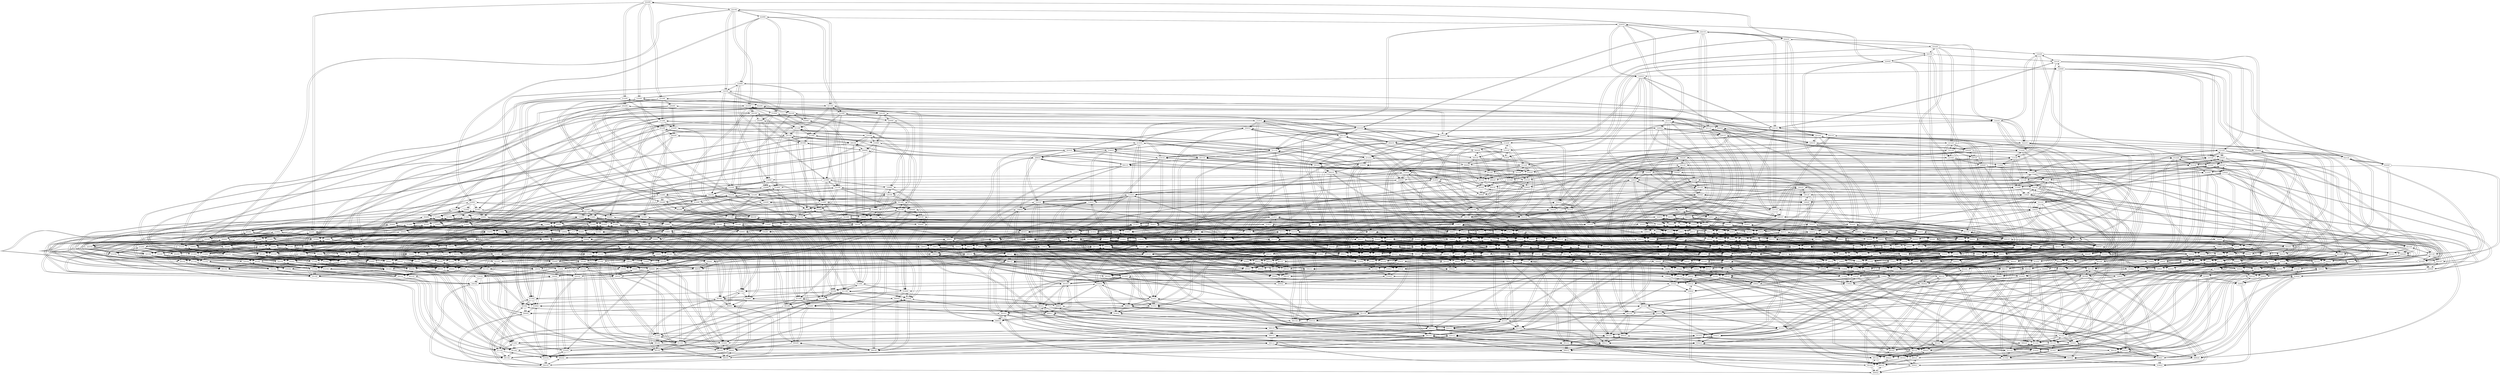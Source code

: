 digraph G{

{node_1 [label="000000"];
node_2 [label="000001"];
node_3 [label="000002"];
node_4 [label="000010"];
node_5 [label="000011"];
node_6 [label="000012"];
node_7 [label="000020"];
node_8 [label="000021"];
node_9 [label="000022"];
node_10 [label="000100"];
node_11 [label="000101"];
node_12 [label="000102"];
node_13 [label="000110"];
node_14 [label="000111"];
node_15 [label="000112"];
node_16 [label="000120"];
node_17 [label="000121"];
node_18 [label="000122"];
node_19 [label="000200"];
node_20 [label="000201"];
node_21 [label="000202"];
node_22 [label="000210"];
node_23 [label="000211"];
node_24 [label="000212"];
node_25 [label="000220"];
node_26 [label="000221"];
node_27 [label="000222"];
node_28 [label="001000"];
node_29 [label="001001"];
node_30 [label="001002"];
node_31 [label="001010"];
node_32 [label="001011"];
node_33 [label="001012"];
node_34 [label="001020"];
node_35 [label="001021"];
node_36 [label="001022"];
node_37 [label="001100"];
node_38 [label="001101"];
node_39 [label="001102"];
node_40 [label="001110"];
node_41 [label="001111"];
node_42 [label="001112"];
node_43 [label="001120"];
node_44 [label="001121"];
node_45 [label="001122"];
node_46 [label="001200"];
node_47 [label="001201"];
node_48 [label="001202"];
node_49 [label="001210"];
node_50 [label="001211"];
node_51 [label="001212"];
node_52 [label="001220"];
node_53 [label="001221"];
node_54 [label="001222"];
node_55 [label="002000"];
node_56 [label="002001"];
node_57 [label="002002"];
node_58 [label="002010"];
node_59 [label="002011"];
node_60 [label="002012"];
node_61 [label="002020"];
node_62 [label="002021"];
node_63 [label="002022"];
node_64 [label="002100"];
node_65 [label="002101"];
node_66 [label="002102"];
node_67 [label="002110"];
node_68 [label="002111"];
node_69 [label="002112"];
node_70 [label="002120"];
node_71 [label="002121"];
node_72 [label="002122"];
node_73 [label="002200"];
node_74 [label="002201"];
node_75 [label="002202"];
node_76 [label="002210"];
node_77 [label="002211"];
node_78 [label="002212"];
node_79 [label="002220"];
node_80 [label="002221"];
node_81 [label="002222"];
node_82 [label="010000"];
node_83 [label="010001"];
node_84 [label="010002"];
node_85 [label="010010"];
node_86 [label="010011"];
node_87 [label="010012"];
node_88 [label="010020"];
node_89 [label="010021"];
node_90 [label="010022"];
node_91 [label="010100"];
node_92 [label="010101"];
node_93 [label="010102"];
node_94 [label="010110"];
node_95 [label="010111"];
node_96 [label="010112"];
node_97 [label="010120"];
node_98 [label="010121"];
node_99 [label="010122"];
node_100 [label="010200"];
node_101 [label="010201"];
node_102 [label="010202"];
node_103 [label="010210"];
node_104 [label="010211"];
node_105 [label="010212"];
node_106 [label="010220"];
node_107 [label="010221"];
node_108 [label="010222"];
node_109 [label="011000"];
node_110 [label="011001"];
node_111 [label="011002"];
node_112 [label="011010"];
node_113 [label="011011"];
node_114 [label="011012"];
node_115 [label="011020"];
node_116 [label="011021"];
node_117 [label="011022"];
node_118 [label="011100"];
node_119 [label="011101"];
node_120 [label="011102"];
node_121 [label="011110"];
node_122 [label="011111"];
node_123 [label="011112"];
node_124 [label="011120"];
node_125 [label="011121"];
node_126 [label="011122"];
node_127 [label="011200"];
node_128 [label="011201"];
node_129 [label="011202"];
node_130 [label="011210"];
node_131 [label="011211"];
node_132 [label="011212"];
node_133 [label="011220"];
node_134 [label="011221"];
node_135 [label="011222"];
node_136 [label="012000"];
node_137 [label="012001"];
node_138 [label="012002"];
node_139 [label="012010"];
node_140 [label="012011"];
node_141 [label="012012"];
node_142 [label="012020"];
node_143 [label="012021"];
node_144 [label="012022"];
node_145 [label="012100"];
node_146 [label="012101"];
node_147 [label="012102"];
node_148 [label="012110"];
node_149 [label="012111"];
node_150 [label="012112"];
node_151 [label="012120"];
node_152 [label="012121"];
node_153 [label="012122"];
node_154 [label="012200"];
node_155 [label="012201"];
node_156 [label="012202"];
node_157 [label="012210"];
node_158 [label="012211"];
node_159 [label="012212"];
node_160 [label="012220"];
node_161 [label="012221"];
node_162 [label="012222"];
node_163 [label="020000"];
node_164 [label="020001"];
node_165 [label="020002"];
node_166 [label="020010"];
node_167 [label="020011"];
node_168 [label="020012"];
node_169 [label="020020"];
node_170 [label="020021"];
node_171 [label="020022"];
node_172 [label="020100"];
node_173 [label="020101"];
node_174 [label="020102"];
node_175 [label="020110"];
node_176 [label="020111"];
node_177 [label="020112"];
node_178 [label="020120"];
node_179 [label="020121"];
node_180 [label="020122"];
node_181 [label="020200"];
node_182 [label="020201"];
node_183 [label="020202"];
node_184 [label="020210"];
node_185 [label="020211"];
node_186 [label="020212"];
node_187 [label="020220"];
node_188 [label="020221"];
node_189 [label="020222"];
node_190 [label="021000"];
node_191 [label="021001"];
node_192 [label="021002"];
node_193 [label="021010"];
node_194 [label="021011"];
node_195 [label="021012"];
node_196 [label="021020"];
node_197 [label="021021"];
node_198 [label="021022"];
node_199 [label="021100"];
node_200 [label="021101"];
node_201 [label="021102"];
node_202 [label="021110"];
node_203 [label="021111"];
node_204 [label="021112"];
node_205 [label="021120"];
node_206 [label="021121"];
node_207 [label="021122"];
node_208 [label="021200"];
node_209 [label="021201"];
node_210 [label="021202"];
node_211 [label="021210"];
node_212 [label="021211"];
node_213 [label="021212"];
node_214 [label="021220"];
node_215 [label="021221"];
node_216 [label="021222"];
node_217 [label="022000"];
node_218 [label="022001"];
node_219 [label="022002"];
node_220 [label="022010"];
node_221 [label="022011"];
node_222 [label="022012"];
node_223 [label="022020"];
node_224 [label="022021"];
node_225 [label="022022"];
node_226 [label="022100"];
node_227 [label="022101"];
node_228 [label="022102"];
node_229 [label="022110"];
node_230 [label="022111"];
node_231 [label="022112"];
node_232 [label="022120"];
node_233 [label="022121"];
node_234 [label="022122"];
node_235 [label="022200"];
node_236 [label="022201"];
node_237 [label="022202"];
node_238 [label="022210"];
node_239 [label="022211"];
node_240 [label="022212"];
node_241 [label="022220"];
node_242 [label="022221"];
node_243 [label="022222"];
node_244 [label="100000"];
node_245 [label="100001"];
node_246 [label="100002"];
node_247 [label="100010"];
node_248 [label="100011"];
node_249 [label="100012"];
node_250 [label="100020"];
node_251 [label="100021"];
node_252 [label="100022"];
node_253 [label="100100"];
node_254 [label="100101"];
node_255 [label="100102"];
node_256 [label="100110"];
node_257 [label="100111"];
node_258 [label="100112"];
node_259 [label="100120"];
node_260 [label="100121"];
node_261 [label="100122"];
node_262 [label="100200"];
node_263 [label="100201"];
node_264 [label="100202"];
node_265 [label="100210"];
node_266 [label="100211"];
node_267 [label="100212"];
node_268 [label="100220"];
node_269 [label="100221"];
node_270 [label="100222"];
node_271 [label="101000"];
node_272 [label="101001"];
node_273 [label="101002"];
node_274 [label="101010"];
node_275 [label="101011"];
node_276 [label="101012"];
node_277 [label="101020"];
node_278 [label="101021"];
node_279 [label="101022"];
node_280 [label="101100"];
node_281 [label="101101"];
node_282 [label="101102"];
node_283 [label="101110"];
node_284 [label="101111"];
node_285 [label="101112"];
node_286 [label="101120"];
node_287 [label="101121"];
node_288 [label="101122"];
node_289 [label="101200"];
node_290 [label="101201"];
node_291 [label="101202"];
node_292 [label="101210"];
node_293 [label="101211"];
node_294 [label="101212"];
node_295 [label="101220"];
node_296 [label="101221"];
node_297 [label="101222"];
node_298 [label="102000"];
node_299 [label="102001"];
node_300 [label="102002"];
node_301 [label="102010"];
node_302 [label="102011"];
node_303 [label="102012"];
node_304 [label="102020"];
node_305 [label="102021"];
node_306 [label="102022"];
node_307 [label="102100"];
node_308 [label="102101"];
node_309 [label="102102"];
node_310 [label="102110"];
node_311 [label="102111"];
node_312 [label="102112"];
node_313 [label="102120"];
node_314 [label="102121"];
node_315 [label="102122"];
node_316 [label="102200"];
node_317 [label="102201"];
node_318 [label="102202"];
node_319 [label="102210"];
node_320 [label="102211"];
node_321 [label="102212"];
node_322 [label="102220"];
node_323 [label="102221"];
node_324 [label="102222"];
node_325 [label="110000"];
node_326 [label="110001"];
node_327 [label="110002"];
node_328 [label="110010"];
node_329 [label="110011"];
node_330 [label="110012"];
node_331 [label="110020"];
node_332 [label="110021"];
node_333 [label="110022"];
node_334 [label="110100"];
node_335 [label="110101"];
node_336 [label="110102"];
node_337 [label="110110"];
node_338 [label="110111"];
node_339 [label="110112"];
node_340 [label="110120"];
node_341 [label="110121"];
node_342 [label="110122"];
node_343 [label="110200"];
node_344 [label="110201"];
node_345 [label="110202"];
node_346 [label="110210"];
node_347 [label="110211"];
node_348 [label="110212"];
node_349 [label="110220"];
node_350 [label="110221"];
node_351 [label="110222"];
node_352 [label="111000"];
node_353 [label="111001"];
node_354 [label="111002"];
node_355 [label="111010"];
node_356 [label="111011"];
node_357 [label="111012"];
node_358 [label="111020"];
node_359 [label="111021"];
node_360 [label="111022"];
node_361 [label="111100"];
node_362 [label="111101"];
node_363 [label="111102"];
node_364 [label="111110"];
node_365 [label="111111"];
node_366 [label="111112"];
node_367 [label="111120"];
node_368 [label="111121"];
node_369 [label="111122"];
node_370 [label="111200"];
node_371 [label="111201"];
node_372 [label="111202"];
node_373 [label="111210"];
node_374 [label="111211"];
node_375 [label="111212"];
node_376 [label="111220"];
node_377 [label="111221"];
node_378 [label="111222"];
node_379 [label="112000"];
node_380 [label="112001"];
node_381 [label="112002"];
node_382 [label="112010"];
node_383 [label="112011"];
node_384 [label="112012"];
node_385 [label="112020"];
node_386 [label="112021"];
node_387 [label="112022"];
node_388 [label="112100"];
node_389 [label="112101"];
node_390 [label="112102"];
node_391 [label="112110"];
node_392 [label="112111"];
node_393 [label="112112"];
node_394 [label="112120"];
node_395 [label="112121"];
node_396 [label="112122"];
node_397 [label="112200"];
node_398 [label="112201"];
node_399 [label="112202"];
node_400 [label="112210"];
node_401 [label="112211"];
node_402 [label="112212"];
node_403 [label="112220"];
node_404 [label="112221"];
node_405 [label="112222"];
node_406 [label="120000"];
node_407 [label="120001"];
node_408 [label="120002"];
node_409 [label="120010"];
node_410 [label="120011"];
node_411 [label="120012"];
node_412 [label="120020"];
node_413 [label="120021"];
node_414 [label="120022"];
node_415 [label="120100"];
node_416 [label="120101"];
node_417 [label="120102"];
node_418 [label="120110"];
node_419 [label="120111"];
node_420 [label="120112"];
node_421 [label="120120"];
node_422 [label="120121"];
node_423 [label="120122"];
node_424 [label="120200"];
node_425 [label="120201"];
node_426 [label="120202"];
node_427 [label="120210"];
node_428 [label="120211"];
node_429 [label="120212"];
node_430 [label="120220"];
node_431 [label="120221"];
node_432 [label="120222"];
node_433 [label="121000"];
node_434 [label="121001"];
node_435 [label="121002"];
node_436 [label="121010"];
node_437 [label="121011"];
node_438 [label="121012"];
node_439 [label="121020"];
node_440 [label="121021"];
node_441 [label="121022"];
node_442 [label="121100"];
node_443 [label="121101"];
node_444 [label="121102"];
node_445 [label="121110"];
node_446 [label="121111"];
node_447 [label="121112"];
node_448 [label="121120"];
node_449 [label="121121"];
node_450 [label="121122"];
node_451 [label="121200"];
node_452 [label="121201"];
node_453 [label="121202"];
node_454 [label="121210"];
node_455 [label="121211"];
node_456 [label="121212"];
node_457 [label="121220"];
node_458 [label="121221"];
node_459 [label="121222"];
node_460 [label="122000"];
node_461 [label="122001"];
node_462 [label="122002"];
node_463 [label="122010"];
node_464 [label="122011"];
node_465 [label="122012"];
node_466 [label="122020"];
node_467 [label="122021"];
node_468 [label="122022"];
node_469 [label="122100"];
node_470 [label="122101"];
node_471 [label="122102"];
node_472 [label="122110"];
node_473 [label="122111"];
node_474 [label="122112"];
node_475 [label="122120"];
node_476 [label="122121"];
node_477 [label="122122"];
node_478 [label="122200"];
node_479 [label="122201"];
node_480 [label="122202"];
node_481 [label="122210"];
node_482 [label="122211"];
node_483 [label="122212"];
node_484 [label="122220"];
node_485 [label="122221"];
node_486 [label="122222"];
node_487 [label="200000"];
node_488 [label="200001"];
node_489 [label="200002"];
node_490 [label="200010"];
node_491 [label="200011"];
node_492 [label="200012"];
node_493 [label="200020"];
node_494 [label="200021"];
node_495 [label="200022"];
node_496 [label="200100"];
node_497 [label="200101"];
node_498 [label="200102"];
node_499 [label="200110"];
node_500 [label="200111"];
node_501 [label="200112"];
node_502 [label="200120"];
node_503 [label="200121"];
node_504 [label="200122"];
node_505 [label="200200"];
node_506 [label="200201"];
node_507 [label="200202"];
node_508 [label="200210"];
node_509 [label="200211"];
node_510 [label="200212"];
node_511 [label="200220"];
node_512 [label="200221"];
node_513 [label="200222"];
node_514 [label="201000"];
node_515 [label="201001"];
node_516 [label="201002"];
node_517 [label="201010"];
node_518 [label="201011"];
node_519 [label="201012"];
node_520 [label="201020"];
node_521 [label="201021"];
node_522 [label="201022"];
node_523 [label="201100"];
node_524 [label="201101"];
node_525 [label="201102"];
node_526 [label="201110"];
node_527 [label="201111"];
node_528 [label="201112"];
node_529 [label="201120"];
node_530 [label="201121"];
node_531 [label="201122"];
node_532 [label="201200"];
node_533 [label="201201"];
node_534 [label="201202"];
node_535 [label="201210"];
node_536 [label="201211"];
node_537 [label="201212"];
node_538 [label="201220"];
node_539 [label="201221"];
node_540 [label="201222"];
node_541 [label="202000"];
node_542 [label="202001"];
node_543 [label="202002"];
node_544 [label="202010"];
node_545 [label="202011"];
node_546 [label="202012"];
node_547 [label="202020"];
node_548 [label="202021"];
node_549 [label="202022"];
node_550 [label="202100"];
node_551 [label="202101"];
node_552 [label="202102"];
node_553 [label="202110"];
node_554 [label="202111"];
node_555 [label="202112"];
node_556 [label="202120"];
node_557 [label="202121"];
node_558 [label="202122"];
node_559 [label="202200"];
node_560 [label="202201"];
node_561 [label="202202"];
node_562 [label="202210"];
node_563 [label="202211"];
node_564 [label="202212"];
node_565 [label="202220"];
node_566 [label="202221"];
node_567 [label="202222"];
node_568 [label="210000"];
node_569 [label="210001"];
node_570 [label="210002"];
node_571 [label="210010"];
node_572 [label="210011"];
node_573 [label="210012"];
node_574 [label="210020"];
node_575 [label="210021"];
node_576 [label="210022"];
node_577 [label="210100"];
node_578 [label="210101"];
node_579 [label="210102"];
node_580 [label="210110"];
node_581 [label="210111"];
node_582 [label="210112"];
node_583 [label="210120"];
node_584 [label="210121"];
node_585 [label="210122"];
node_586 [label="210200"];
node_587 [label="210201"];
node_588 [label="210202"];
node_589 [label="210210"];
node_590 [label="210211"];
node_591 [label="210212"];
node_592 [label="210220"];
node_593 [label="210221"];
node_594 [label="210222"];
node_595 [label="211000"];
node_596 [label="211001"];
node_597 [label="211002"];
node_598 [label="211010"];
node_599 [label="211011"];
node_600 [label="211012"];
node_601 [label="211020"];
node_602 [label="211021"];
node_603 [label="211022"];
node_604 [label="211100"];
node_605 [label="211101"];
node_606 [label="211102"];
node_607 [label="211110"];
node_608 [label="211111"];
node_609 [label="211112"];
node_610 [label="211120"];
node_611 [label="211121"];
node_612 [label="211122"];
node_613 [label="211200"];
node_614 [label="211201"];
node_615 [label="211202"];
node_616 [label="211210"];
node_617 [label="211211"];
node_618 [label="211212"];
node_619 [label="211220"];
node_620 [label="211221"];
node_621 [label="211222"];
node_622 [label="212000"];
node_623 [label="212001"];
node_624 [label="212002"];
node_625 [label="212010"];
node_626 [label="212011"];
node_627 [label="212012"];
node_628 [label="212020"];
node_629 [label="212021"];
node_630 [label="212022"];
node_631 [label="212100"];
node_632 [label="212101"];
node_633 [label="212102"];
node_634 [label="212110"];
node_635 [label="212111"];
node_636 [label="212112"];
node_637 [label="212120"];
node_638 [label="212121"];
node_639 [label="212122"];
node_640 [label="212200"];
node_641 [label="212201"];
node_642 [label="212202"];
node_643 [label="212210"];
node_644 [label="212211"];
node_645 [label="212212"];
node_646 [label="212220"];
node_647 [label="212221"];
node_648 [label="212222"];
node_649 [label="220000"];
node_650 [label="220001"];
node_651 [label="220002"];
node_652 [label="220010"];
node_653 [label="220011"];
node_654 [label="220012"];
node_655 [label="220020"];
node_656 [label="220021"];
node_657 [label="220022"];
node_658 [label="220100"];
node_659 [label="220101"];
node_660 [label="220102"];
node_661 [label="220110"];
node_662 [label="220111"];
node_663 [label="220112"];
node_664 [label="220120"];
node_665 [label="220121"];
node_666 [label="220122"];
node_667 [label="220200"];
node_668 [label="220201"];
node_669 [label="220202"];
node_670 [label="220210"];
node_671 [label="220211"];
node_672 [label="220212"];
node_673 [label="220220"];
node_674 [label="220221"];
node_675 [label="220222"];
node_676 [label="221000"];
node_677 [label="221001"];
node_678 [label="221002"];
node_679 [label="221010"];
node_680 [label="221011"];
node_681 [label="221012"];
node_682 [label="221020"];
node_683 [label="221021"];
node_684 [label="221022"];
node_685 [label="221100"];
node_686 [label="221101"];
node_687 [label="221102"];
node_688 [label="221110"];
node_689 [label="221111"];
node_690 [label="221112"];
node_691 [label="221120"];
node_692 [label="221121"];
node_693 [label="221122"];
node_694 [label="221200"];
node_695 [label="221201"];
node_696 [label="221202"];
node_697 [label="221210"];
node_698 [label="221211"];
node_699 [label="221212"];
node_700 [label="221220"];
node_701 [label="221221"];
node_702 [label="221222"];
node_703 [label="222000"];
node_704 [label="222001"];
node_705 [label="222002"];
node_706 [label="222010"];
node_707 [label="222011"];
node_708 [label="222012"];
node_709 [label="222020"];
node_710 [label="222021"];
node_711 [label="222022"];
node_712 [label="222100"];
node_713 [label="222101"];
node_714 [label="222102"];
node_715 [label="222110"];
node_716 [label="222111"];
node_717 [label="222112"];
node_718 [label="222120"];
node_719 [label="222121"];
node_720 [label="222122"];
node_721 [label="222200"];
node_722 [label="222201"];
node_723 [label="222202"];
node_724 [label="222210"];
node_725 [label="222211"];
node_726 [label="222212"];
node_727 [label="222220"];
node_728 [label="222221"];
node_729 [label="222222"];
}
node_1->node_10[penwidth=1]
node_1->node_4[penwidth=1]
node_1->node_2[penwidth=1]
node_1->node_2[penwidth=1]
node_2->node_11[penwidth=1]
node_2->node_5[penwidth=1]
node_2->node_3[penwidth=1]
node_2->node_3[penwidth=1]
node_3->node_12[penwidth=1]
node_3->node_6[penwidth=1]
node_4->node_13[penwidth=1]
node_4->node_7[penwidth=1]
node_4->node_1[penwidth=1]
node_4->node_5[penwidth=1]
node_4->node_5[penwidth=1]
node_5->node_14[penwidth=1]
node_5->node_8[penwidth=1]
node_5->node_2[penwidth=1]
node_5->node_6[penwidth=1]
node_5->node_6[penwidth=1]
node_6->node_15[penwidth=1]
node_6->node_9[penwidth=1]
node_6->node_3[penwidth=1]
node_7->node_16[penwidth=1]
node_7->node_4[penwidth=1]
node_7->node_8[penwidth=1]
node_7->node_8[penwidth=1]
node_8->node_17[penwidth=1]
node_8->node_5[penwidth=1]
node_8->node_9[penwidth=1]
node_8->node_9[penwidth=1]
node_9->node_18[penwidth=1]
node_9->node_6[penwidth=1]
node_10->node_19[penwidth=1]
node_10->node_13[penwidth=1]
node_10->node_11[penwidth=1]
node_10->node_1[penwidth=1]
node_10->node_11[penwidth=1]
node_11->node_20[penwidth=1]
node_11->node_14[penwidth=1]
node_11->node_12[penwidth=1]
node_11->node_2[penwidth=1]
node_11->node_12[penwidth=1]
node_12->node_21[penwidth=1]
node_12->node_15[penwidth=1]
node_12->node_3[penwidth=1]
node_13->node_22[penwidth=1]
node_13->node_16[penwidth=1]
node_13->node_10[penwidth=1]
node_13->node_14[penwidth=1]
node_13->node_4[penwidth=1]
node_13->node_14[penwidth=1]
node_14->node_23[penwidth=1]
node_14->node_17[penwidth=1]
node_14->node_11[penwidth=1]
node_14->node_15[penwidth=1]
node_14->node_5[penwidth=1]
node_14->node_15[penwidth=1]
node_15->node_24[penwidth=1]
node_15->node_18[penwidth=1]
node_15->node_12[penwidth=1]
node_15->node_6[penwidth=1]
node_16->node_25[penwidth=1]
node_16->node_13[penwidth=1]
node_16->node_17[penwidth=1]
node_16->node_7[penwidth=1]
node_16->node_17[penwidth=1]
node_17->node_26[penwidth=1]
node_17->node_14[penwidth=1]
node_17->node_18[penwidth=1]
node_17->node_8[penwidth=1]
node_17->node_18[penwidth=1]
node_18->node_27[penwidth=1]
node_18->node_15[penwidth=1]
node_18->node_9[penwidth=1]
node_19->node_22[penwidth=1]
node_19->node_20[penwidth=1]
node_19->node_10[penwidth=1]
node_19->node_20[penwidth=1]
node_20->node_23[penwidth=1]
node_20->node_21[penwidth=1]
node_20->node_11[penwidth=1]
node_20->node_21[penwidth=1]
node_21->node_24[penwidth=1]
node_21->node_12[penwidth=1]
node_22->node_25[penwidth=1]
node_22->node_19[penwidth=1]
node_22->node_23[penwidth=1]
node_22->node_13[penwidth=1]
node_22->node_23[penwidth=1]
node_23->node_26[penwidth=1]
node_23->node_20[penwidth=1]
node_23->node_24[penwidth=1]
node_23->node_14[penwidth=1]
node_23->node_24[penwidth=1]
node_24->node_27[penwidth=1]
node_24->node_21[penwidth=1]
node_24->node_15[penwidth=1]
node_25->node_22[penwidth=1]
node_25->node_26[penwidth=1]
node_25->node_16[penwidth=1]
node_25->node_26[penwidth=1]
node_26->node_23[penwidth=1]
node_26->node_27[penwidth=1]
node_26->node_17[penwidth=1]
node_26->node_27[penwidth=1]
node_27->node_24[penwidth=1]
node_27->node_18[penwidth=1]
node_28->node_37[penwidth=1]
node_28->node_1[penwidth=1]
node_28->node_31[penwidth=1]
node_28->node_29[penwidth=1]
node_28->node_1[penwidth=1]
node_28->node_29[penwidth=1]
node_29->node_38[penwidth=1]
node_29->node_2[penwidth=1]
node_29->node_32[penwidth=1]
node_29->node_30[penwidth=1]
node_29->node_2[penwidth=1]
node_29->node_30[penwidth=1]
node_30->node_39[penwidth=1]
node_30->node_3[penwidth=1]
node_30->node_33[penwidth=1]
node_30->node_3[penwidth=1]
node_31->node_40[penwidth=1]
node_31->node_4[penwidth=1]
node_31->node_34[penwidth=1]
node_31->node_28[penwidth=1]
node_31->node_32[penwidth=1]
node_31->node_4[penwidth=1]
node_31->node_32[penwidth=1]
node_32->node_41[penwidth=1]
node_32->node_5[penwidth=1]
node_32->node_35[penwidth=1]
node_32->node_29[penwidth=1]
node_32->node_33[penwidth=1]
node_32->node_5[penwidth=1]
node_32->node_33[penwidth=1]
node_33->node_42[penwidth=1]
node_33->node_6[penwidth=1]
node_33->node_36[penwidth=1]
node_33->node_30[penwidth=1]
node_33->node_6[penwidth=1]
node_34->node_43[penwidth=1]
node_34->node_7[penwidth=1]
node_34->node_31[penwidth=1]
node_34->node_35[penwidth=1]
node_34->node_7[penwidth=1]
node_34->node_35[penwidth=1]
node_35->node_44[penwidth=1]
node_35->node_8[penwidth=1]
node_35->node_32[penwidth=1]
node_35->node_36[penwidth=1]
node_35->node_8[penwidth=1]
node_35->node_36[penwidth=1]
node_36->node_45[penwidth=1]
node_36->node_9[penwidth=1]
node_36->node_33[penwidth=1]
node_36->node_9[penwidth=1]
node_37->node_46[penwidth=1]
node_37->node_10[penwidth=1]
node_37->node_40[penwidth=1]
node_37->node_38[penwidth=1]
node_37->node_10[penwidth=1]
node_37->node_28[penwidth=1]
node_37->node_38[penwidth=1]
node_38->node_47[penwidth=1]
node_38->node_11[penwidth=1]
node_38->node_41[penwidth=1]
node_38->node_39[penwidth=1]
node_38->node_11[penwidth=1]
node_38->node_29[penwidth=1]
node_38->node_39[penwidth=1]
node_39->node_48[penwidth=1]
node_39->node_12[penwidth=1]
node_39->node_42[penwidth=1]
node_39->node_12[penwidth=1]
node_39->node_30[penwidth=1]
node_40->node_49[penwidth=1]
node_40->node_13[penwidth=1]
node_40->node_43[penwidth=1]
node_40->node_37[penwidth=1]
node_40->node_41[penwidth=1]
node_40->node_13[penwidth=1]
node_40->node_31[penwidth=1]
node_40->node_41[penwidth=1]
node_41->node_50[penwidth=1]
node_41->node_14[penwidth=1]
node_41->node_44[penwidth=1]
node_41->node_38[penwidth=1]
node_41->node_42[penwidth=1]
node_41->node_14[penwidth=1]
node_41->node_32[penwidth=1]
node_41->node_42[penwidth=1]
node_42->node_51[penwidth=1]
node_42->node_15[penwidth=1]
node_42->node_45[penwidth=1]
node_42->node_39[penwidth=1]
node_42->node_15[penwidth=1]
node_42->node_33[penwidth=1]
node_43->node_52[penwidth=1]
node_43->node_16[penwidth=1]
node_43->node_40[penwidth=1]
node_43->node_44[penwidth=1]
node_43->node_16[penwidth=1]
node_43->node_34[penwidth=1]
node_43->node_44[penwidth=1]
node_44->node_53[penwidth=1]
node_44->node_17[penwidth=1]
node_44->node_41[penwidth=1]
node_44->node_45[penwidth=1]
node_44->node_17[penwidth=1]
node_44->node_35[penwidth=1]
node_44->node_45[penwidth=1]
node_45->node_54[penwidth=1]
node_45->node_18[penwidth=1]
node_45->node_42[penwidth=1]
node_45->node_18[penwidth=1]
node_45->node_36[penwidth=1]
node_46->node_19[penwidth=1]
node_46->node_49[penwidth=1]
node_46->node_47[penwidth=1]
node_46->node_19[penwidth=1]
node_46->node_37[penwidth=1]
node_46->node_47[penwidth=1]
node_47->node_20[penwidth=1]
node_47->node_50[penwidth=1]
node_47->node_48[penwidth=1]
node_47->node_20[penwidth=1]
node_47->node_38[penwidth=1]
node_47->node_48[penwidth=1]
node_48->node_21[penwidth=1]
node_48->node_51[penwidth=1]
node_48->node_21[penwidth=1]
node_48->node_39[penwidth=1]
node_49->node_22[penwidth=1]
node_49->node_52[penwidth=1]
node_49->node_46[penwidth=1]
node_49->node_50[penwidth=1]
node_49->node_22[penwidth=1]
node_49->node_40[penwidth=1]
node_49->node_50[penwidth=1]
node_50->node_23[penwidth=1]
node_50->node_53[penwidth=1]
node_50->node_47[penwidth=1]
node_50->node_51[penwidth=1]
node_50->node_23[penwidth=1]
node_50->node_41[penwidth=1]
node_50->node_51[penwidth=1]
node_51->node_24[penwidth=1]
node_51->node_54[penwidth=1]
node_51->node_48[penwidth=1]
node_51->node_24[penwidth=1]
node_51->node_42[penwidth=1]
node_52->node_25[penwidth=1]
node_52->node_49[penwidth=1]
node_52->node_53[penwidth=1]
node_52->node_25[penwidth=1]
node_52->node_43[penwidth=1]
node_52->node_53[penwidth=1]
node_53->node_26[penwidth=1]
node_53->node_50[penwidth=1]
node_53->node_54[penwidth=1]
node_53->node_26[penwidth=1]
node_53->node_44[penwidth=1]
node_53->node_54[penwidth=1]
node_54->node_27[penwidth=1]
node_54->node_51[penwidth=1]
node_54->node_27[penwidth=1]
node_54->node_45[penwidth=1]
node_55->node_64[penwidth=1]
node_55->node_28[penwidth=1]
node_55->node_58[penwidth=1]
node_55->node_56[penwidth=1]
node_55->node_28[penwidth=1]
node_55->node_56[penwidth=1]
node_56->node_65[penwidth=1]
node_56->node_29[penwidth=1]
node_56->node_59[penwidth=1]
node_56->node_57[penwidth=1]
node_56->node_29[penwidth=1]
node_56->node_57[penwidth=1]
node_57->node_66[penwidth=1]
node_57->node_30[penwidth=1]
node_57->node_60[penwidth=1]
node_57->node_30[penwidth=1]
node_58->node_67[penwidth=1]
node_58->node_31[penwidth=1]
node_58->node_61[penwidth=1]
node_58->node_55[penwidth=1]
node_58->node_59[penwidth=1]
node_58->node_31[penwidth=1]
node_58->node_59[penwidth=1]
node_59->node_68[penwidth=1]
node_59->node_32[penwidth=1]
node_59->node_62[penwidth=1]
node_59->node_56[penwidth=1]
node_59->node_60[penwidth=1]
node_59->node_32[penwidth=1]
node_59->node_60[penwidth=1]
node_60->node_69[penwidth=1]
node_60->node_33[penwidth=1]
node_60->node_63[penwidth=1]
node_60->node_57[penwidth=1]
node_60->node_33[penwidth=1]
node_61->node_70[penwidth=1]
node_61->node_34[penwidth=1]
node_61->node_58[penwidth=1]
node_61->node_62[penwidth=1]
node_61->node_34[penwidth=1]
node_61->node_62[penwidth=1]
node_62->node_71[penwidth=1]
node_62->node_35[penwidth=1]
node_62->node_59[penwidth=1]
node_62->node_63[penwidth=1]
node_62->node_35[penwidth=1]
node_62->node_63[penwidth=1]
node_63->node_72[penwidth=1]
node_63->node_36[penwidth=1]
node_63->node_60[penwidth=1]
node_63->node_36[penwidth=1]
node_64->node_73[penwidth=1]
node_64->node_37[penwidth=1]
node_64->node_67[penwidth=1]
node_64->node_65[penwidth=1]
node_64->node_37[penwidth=1]
node_64->node_55[penwidth=1]
node_64->node_65[penwidth=1]
node_65->node_74[penwidth=1]
node_65->node_38[penwidth=1]
node_65->node_68[penwidth=1]
node_65->node_66[penwidth=1]
node_65->node_38[penwidth=1]
node_65->node_56[penwidth=1]
node_65->node_66[penwidth=1]
node_66->node_75[penwidth=1]
node_66->node_39[penwidth=1]
node_66->node_69[penwidth=1]
node_66->node_39[penwidth=1]
node_66->node_57[penwidth=1]
node_67->node_76[penwidth=1]
node_67->node_40[penwidth=1]
node_67->node_70[penwidth=1]
node_67->node_64[penwidth=1]
node_67->node_68[penwidth=1]
node_67->node_40[penwidth=1]
node_67->node_58[penwidth=1]
node_67->node_68[penwidth=1]
node_68->node_77[penwidth=1]
node_68->node_41[penwidth=1]
node_68->node_71[penwidth=1]
node_68->node_65[penwidth=1]
node_68->node_69[penwidth=1]
node_68->node_41[penwidth=1]
node_68->node_59[penwidth=1]
node_68->node_69[penwidth=1]
node_69->node_78[penwidth=1]
node_69->node_42[penwidth=1]
node_69->node_72[penwidth=1]
node_69->node_66[penwidth=1]
node_69->node_42[penwidth=1]
node_69->node_60[penwidth=1]
node_70->node_79[penwidth=1]
node_70->node_43[penwidth=1]
node_70->node_67[penwidth=1]
node_70->node_71[penwidth=1]
node_70->node_43[penwidth=1]
node_70->node_61[penwidth=1]
node_70->node_71[penwidth=1]
node_71->node_80[penwidth=1]
node_71->node_44[penwidth=1]
node_71->node_68[penwidth=1]
node_71->node_72[penwidth=1]
node_71->node_44[penwidth=1]
node_71->node_62[penwidth=1]
node_71->node_72[penwidth=1]
node_72->node_81[penwidth=1]
node_72->node_45[penwidth=1]
node_72->node_69[penwidth=1]
node_72->node_45[penwidth=1]
node_72->node_63[penwidth=1]
node_73->node_46[penwidth=1]
node_73->node_76[penwidth=1]
node_73->node_74[penwidth=1]
node_73->node_46[penwidth=1]
node_73->node_64[penwidth=1]
node_73->node_74[penwidth=1]
node_74->node_47[penwidth=1]
node_74->node_77[penwidth=1]
node_74->node_75[penwidth=1]
node_74->node_47[penwidth=1]
node_74->node_65[penwidth=1]
node_74->node_75[penwidth=1]
node_75->node_48[penwidth=1]
node_75->node_78[penwidth=1]
node_75->node_48[penwidth=1]
node_75->node_66[penwidth=1]
node_76->node_49[penwidth=1]
node_76->node_79[penwidth=1]
node_76->node_73[penwidth=1]
node_76->node_77[penwidth=1]
node_76->node_49[penwidth=1]
node_76->node_67[penwidth=1]
node_76->node_77[penwidth=1]
node_77->node_50[penwidth=1]
node_77->node_80[penwidth=1]
node_77->node_74[penwidth=1]
node_77->node_78[penwidth=1]
node_77->node_50[penwidth=1]
node_77->node_68[penwidth=1]
node_77->node_78[penwidth=1]
node_78->node_51[penwidth=1]
node_78->node_81[penwidth=1]
node_78->node_75[penwidth=1]
node_78->node_51[penwidth=1]
node_78->node_69[penwidth=1]
node_79->node_52[penwidth=1]
node_79->node_76[penwidth=1]
node_79->node_80[penwidth=1]
node_79->node_52[penwidth=1]
node_79->node_70[penwidth=1]
node_79->node_80[penwidth=1]
node_80->node_53[penwidth=1]
node_80->node_77[penwidth=1]
node_80->node_81[penwidth=1]
node_80->node_53[penwidth=1]
node_80->node_71[penwidth=1]
node_80->node_81[penwidth=1]
node_81->node_54[penwidth=1]
node_81->node_78[penwidth=1]
node_81->node_54[penwidth=1]
node_81->node_72[penwidth=1]
node_82->node_1[penwidth=1]
node_82->node_91[penwidth=1]
node_82->node_1[penwidth=1]
node_82->node_85[penwidth=1]
node_82->node_83[penwidth=1]
node_82->node_83[penwidth=1]
node_83->node_2[penwidth=1]
node_83->node_92[penwidth=1]
node_83->node_2[penwidth=1]
node_83->node_86[penwidth=1]
node_83->node_84[penwidth=1]
node_83->node_84[penwidth=1]
node_84->node_3[penwidth=1]
node_84->node_93[penwidth=1]
node_84->node_3[penwidth=1]
node_84->node_87[penwidth=1]
node_85->node_4[penwidth=1]
node_85->node_94[penwidth=1]
node_85->node_4[penwidth=1]
node_85->node_88[penwidth=1]
node_85->node_82[penwidth=1]
node_85->node_86[penwidth=1]
node_85->node_86[penwidth=1]
node_86->node_5[penwidth=1]
node_86->node_95[penwidth=1]
node_86->node_5[penwidth=1]
node_86->node_89[penwidth=1]
node_86->node_83[penwidth=1]
node_86->node_87[penwidth=1]
node_86->node_87[penwidth=1]
node_87->node_6[penwidth=1]
node_87->node_96[penwidth=1]
node_87->node_6[penwidth=1]
node_87->node_90[penwidth=1]
node_87->node_84[penwidth=1]
node_88->node_7[penwidth=1]
node_88->node_97[penwidth=1]
node_88->node_7[penwidth=1]
node_88->node_85[penwidth=1]
node_88->node_89[penwidth=1]
node_88->node_89[penwidth=1]
node_89->node_8[penwidth=1]
node_89->node_98[penwidth=1]
node_89->node_8[penwidth=1]
node_89->node_86[penwidth=1]
node_89->node_90[penwidth=1]
node_89->node_90[penwidth=1]
node_90->node_9[penwidth=1]
node_90->node_99[penwidth=1]
node_90->node_9[penwidth=1]
node_90->node_87[penwidth=1]
node_91->node_10[penwidth=1]
node_91->node_100[penwidth=1]
node_91->node_10[penwidth=1]
node_91->node_94[penwidth=1]
node_91->node_92[penwidth=1]
node_91->node_82[penwidth=1]
node_91->node_92[penwidth=1]
node_92->node_11[penwidth=1]
node_92->node_101[penwidth=1]
node_92->node_11[penwidth=1]
node_92->node_95[penwidth=1]
node_92->node_93[penwidth=1]
node_92->node_83[penwidth=1]
node_92->node_93[penwidth=1]
node_93->node_12[penwidth=1]
node_93->node_102[penwidth=1]
node_93->node_12[penwidth=1]
node_93->node_96[penwidth=1]
node_93->node_84[penwidth=1]
node_94->node_13[penwidth=1]
node_94->node_103[penwidth=1]
node_94->node_13[penwidth=1]
node_94->node_97[penwidth=1]
node_94->node_91[penwidth=1]
node_94->node_95[penwidth=1]
node_94->node_85[penwidth=1]
node_94->node_95[penwidth=1]
node_95->node_14[penwidth=1]
node_95->node_104[penwidth=1]
node_95->node_14[penwidth=1]
node_95->node_98[penwidth=1]
node_95->node_92[penwidth=1]
node_95->node_96[penwidth=1]
node_95->node_86[penwidth=1]
node_95->node_96[penwidth=1]
node_96->node_15[penwidth=1]
node_96->node_105[penwidth=1]
node_96->node_15[penwidth=1]
node_96->node_99[penwidth=1]
node_96->node_93[penwidth=1]
node_96->node_87[penwidth=1]
node_97->node_16[penwidth=1]
node_97->node_106[penwidth=1]
node_97->node_16[penwidth=1]
node_97->node_94[penwidth=1]
node_97->node_98[penwidth=1]
node_97->node_88[penwidth=1]
node_97->node_98[penwidth=1]
node_98->node_17[penwidth=1]
node_98->node_107[penwidth=1]
node_98->node_17[penwidth=1]
node_98->node_95[penwidth=1]
node_98->node_99[penwidth=1]
node_98->node_89[penwidth=1]
node_98->node_99[penwidth=1]
node_99->node_18[penwidth=1]
node_99->node_108[penwidth=1]
node_99->node_18[penwidth=1]
node_99->node_96[penwidth=1]
node_99->node_90[penwidth=1]
node_100->node_19[penwidth=1]
node_100->node_19[penwidth=1]
node_100->node_103[penwidth=1]
node_100->node_101[penwidth=1]
node_100->node_91[penwidth=1]
node_100->node_101[penwidth=1]
node_101->node_20[penwidth=1]
node_101->node_20[penwidth=1]
node_101->node_104[penwidth=1]
node_101->node_102[penwidth=1]
node_101->node_92[penwidth=1]
node_101->node_102[penwidth=1]
node_102->node_21[penwidth=1]
node_102->node_21[penwidth=1]
node_102->node_105[penwidth=1]
node_102->node_93[penwidth=1]
node_103->node_22[penwidth=1]
node_103->node_22[penwidth=1]
node_103->node_106[penwidth=1]
node_103->node_100[penwidth=1]
node_103->node_104[penwidth=1]
node_103->node_94[penwidth=1]
node_103->node_104[penwidth=1]
node_104->node_23[penwidth=1]
node_104->node_23[penwidth=1]
node_104->node_107[penwidth=1]
node_104->node_101[penwidth=1]
node_104->node_105[penwidth=1]
node_104->node_95[penwidth=1]
node_104->node_105[penwidth=1]
node_105->node_24[penwidth=1]
node_105->node_24[penwidth=1]
node_105->node_108[penwidth=1]
node_105->node_102[penwidth=1]
node_105->node_96[penwidth=1]
node_106->node_25[penwidth=1]
node_106->node_25[penwidth=1]
node_106->node_103[penwidth=1]
node_106->node_107[penwidth=1]
node_106->node_97[penwidth=1]
node_106->node_107[penwidth=1]
node_107->node_26[penwidth=1]
node_107->node_26[penwidth=1]
node_107->node_104[penwidth=1]
node_107->node_108[penwidth=1]
node_107->node_98[penwidth=1]
node_107->node_108[penwidth=1]
node_108->node_27[penwidth=1]
node_108->node_27[penwidth=1]
node_108->node_105[penwidth=1]
node_108->node_99[penwidth=1]
node_109->node_28[penwidth=1]
node_109->node_118[penwidth=1]
node_109->node_28[penwidth=1]
node_109->node_82[penwidth=1]
node_109->node_112[penwidth=1]
node_109->node_110[penwidth=1]
node_109->node_82[penwidth=1]
node_109->node_110[penwidth=1]
node_110->node_29[penwidth=1]
node_110->node_119[penwidth=1]
node_110->node_29[penwidth=1]
node_110->node_83[penwidth=1]
node_110->node_113[penwidth=1]
node_110->node_111[penwidth=1]
node_110->node_83[penwidth=1]
node_110->node_111[penwidth=1]
node_111->node_30[penwidth=1]
node_111->node_120[penwidth=1]
node_111->node_30[penwidth=1]
node_111->node_84[penwidth=1]
node_111->node_114[penwidth=1]
node_111->node_84[penwidth=1]
node_112->node_31[penwidth=1]
node_112->node_121[penwidth=1]
node_112->node_31[penwidth=1]
node_112->node_85[penwidth=1]
node_112->node_115[penwidth=1]
node_112->node_109[penwidth=1]
node_112->node_113[penwidth=1]
node_112->node_85[penwidth=1]
node_112->node_113[penwidth=1]
node_113->node_32[penwidth=1]
node_113->node_122[penwidth=1]
node_113->node_32[penwidth=1]
node_113->node_86[penwidth=1]
node_113->node_116[penwidth=1]
node_113->node_110[penwidth=1]
node_113->node_114[penwidth=1]
node_113->node_86[penwidth=1]
node_113->node_114[penwidth=1]
node_114->node_33[penwidth=1]
node_114->node_123[penwidth=1]
node_114->node_33[penwidth=1]
node_114->node_87[penwidth=1]
node_114->node_117[penwidth=1]
node_114->node_111[penwidth=1]
node_114->node_87[penwidth=1]
node_115->node_34[penwidth=1]
node_115->node_124[penwidth=1]
node_115->node_34[penwidth=1]
node_115->node_88[penwidth=1]
node_115->node_112[penwidth=1]
node_115->node_116[penwidth=1]
node_115->node_88[penwidth=1]
node_115->node_116[penwidth=1]
node_116->node_35[penwidth=1]
node_116->node_125[penwidth=1]
node_116->node_35[penwidth=1]
node_116->node_89[penwidth=1]
node_116->node_113[penwidth=1]
node_116->node_117[penwidth=1]
node_116->node_89[penwidth=1]
node_116->node_117[penwidth=1]
node_117->node_36[penwidth=1]
node_117->node_126[penwidth=1]
node_117->node_36[penwidth=1]
node_117->node_90[penwidth=1]
node_117->node_114[penwidth=1]
node_117->node_90[penwidth=1]
node_118->node_37[penwidth=1]
node_118->node_127[penwidth=1]
node_118->node_37[penwidth=1]
node_118->node_91[penwidth=1]
node_118->node_121[penwidth=1]
node_118->node_119[penwidth=1]
node_118->node_91[penwidth=1]
node_118->node_109[penwidth=1]
node_118->node_119[penwidth=1]
node_119->node_38[penwidth=1]
node_119->node_128[penwidth=1]
node_119->node_38[penwidth=1]
node_119->node_92[penwidth=1]
node_119->node_122[penwidth=1]
node_119->node_120[penwidth=1]
node_119->node_92[penwidth=1]
node_119->node_110[penwidth=1]
node_119->node_120[penwidth=1]
node_120->node_39[penwidth=1]
node_120->node_129[penwidth=1]
node_120->node_39[penwidth=1]
node_120->node_93[penwidth=1]
node_120->node_123[penwidth=1]
node_120->node_93[penwidth=1]
node_120->node_111[penwidth=1]
node_121->node_40[penwidth=1]
node_121->node_130[penwidth=1]
node_121->node_40[penwidth=1]
node_121->node_94[penwidth=1]
node_121->node_124[penwidth=1]
node_121->node_118[penwidth=1]
node_121->node_122[penwidth=1]
node_121->node_94[penwidth=1]
node_121->node_112[penwidth=1]
node_121->node_122[penwidth=1]
node_122->node_41[penwidth=1]
node_122->node_131[penwidth=1]
node_122->node_41[penwidth=1]
node_122->node_95[penwidth=1]
node_122->node_125[penwidth=1]
node_122->node_119[penwidth=1]
node_122->node_123[penwidth=1]
node_122->node_95[penwidth=1]
node_122->node_113[penwidth=1]
node_122->node_123[penwidth=1]
node_123->node_42[penwidth=1]
node_123->node_132[penwidth=1]
node_123->node_42[penwidth=1]
node_123->node_96[penwidth=1]
node_123->node_126[penwidth=1]
node_123->node_120[penwidth=1]
node_123->node_96[penwidth=1]
node_123->node_114[penwidth=1]
node_124->node_43[penwidth=1]
node_124->node_133[penwidth=1]
node_124->node_43[penwidth=1]
node_124->node_97[penwidth=1]
node_124->node_121[penwidth=1]
node_124->node_125[penwidth=1]
node_124->node_97[penwidth=1]
node_124->node_115[penwidth=1]
node_124->node_125[penwidth=1]
node_125->node_44[penwidth=1]
node_125->node_134[penwidth=1]
node_125->node_44[penwidth=1]
node_125->node_98[penwidth=1]
node_125->node_122[penwidth=1]
node_125->node_126[penwidth=1]
node_125->node_98[penwidth=1]
node_125->node_116[penwidth=1]
node_125->node_126[penwidth=1]
node_126->node_45[penwidth=1]
node_126->node_135[penwidth=1]
node_126->node_45[penwidth=1]
node_126->node_99[penwidth=1]
node_126->node_123[penwidth=1]
node_126->node_99[penwidth=1]
node_126->node_117[penwidth=1]
node_127->node_46[penwidth=1]
node_127->node_46[penwidth=1]
node_127->node_100[penwidth=1]
node_127->node_130[penwidth=1]
node_127->node_128[penwidth=1]
node_127->node_100[penwidth=1]
node_127->node_118[penwidth=1]
node_127->node_128[penwidth=1]
node_128->node_47[penwidth=1]
node_128->node_47[penwidth=1]
node_128->node_101[penwidth=1]
node_128->node_131[penwidth=1]
node_128->node_129[penwidth=1]
node_128->node_101[penwidth=1]
node_128->node_119[penwidth=1]
node_128->node_129[penwidth=1]
node_129->node_48[penwidth=1]
node_129->node_48[penwidth=1]
node_129->node_102[penwidth=1]
node_129->node_132[penwidth=1]
node_129->node_102[penwidth=1]
node_129->node_120[penwidth=1]
node_130->node_49[penwidth=1]
node_130->node_49[penwidth=1]
node_130->node_103[penwidth=1]
node_130->node_133[penwidth=1]
node_130->node_127[penwidth=1]
node_130->node_131[penwidth=1]
node_130->node_103[penwidth=1]
node_130->node_121[penwidth=1]
node_130->node_131[penwidth=1]
node_131->node_50[penwidth=1]
node_131->node_50[penwidth=1]
node_131->node_104[penwidth=1]
node_131->node_134[penwidth=1]
node_131->node_128[penwidth=1]
node_131->node_132[penwidth=1]
node_131->node_104[penwidth=1]
node_131->node_122[penwidth=1]
node_131->node_132[penwidth=1]
node_132->node_51[penwidth=1]
node_132->node_51[penwidth=1]
node_132->node_105[penwidth=1]
node_132->node_135[penwidth=1]
node_132->node_129[penwidth=1]
node_132->node_105[penwidth=1]
node_132->node_123[penwidth=1]
node_133->node_52[penwidth=1]
node_133->node_52[penwidth=1]
node_133->node_106[penwidth=1]
node_133->node_130[penwidth=1]
node_133->node_134[penwidth=1]
node_133->node_106[penwidth=1]
node_133->node_124[penwidth=1]
node_133->node_134[penwidth=1]
node_134->node_53[penwidth=1]
node_134->node_53[penwidth=1]
node_134->node_107[penwidth=1]
node_134->node_131[penwidth=1]
node_134->node_135[penwidth=1]
node_134->node_107[penwidth=1]
node_134->node_125[penwidth=1]
node_134->node_135[penwidth=1]
node_135->node_54[penwidth=1]
node_135->node_54[penwidth=1]
node_135->node_108[penwidth=1]
node_135->node_132[penwidth=1]
node_135->node_108[penwidth=1]
node_135->node_126[penwidth=1]
node_136->node_55[penwidth=1]
node_136->node_145[penwidth=1]
node_136->node_55[penwidth=1]
node_136->node_109[penwidth=1]
node_136->node_139[penwidth=1]
node_136->node_137[penwidth=1]
node_136->node_109[penwidth=1]
node_136->node_137[penwidth=1]
node_137->node_56[penwidth=1]
node_137->node_146[penwidth=1]
node_137->node_56[penwidth=1]
node_137->node_110[penwidth=1]
node_137->node_140[penwidth=1]
node_137->node_138[penwidth=1]
node_137->node_110[penwidth=1]
node_137->node_138[penwidth=1]
node_138->node_57[penwidth=1]
node_138->node_147[penwidth=1]
node_138->node_57[penwidth=1]
node_138->node_111[penwidth=1]
node_138->node_141[penwidth=1]
node_138->node_111[penwidth=1]
node_139->node_58[penwidth=1]
node_139->node_148[penwidth=1]
node_139->node_58[penwidth=1]
node_139->node_112[penwidth=1]
node_139->node_142[penwidth=1]
node_139->node_136[penwidth=1]
node_139->node_140[penwidth=1]
node_139->node_112[penwidth=1]
node_139->node_140[penwidth=1]
node_140->node_59[penwidth=1]
node_140->node_149[penwidth=1]
node_140->node_59[penwidth=1]
node_140->node_113[penwidth=1]
node_140->node_143[penwidth=1]
node_140->node_137[penwidth=1]
node_140->node_141[penwidth=1]
node_140->node_113[penwidth=1]
node_140->node_141[penwidth=1]
node_141->node_60[penwidth=1]
node_141->node_150[penwidth=1]
node_141->node_60[penwidth=1]
node_141->node_114[penwidth=1]
node_141->node_144[penwidth=1]
node_141->node_138[penwidth=1]
node_141->node_114[penwidth=1]
node_142->node_61[penwidth=1]
node_142->node_151[penwidth=1]
node_142->node_61[penwidth=1]
node_142->node_115[penwidth=1]
node_142->node_139[penwidth=1]
node_142->node_143[penwidth=1]
node_142->node_115[penwidth=1]
node_142->node_143[penwidth=1]
node_143->node_62[penwidth=1]
node_143->node_152[penwidth=1]
node_143->node_62[penwidth=1]
node_143->node_116[penwidth=1]
node_143->node_140[penwidth=1]
node_143->node_144[penwidth=1]
node_143->node_116[penwidth=1]
node_143->node_144[penwidth=1]
node_144->node_63[penwidth=1]
node_144->node_153[penwidth=1]
node_144->node_63[penwidth=1]
node_144->node_117[penwidth=1]
node_144->node_141[penwidth=1]
node_144->node_117[penwidth=1]
node_145->node_64[penwidth=1]
node_145->node_154[penwidth=1]
node_145->node_64[penwidth=1]
node_145->node_118[penwidth=1]
node_145->node_148[penwidth=1]
node_145->node_146[penwidth=1]
node_145->node_118[penwidth=1]
node_145->node_136[penwidth=1]
node_145->node_146[penwidth=1]
node_146->node_65[penwidth=1]
node_146->node_155[penwidth=1]
node_146->node_65[penwidth=1]
node_146->node_119[penwidth=1]
node_146->node_149[penwidth=1]
node_146->node_147[penwidth=1]
node_146->node_119[penwidth=1]
node_146->node_137[penwidth=1]
node_146->node_147[penwidth=1]
node_147->node_66[penwidth=1]
node_147->node_156[penwidth=1]
node_147->node_66[penwidth=1]
node_147->node_120[penwidth=1]
node_147->node_150[penwidth=1]
node_147->node_120[penwidth=1]
node_147->node_138[penwidth=1]
node_148->node_67[penwidth=1]
node_148->node_157[penwidth=1]
node_148->node_67[penwidth=1]
node_148->node_121[penwidth=1]
node_148->node_151[penwidth=1]
node_148->node_145[penwidth=1]
node_148->node_149[penwidth=1]
node_148->node_121[penwidth=1]
node_148->node_139[penwidth=1]
node_148->node_149[penwidth=1]
node_149->node_68[penwidth=1]
node_149->node_158[penwidth=1]
node_149->node_68[penwidth=1]
node_149->node_122[penwidth=1]
node_149->node_152[penwidth=1]
node_149->node_146[penwidth=1]
node_149->node_150[penwidth=1]
node_149->node_122[penwidth=1]
node_149->node_140[penwidth=1]
node_149->node_150[penwidth=1]
node_150->node_69[penwidth=1]
node_150->node_159[penwidth=1]
node_150->node_69[penwidth=1]
node_150->node_123[penwidth=1]
node_150->node_153[penwidth=1]
node_150->node_147[penwidth=1]
node_150->node_123[penwidth=1]
node_150->node_141[penwidth=1]
node_151->node_70[penwidth=1]
node_151->node_160[penwidth=1]
node_151->node_70[penwidth=1]
node_151->node_124[penwidth=1]
node_151->node_148[penwidth=1]
node_151->node_152[penwidth=1]
node_151->node_124[penwidth=1]
node_151->node_142[penwidth=1]
node_151->node_152[penwidth=1]
node_152->node_71[penwidth=1]
node_152->node_161[penwidth=1]
node_152->node_71[penwidth=1]
node_152->node_125[penwidth=1]
node_152->node_149[penwidth=1]
node_152->node_153[penwidth=1]
node_152->node_125[penwidth=1]
node_152->node_143[penwidth=1]
node_152->node_153[penwidth=1]
node_153->node_72[penwidth=1]
node_153->node_162[penwidth=1]
node_153->node_72[penwidth=1]
node_153->node_126[penwidth=1]
node_153->node_150[penwidth=1]
node_153->node_126[penwidth=1]
node_153->node_144[penwidth=1]
node_154->node_73[penwidth=1]
node_154->node_73[penwidth=1]
node_154->node_127[penwidth=1]
node_154->node_157[penwidth=1]
node_154->node_155[penwidth=1]
node_154->node_127[penwidth=1]
node_154->node_145[penwidth=1]
node_154->node_155[penwidth=1]
node_155->node_74[penwidth=1]
node_155->node_74[penwidth=1]
node_155->node_128[penwidth=1]
node_155->node_158[penwidth=1]
node_155->node_156[penwidth=1]
node_155->node_128[penwidth=1]
node_155->node_146[penwidth=1]
node_155->node_156[penwidth=1]
node_156->node_75[penwidth=1]
node_156->node_75[penwidth=1]
node_156->node_129[penwidth=1]
node_156->node_159[penwidth=1]
node_156->node_129[penwidth=1]
node_156->node_147[penwidth=1]
node_157->node_76[penwidth=1]
node_157->node_76[penwidth=1]
node_157->node_130[penwidth=1]
node_157->node_160[penwidth=1]
node_157->node_154[penwidth=1]
node_157->node_158[penwidth=1]
node_157->node_130[penwidth=1]
node_157->node_148[penwidth=1]
node_157->node_158[penwidth=1]
node_158->node_77[penwidth=1]
node_158->node_77[penwidth=1]
node_158->node_131[penwidth=1]
node_158->node_161[penwidth=1]
node_158->node_155[penwidth=1]
node_158->node_159[penwidth=1]
node_158->node_131[penwidth=1]
node_158->node_149[penwidth=1]
node_158->node_159[penwidth=1]
node_159->node_78[penwidth=1]
node_159->node_78[penwidth=1]
node_159->node_132[penwidth=1]
node_159->node_162[penwidth=1]
node_159->node_156[penwidth=1]
node_159->node_132[penwidth=1]
node_159->node_150[penwidth=1]
node_160->node_79[penwidth=1]
node_160->node_79[penwidth=1]
node_160->node_133[penwidth=1]
node_160->node_157[penwidth=1]
node_160->node_161[penwidth=1]
node_160->node_133[penwidth=1]
node_160->node_151[penwidth=1]
node_160->node_161[penwidth=1]
node_161->node_80[penwidth=1]
node_161->node_80[penwidth=1]
node_161->node_134[penwidth=1]
node_161->node_158[penwidth=1]
node_161->node_162[penwidth=1]
node_161->node_134[penwidth=1]
node_161->node_152[penwidth=1]
node_161->node_162[penwidth=1]
node_162->node_81[penwidth=1]
node_162->node_81[penwidth=1]
node_162->node_135[penwidth=1]
node_162->node_159[penwidth=1]
node_162->node_135[penwidth=1]
node_162->node_153[penwidth=1]
node_163->node_82[penwidth=1]
node_163->node_172[penwidth=1]
node_163->node_82[penwidth=1]
node_163->node_166[penwidth=1]
node_163->node_164[penwidth=1]
node_163->node_164[penwidth=1]
node_164->node_83[penwidth=1]
node_164->node_173[penwidth=1]
node_164->node_83[penwidth=1]
node_164->node_167[penwidth=1]
node_164->node_165[penwidth=1]
node_164->node_165[penwidth=1]
node_165->node_84[penwidth=1]
node_165->node_174[penwidth=1]
node_165->node_84[penwidth=1]
node_165->node_168[penwidth=1]
node_166->node_85[penwidth=1]
node_166->node_175[penwidth=1]
node_166->node_85[penwidth=1]
node_166->node_169[penwidth=1]
node_166->node_163[penwidth=1]
node_166->node_167[penwidth=1]
node_166->node_167[penwidth=1]
node_167->node_86[penwidth=1]
node_167->node_176[penwidth=1]
node_167->node_86[penwidth=1]
node_167->node_170[penwidth=1]
node_167->node_164[penwidth=1]
node_167->node_168[penwidth=1]
node_167->node_168[penwidth=1]
node_168->node_87[penwidth=1]
node_168->node_177[penwidth=1]
node_168->node_87[penwidth=1]
node_168->node_171[penwidth=1]
node_168->node_165[penwidth=1]
node_169->node_88[penwidth=1]
node_169->node_178[penwidth=1]
node_169->node_88[penwidth=1]
node_169->node_166[penwidth=1]
node_169->node_170[penwidth=1]
node_169->node_170[penwidth=1]
node_170->node_89[penwidth=1]
node_170->node_179[penwidth=1]
node_170->node_89[penwidth=1]
node_170->node_167[penwidth=1]
node_170->node_171[penwidth=1]
node_170->node_171[penwidth=1]
node_171->node_90[penwidth=1]
node_171->node_180[penwidth=1]
node_171->node_90[penwidth=1]
node_171->node_168[penwidth=1]
node_172->node_91[penwidth=1]
node_172->node_181[penwidth=1]
node_172->node_91[penwidth=1]
node_172->node_175[penwidth=1]
node_172->node_173[penwidth=1]
node_172->node_163[penwidth=1]
node_172->node_173[penwidth=1]
node_173->node_92[penwidth=1]
node_173->node_182[penwidth=1]
node_173->node_92[penwidth=1]
node_173->node_176[penwidth=1]
node_173->node_174[penwidth=1]
node_173->node_164[penwidth=1]
node_173->node_174[penwidth=1]
node_174->node_93[penwidth=1]
node_174->node_183[penwidth=1]
node_174->node_93[penwidth=1]
node_174->node_177[penwidth=1]
node_174->node_165[penwidth=1]
node_175->node_94[penwidth=1]
node_175->node_184[penwidth=1]
node_175->node_94[penwidth=1]
node_175->node_178[penwidth=1]
node_175->node_172[penwidth=1]
node_175->node_176[penwidth=1]
node_175->node_166[penwidth=1]
node_175->node_176[penwidth=1]
node_176->node_95[penwidth=1]
node_176->node_185[penwidth=1]
node_176->node_95[penwidth=1]
node_176->node_179[penwidth=1]
node_176->node_173[penwidth=1]
node_176->node_177[penwidth=1]
node_176->node_167[penwidth=1]
node_176->node_177[penwidth=1]
node_177->node_96[penwidth=1]
node_177->node_186[penwidth=1]
node_177->node_96[penwidth=1]
node_177->node_180[penwidth=1]
node_177->node_174[penwidth=1]
node_177->node_168[penwidth=1]
node_178->node_97[penwidth=1]
node_178->node_187[penwidth=1]
node_178->node_97[penwidth=1]
node_178->node_175[penwidth=1]
node_178->node_179[penwidth=1]
node_178->node_169[penwidth=1]
node_178->node_179[penwidth=1]
node_179->node_98[penwidth=1]
node_179->node_188[penwidth=1]
node_179->node_98[penwidth=1]
node_179->node_176[penwidth=1]
node_179->node_180[penwidth=1]
node_179->node_170[penwidth=1]
node_179->node_180[penwidth=1]
node_180->node_99[penwidth=1]
node_180->node_189[penwidth=1]
node_180->node_99[penwidth=1]
node_180->node_177[penwidth=1]
node_180->node_171[penwidth=1]
node_181->node_100[penwidth=1]
node_181->node_100[penwidth=1]
node_181->node_184[penwidth=1]
node_181->node_182[penwidth=1]
node_181->node_172[penwidth=1]
node_181->node_182[penwidth=1]
node_182->node_101[penwidth=1]
node_182->node_101[penwidth=1]
node_182->node_185[penwidth=1]
node_182->node_183[penwidth=1]
node_182->node_173[penwidth=1]
node_182->node_183[penwidth=1]
node_183->node_102[penwidth=1]
node_183->node_102[penwidth=1]
node_183->node_186[penwidth=1]
node_183->node_174[penwidth=1]
node_184->node_103[penwidth=1]
node_184->node_103[penwidth=1]
node_184->node_187[penwidth=1]
node_184->node_181[penwidth=1]
node_184->node_185[penwidth=1]
node_184->node_175[penwidth=1]
node_184->node_185[penwidth=1]
node_185->node_104[penwidth=1]
node_185->node_104[penwidth=1]
node_185->node_188[penwidth=1]
node_185->node_182[penwidth=1]
node_185->node_186[penwidth=1]
node_185->node_176[penwidth=1]
node_185->node_186[penwidth=1]
node_186->node_105[penwidth=1]
node_186->node_105[penwidth=1]
node_186->node_189[penwidth=1]
node_186->node_183[penwidth=1]
node_186->node_177[penwidth=1]
node_187->node_106[penwidth=1]
node_187->node_106[penwidth=1]
node_187->node_184[penwidth=1]
node_187->node_188[penwidth=1]
node_187->node_178[penwidth=1]
node_187->node_188[penwidth=1]
node_188->node_107[penwidth=1]
node_188->node_107[penwidth=1]
node_188->node_185[penwidth=1]
node_188->node_189[penwidth=1]
node_188->node_179[penwidth=1]
node_188->node_189[penwidth=1]
node_189->node_108[penwidth=1]
node_189->node_108[penwidth=1]
node_189->node_186[penwidth=1]
node_189->node_180[penwidth=1]
node_190->node_109[penwidth=1]
node_190->node_199[penwidth=1]
node_190->node_109[penwidth=1]
node_190->node_163[penwidth=1]
node_190->node_193[penwidth=1]
node_190->node_191[penwidth=1]
node_190->node_163[penwidth=1]
node_190->node_191[penwidth=1]
node_191->node_110[penwidth=1]
node_191->node_200[penwidth=1]
node_191->node_110[penwidth=1]
node_191->node_164[penwidth=1]
node_191->node_194[penwidth=1]
node_191->node_192[penwidth=1]
node_191->node_164[penwidth=1]
node_191->node_192[penwidth=1]
node_192->node_111[penwidth=1]
node_192->node_201[penwidth=1]
node_192->node_111[penwidth=1]
node_192->node_165[penwidth=1]
node_192->node_195[penwidth=1]
node_192->node_165[penwidth=1]
node_193->node_112[penwidth=1]
node_193->node_202[penwidth=1]
node_193->node_112[penwidth=1]
node_193->node_166[penwidth=1]
node_193->node_196[penwidth=1]
node_193->node_190[penwidth=1]
node_193->node_194[penwidth=1]
node_193->node_166[penwidth=1]
node_193->node_194[penwidth=1]
node_194->node_113[penwidth=1]
node_194->node_203[penwidth=1]
node_194->node_113[penwidth=1]
node_194->node_167[penwidth=1]
node_194->node_197[penwidth=1]
node_194->node_191[penwidth=1]
node_194->node_195[penwidth=1]
node_194->node_167[penwidth=1]
node_194->node_195[penwidth=1]
node_195->node_114[penwidth=1]
node_195->node_204[penwidth=1]
node_195->node_114[penwidth=1]
node_195->node_168[penwidth=1]
node_195->node_198[penwidth=1]
node_195->node_192[penwidth=1]
node_195->node_168[penwidth=1]
node_196->node_115[penwidth=1]
node_196->node_205[penwidth=1]
node_196->node_115[penwidth=1]
node_196->node_169[penwidth=1]
node_196->node_193[penwidth=1]
node_196->node_197[penwidth=1]
node_196->node_169[penwidth=1]
node_196->node_197[penwidth=1]
node_197->node_116[penwidth=1]
node_197->node_206[penwidth=1]
node_197->node_116[penwidth=1]
node_197->node_170[penwidth=1]
node_197->node_194[penwidth=1]
node_197->node_198[penwidth=1]
node_197->node_170[penwidth=1]
node_197->node_198[penwidth=1]
node_198->node_117[penwidth=1]
node_198->node_207[penwidth=1]
node_198->node_117[penwidth=1]
node_198->node_171[penwidth=1]
node_198->node_195[penwidth=1]
node_198->node_171[penwidth=1]
node_199->node_118[penwidth=1]
node_199->node_208[penwidth=1]
node_199->node_118[penwidth=1]
node_199->node_172[penwidth=1]
node_199->node_202[penwidth=1]
node_199->node_200[penwidth=1]
node_199->node_172[penwidth=1]
node_199->node_190[penwidth=1]
node_199->node_200[penwidth=1]
node_200->node_119[penwidth=1]
node_200->node_209[penwidth=1]
node_200->node_119[penwidth=1]
node_200->node_173[penwidth=1]
node_200->node_203[penwidth=1]
node_200->node_201[penwidth=1]
node_200->node_173[penwidth=1]
node_200->node_191[penwidth=1]
node_200->node_201[penwidth=1]
node_201->node_120[penwidth=1]
node_201->node_210[penwidth=1]
node_201->node_120[penwidth=1]
node_201->node_174[penwidth=1]
node_201->node_204[penwidth=1]
node_201->node_174[penwidth=1]
node_201->node_192[penwidth=1]
node_202->node_121[penwidth=1]
node_202->node_211[penwidth=1]
node_202->node_121[penwidth=1]
node_202->node_175[penwidth=1]
node_202->node_205[penwidth=1]
node_202->node_199[penwidth=1]
node_202->node_203[penwidth=1]
node_202->node_175[penwidth=1]
node_202->node_193[penwidth=1]
node_202->node_203[penwidth=1]
node_203->node_122[penwidth=1]
node_203->node_212[penwidth=1]
node_203->node_122[penwidth=1]
node_203->node_176[penwidth=1]
node_203->node_206[penwidth=1]
node_203->node_200[penwidth=1]
node_203->node_204[penwidth=1]
node_203->node_176[penwidth=1]
node_203->node_194[penwidth=1]
node_203->node_204[penwidth=1]
node_204->node_123[penwidth=1]
node_204->node_213[penwidth=1]
node_204->node_123[penwidth=1]
node_204->node_177[penwidth=1]
node_204->node_207[penwidth=1]
node_204->node_201[penwidth=1]
node_204->node_177[penwidth=1]
node_204->node_195[penwidth=1]
node_205->node_124[penwidth=1]
node_205->node_214[penwidth=1]
node_205->node_124[penwidth=1]
node_205->node_178[penwidth=1]
node_205->node_202[penwidth=1]
node_205->node_206[penwidth=1]
node_205->node_178[penwidth=1]
node_205->node_196[penwidth=1]
node_205->node_206[penwidth=1]
node_206->node_125[penwidth=1]
node_206->node_215[penwidth=1]
node_206->node_125[penwidth=1]
node_206->node_179[penwidth=1]
node_206->node_203[penwidth=1]
node_206->node_207[penwidth=1]
node_206->node_179[penwidth=1]
node_206->node_197[penwidth=1]
node_206->node_207[penwidth=1]
node_207->node_126[penwidth=1]
node_207->node_216[penwidth=1]
node_207->node_126[penwidth=1]
node_207->node_180[penwidth=1]
node_207->node_204[penwidth=1]
node_207->node_180[penwidth=1]
node_207->node_198[penwidth=1]
node_208->node_127[penwidth=1]
node_208->node_127[penwidth=1]
node_208->node_181[penwidth=1]
node_208->node_211[penwidth=1]
node_208->node_209[penwidth=1]
node_208->node_181[penwidth=1]
node_208->node_199[penwidth=1]
node_208->node_209[penwidth=1]
node_209->node_128[penwidth=1]
node_209->node_128[penwidth=1]
node_209->node_182[penwidth=1]
node_209->node_212[penwidth=1]
node_209->node_210[penwidth=1]
node_209->node_182[penwidth=1]
node_209->node_200[penwidth=1]
node_209->node_210[penwidth=1]
node_210->node_129[penwidth=1]
node_210->node_129[penwidth=1]
node_210->node_183[penwidth=1]
node_210->node_213[penwidth=1]
node_210->node_183[penwidth=1]
node_210->node_201[penwidth=1]
node_211->node_130[penwidth=1]
node_211->node_130[penwidth=1]
node_211->node_184[penwidth=1]
node_211->node_214[penwidth=1]
node_211->node_208[penwidth=1]
node_211->node_212[penwidth=1]
node_211->node_184[penwidth=1]
node_211->node_202[penwidth=1]
node_211->node_212[penwidth=1]
node_212->node_131[penwidth=1]
node_212->node_131[penwidth=1]
node_212->node_185[penwidth=1]
node_212->node_215[penwidth=1]
node_212->node_209[penwidth=1]
node_212->node_213[penwidth=1]
node_212->node_185[penwidth=1]
node_212->node_203[penwidth=1]
node_212->node_213[penwidth=1]
node_213->node_132[penwidth=1]
node_213->node_132[penwidth=1]
node_213->node_186[penwidth=1]
node_213->node_216[penwidth=1]
node_213->node_210[penwidth=1]
node_213->node_186[penwidth=1]
node_213->node_204[penwidth=1]
node_214->node_133[penwidth=1]
node_214->node_133[penwidth=1]
node_214->node_187[penwidth=1]
node_214->node_211[penwidth=1]
node_214->node_215[penwidth=1]
node_214->node_187[penwidth=1]
node_214->node_205[penwidth=1]
node_214->node_215[penwidth=1]
node_215->node_134[penwidth=1]
node_215->node_134[penwidth=1]
node_215->node_188[penwidth=1]
node_215->node_212[penwidth=1]
node_215->node_216[penwidth=1]
node_215->node_188[penwidth=1]
node_215->node_206[penwidth=1]
node_215->node_216[penwidth=1]
node_216->node_135[penwidth=1]
node_216->node_135[penwidth=1]
node_216->node_189[penwidth=1]
node_216->node_213[penwidth=1]
node_216->node_189[penwidth=1]
node_216->node_207[penwidth=1]
node_217->node_136[penwidth=1]
node_217->node_226[penwidth=1]
node_217->node_136[penwidth=1]
node_217->node_190[penwidth=1]
node_217->node_220[penwidth=1]
node_217->node_218[penwidth=1]
node_217->node_190[penwidth=1]
node_217->node_218[penwidth=1]
node_218->node_137[penwidth=1]
node_218->node_227[penwidth=1]
node_218->node_137[penwidth=1]
node_218->node_191[penwidth=1]
node_218->node_221[penwidth=1]
node_218->node_219[penwidth=1]
node_218->node_191[penwidth=1]
node_218->node_219[penwidth=1]
node_219->node_138[penwidth=1]
node_219->node_228[penwidth=1]
node_219->node_138[penwidth=1]
node_219->node_192[penwidth=1]
node_219->node_222[penwidth=1]
node_219->node_192[penwidth=1]
node_220->node_139[penwidth=1]
node_220->node_229[penwidth=1]
node_220->node_139[penwidth=1]
node_220->node_193[penwidth=1]
node_220->node_223[penwidth=1]
node_220->node_217[penwidth=1]
node_220->node_221[penwidth=1]
node_220->node_193[penwidth=1]
node_220->node_221[penwidth=1]
node_221->node_140[penwidth=1]
node_221->node_230[penwidth=1]
node_221->node_140[penwidth=1]
node_221->node_194[penwidth=1]
node_221->node_224[penwidth=1]
node_221->node_218[penwidth=1]
node_221->node_222[penwidth=1]
node_221->node_194[penwidth=1]
node_221->node_222[penwidth=1]
node_222->node_141[penwidth=1]
node_222->node_231[penwidth=1]
node_222->node_141[penwidth=1]
node_222->node_195[penwidth=1]
node_222->node_225[penwidth=1]
node_222->node_219[penwidth=1]
node_222->node_195[penwidth=1]
node_223->node_142[penwidth=1]
node_223->node_232[penwidth=1]
node_223->node_142[penwidth=1]
node_223->node_196[penwidth=1]
node_223->node_220[penwidth=1]
node_223->node_224[penwidth=1]
node_223->node_196[penwidth=1]
node_223->node_224[penwidth=1]
node_224->node_143[penwidth=1]
node_224->node_233[penwidth=1]
node_224->node_143[penwidth=1]
node_224->node_197[penwidth=1]
node_224->node_221[penwidth=1]
node_224->node_225[penwidth=1]
node_224->node_197[penwidth=1]
node_224->node_225[penwidth=1]
node_225->node_144[penwidth=1]
node_225->node_234[penwidth=1]
node_225->node_144[penwidth=1]
node_225->node_198[penwidth=1]
node_225->node_222[penwidth=1]
node_225->node_198[penwidth=1]
node_226->node_145[penwidth=1]
node_226->node_235[penwidth=1]
node_226->node_145[penwidth=1]
node_226->node_199[penwidth=1]
node_226->node_229[penwidth=1]
node_226->node_227[penwidth=1]
node_226->node_199[penwidth=1]
node_226->node_217[penwidth=1]
node_226->node_227[penwidth=1]
node_227->node_146[penwidth=1]
node_227->node_236[penwidth=1]
node_227->node_146[penwidth=1]
node_227->node_200[penwidth=1]
node_227->node_230[penwidth=1]
node_227->node_228[penwidth=1]
node_227->node_200[penwidth=1]
node_227->node_218[penwidth=1]
node_227->node_228[penwidth=1]
node_228->node_147[penwidth=1]
node_228->node_237[penwidth=1]
node_228->node_147[penwidth=1]
node_228->node_201[penwidth=1]
node_228->node_231[penwidth=1]
node_228->node_201[penwidth=1]
node_228->node_219[penwidth=1]
node_229->node_148[penwidth=1]
node_229->node_238[penwidth=1]
node_229->node_148[penwidth=1]
node_229->node_202[penwidth=1]
node_229->node_232[penwidth=1]
node_229->node_226[penwidth=1]
node_229->node_230[penwidth=1]
node_229->node_202[penwidth=1]
node_229->node_220[penwidth=1]
node_229->node_230[penwidth=1]
node_230->node_149[penwidth=1]
node_230->node_239[penwidth=1]
node_230->node_149[penwidth=1]
node_230->node_203[penwidth=1]
node_230->node_233[penwidth=1]
node_230->node_227[penwidth=1]
node_230->node_231[penwidth=1]
node_230->node_203[penwidth=1]
node_230->node_221[penwidth=1]
node_230->node_231[penwidth=1]
node_231->node_150[penwidth=1]
node_231->node_240[penwidth=1]
node_231->node_150[penwidth=1]
node_231->node_204[penwidth=1]
node_231->node_234[penwidth=1]
node_231->node_228[penwidth=1]
node_231->node_204[penwidth=1]
node_231->node_222[penwidth=1]
node_232->node_151[penwidth=1]
node_232->node_241[penwidth=1]
node_232->node_151[penwidth=1]
node_232->node_205[penwidth=1]
node_232->node_229[penwidth=1]
node_232->node_233[penwidth=1]
node_232->node_205[penwidth=1]
node_232->node_223[penwidth=1]
node_232->node_233[penwidth=1]
node_233->node_152[penwidth=1]
node_233->node_242[penwidth=1]
node_233->node_152[penwidth=1]
node_233->node_206[penwidth=1]
node_233->node_230[penwidth=1]
node_233->node_234[penwidth=1]
node_233->node_206[penwidth=1]
node_233->node_224[penwidth=1]
node_233->node_234[penwidth=1]
node_234->node_153[penwidth=1]
node_234->node_243[penwidth=1]
node_234->node_153[penwidth=1]
node_234->node_207[penwidth=1]
node_234->node_231[penwidth=1]
node_234->node_207[penwidth=1]
node_234->node_225[penwidth=1]
node_235->node_154[penwidth=1]
node_235->node_154[penwidth=1]
node_235->node_208[penwidth=1]
node_235->node_238[penwidth=1]
node_235->node_236[penwidth=1]
node_235->node_208[penwidth=1]
node_235->node_226[penwidth=1]
node_235->node_236[penwidth=1]
node_236->node_155[penwidth=1]
node_236->node_155[penwidth=1]
node_236->node_209[penwidth=1]
node_236->node_239[penwidth=1]
node_236->node_237[penwidth=1]
node_236->node_209[penwidth=1]
node_236->node_227[penwidth=1]
node_236->node_237[penwidth=1]
node_237->node_156[penwidth=1]
node_237->node_156[penwidth=1]
node_237->node_210[penwidth=1]
node_237->node_240[penwidth=1]
node_237->node_210[penwidth=1]
node_237->node_228[penwidth=1]
node_238->node_157[penwidth=1]
node_238->node_157[penwidth=1]
node_238->node_211[penwidth=1]
node_238->node_241[penwidth=1]
node_238->node_235[penwidth=1]
node_238->node_239[penwidth=1]
node_238->node_211[penwidth=1]
node_238->node_229[penwidth=1]
node_238->node_239[penwidth=1]
node_239->node_158[penwidth=1]
node_239->node_158[penwidth=1]
node_239->node_212[penwidth=1]
node_239->node_242[penwidth=1]
node_239->node_236[penwidth=1]
node_239->node_240[penwidth=1]
node_239->node_212[penwidth=1]
node_239->node_230[penwidth=1]
node_239->node_240[penwidth=1]
node_240->node_159[penwidth=1]
node_240->node_159[penwidth=1]
node_240->node_213[penwidth=1]
node_240->node_243[penwidth=1]
node_240->node_237[penwidth=1]
node_240->node_213[penwidth=1]
node_240->node_231[penwidth=1]
node_241->node_160[penwidth=1]
node_241->node_160[penwidth=1]
node_241->node_214[penwidth=1]
node_241->node_238[penwidth=1]
node_241->node_242[penwidth=1]
node_241->node_214[penwidth=1]
node_241->node_232[penwidth=1]
node_241->node_242[penwidth=1]
node_242->node_161[penwidth=1]
node_242->node_161[penwidth=1]
node_242->node_215[penwidth=1]
node_242->node_239[penwidth=1]
node_242->node_243[penwidth=1]
node_242->node_215[penwidth=1]
node_242->node_233[penwidth=1]
node_242->node_243[penwidth=1]
node_243->node_162[penwidth=1]
node_243->node_162[penwidth=1]
node_243->node_216[penwidth=1]
node_243->node_240[penwidth=1]
node_243->node_216[penwidth=1]
node_243->node_234[penwidth=1]
node_244->node_1[penwidth=1]
node_244->node_253[penwidth=1]
node_244->node_247[penwidth=1]
node_244->node_1[penwidth=1]
node_244->node_245[penwidth=1]
node_244->node_245[penwidth=1]
node_245->node_2[penwidth=1]
node_245->node_254[penwidth=1]
node_245->node_248[penwidth=1]
node_245->node_2[penwidth=1]
node_245->node_246[penwidth=1]
node_245->node_246[penwidth=1]
node_246->node_3[penwidth=1]
node_246->node_255[penwidth=1]
node_246->node_249[penwidth=1]
node_246->node_3[penwidth=1]
node_247->node_4[penwidth=1]
node_247->node_256[penwidth=1]
node_247->node_250[penwidth=1]
node_247->node_4[penwidth=1]
node_247->node_244[penwidth=1]
node_247->node_248[penwidth=1]
node_247->node_248[penwidth=1]
node_248->node_5[penwidth=1]
node_248->node_257[penwidth=1]
node_248->node_251[penwidth=1]
node_248->node_5[penwidth=1]
node_248->node_245[penwidth=1]
node_248->node_249[penwidth=1]
node_248->node_249[penwidth=1]
node_249->node_6[penwidth=1]
node_249->node_258[penwidth=1]
node_249->node_252[penwidth=1]
node_249->node_6[penwidth=1]
node_249->node_246[penwidth=1]
node_250->node_7[penwidth=1]
node_250->node_259[penwidth=1]
node_250->node_7[penwidth=1]
node_250->node_247[penwidth=1]
node_250->node_251[penwidth=1]
node_250->node_251[penwidth=1]
node_251->node_8[penwidth=1]
node_251->node_260[penwidth=1]
node_251->node_8[penwidth=1]
node_251->node_248[penwidth=1]
node_251->node_252[penwidth=1]
node_251->node_252[penwidth=1]
node_252->node_9[penwidth=1]
node_252->node_261[penwidth=1]
node_252->node_9[penwidth=1]
node_252->node_249[penwidth=1]
node_253->node_10[penwidth=1]
node_253->node_262[penwidth=1]
node_253->node_256[penwidth=1]
node_253->node_10[penwidth=1]
node_253->node_254[penwidth=1]
node_253->node_244[penwidth=1]
node_253->node_254[penwidth=1]
node_254->node_11[penwidth=1]
node_254->node_263[penwidth=1]
node_254->node_257[penwidth=1]
node_254->node_11[penwidth=1]
node_254->node_255[penwidth=1]
node_254->node_245[penwidth=1]
node_254->node_255[penwidth=1]
node_255->node_12[penwidth=1]
node_255->node_264[penwidth=1]
node_255->node_258[penwidth=1]
node_255->node_12[penwidth=1]
node_255->node_246[penwidth=1]
node_256->node_13[penwidth=1]
node_256->node_265[penwidth=1]
node_256->node_259[penwidth=1]
node_256->node_13[penwidth=1]
node_256->node_253[penwidth=1]
node_256->node_257[penwidth=1]
node_256->node_247[penwidth=1]
node_256->node_257[penwidth=1]
node_257->node_14[penwidth=1]
node_257->node_266[penwidth=1]
node_257->node_260[penwidth=1]
node_257->node_14[penwidth=1]
node_257->node_254[penwidth=1]
node_257->node_258[penwidth=1]
node_257->node_248[penwidth=1]
node_257->node_258[penwidth=1]
node_258->node_15[penwidth=1]
node_258->node_267[penwidth=1]
node_258->node_261[penwidth=1]
node_258->node_15[penwidth=1]
node_258->node_255[penwidth=1]
node_258->node_249[penwidth=1]
node_259->node_16[penwidth=1]
node_259->node_268[penwidth=1]
node_259->node_16[penwidth=1]
node_259->node_256[penwidth=1]
node_259->node_260[penwidth=1]
node_259->node_250[penwidth=1]
node_259->node_260[penwidth=1]
node_260->node_17[penwidth=1]
node_260->node_269[penwidth=1]
node_260->node_17[penwidth=1]
node_260->node_257[penwidth=1]
node_260->node_261[penwidth=1]
node_260->node_251[penwidth=1]
node_260->node_261[penwidth=1]
node_261->node_18[penwidth=1]
node_261->node_270[penwidth=1]
node_261->node_18[penwidth=1]
node_261->node_258[penwidth=1]
node_261->node_252[penwidth=1]
node_262->node_19[penwidth=1]
node_262->node_265[penwidth=1]
node_262->node_19[penwidth=1]
node_262->node_263[penwidth=1]
node_262->node_253[penwidth=1]
node_262->node_263[penwidth=1]
node_263->node_20[penwidth=1]
node_263->node_266[penwidth=1]
node_263->node_20[penwidth=1]
node_263->node_264[penwidth=1]
node_263->node_254[penwidth=1]
node_263->node_264[penwidth=1]
node_264->node_21[penwidth=1]
node_264->node_267[penwidth=1]
node_264->node_21[penwidth=1]
node_264->node_255[penwidth=1]
node_265->node_22[penwidth=1]
node_265->node_268[penwidth=1]
node_265->node_22[penwidth=1]
node_265->node_262[penwidth=1]
node_265->node_266[penwidth=1]
node_265->node_256[penwidth=1]
node_265->node_266[penwidth=1]
node_266->node_23[penwidth=1]
node_266->node_269[penwidth=1]
node_266->node_23[penwidth=1]
node_266->node_263[penwidth=1]
node_266->node_267[penwidth=1]
node_266->node_257[penwidth=1]
node_266->node_267[penwidth=1]
node_267->node_24[penwidth=1]
node_267->node_270[penwidth=1]
node_267->node_24[penwidth=1]
node_267->node_264[penwidth=1]
node_267->node_258[penwidth=1]
node_268->node_25[penwidth=1]
node_268->node_25[penwidth=1]
node_268->node_265[penwidth=1]
node_268->node_269[penwidth=1]
node_268->node_259[penwidth=1]
node_268->node_269[penwidth=1]
node_269->node_26[penwidth=1]
node_269->node_26[penwidth=1]
node_269->node_266[penwidth=1]
node_269->node_270[penwidth=1]
node_269->node_260[penwidth=1]
node_269->node_270[penwidth=1]
node_270->node_27[penwidth=1]
node_270->node_27[penwidth=1]
node_270->node_267[penwidth=1]
node_270->node_261[penwidth=1]
node_271->node_28[penwidth=1]
node_271->node_280[penwidth=1]
node_271->node_244[penwidth=1]
node_271->node_274[penwidth=1]
node_271->node_28[penwidth=1]
node_271->node_272[penwidth=1]
node_271->node_244[penwidth=1]
node_271->node_272[penwidth=1]
node_272->node_29[penwidth=1]
node_272->node_281[penwidth=1]
node_272->node_245[penwidth=1]
node_272->node_275[penwidth=1]
node_272->node_29[penwidth=1]
node_272->node_273[penwidth=1]
node_272->node_245[penwidth=1]
node_272->node_273[penwidth=1]
node_273->node_30[penwidth=1]
node_273->node_282[penwidth=1]
node_273->node_246[penwidth=1]
node_273->node_276[penwidth=1]
node_273->node_30[penwidth=1]
node_273->node_246[penwidth=1]
node_274->node_31[penwidth=1]
node_274->node_283[penwidth=1]
node_274->node_247[penwidth=1]
node_274->node_277[penwidth=1]
node_274->node_31[penwidth=1]
node_274->node_271[penwidth=1]
node_274->node_275[penwidth=1]
node_274->node_247[penwidth=1]
node_274->node_275[penwidth=1]
node_275->node_32[penwidth=1]
node_275->node_284[penwidth=1]
node_275->node_248[penwidth=1]
node_275->node_278[penwidth=1]
node_275->node_32[penwidth=1]
node_275->node_272[penwidth=1]
node_275->node_276[penwidth=1]
node_275->node_248[penwidth=1]
node_275->node_276[penwidth=1]
node_276->node_33[penwidth=1]
node_276->node_285[penwidth=1]
node_276->node_249[penwidth=1]
node_276->node_279[penwidth=1]
node_276->node_33[penwidth=1]
node_276->node_273[penwidth=1]
node_276->node_249[penwidth=1]
node_277->node_34[penwidth=1]
node_277->node_286[penwidth=1]
node_277->node_250[penwidth=1]
node_277->node_34[penwidth=1]
node_277->node_274[penwidth=1]
node_277->node_278[penwidth=1]
node_277->node_250[penwidth=1]
node_277->node_278[penwidth=1]
node_278->node_35[penwidth=1]
node_278->node_287[penwidth=1]
node_278->node_251[penwidth=1]
node_278->node_35[penwidth=1]
node_278->node_275[penwidth=1]
node_278->node_279[penwidth=1]
node_278->node_251[penwidth=1]
node_278->node_279[penwidth=1]
node_279->node_36[penwidth=1]
node_279->node_288[penwidth=1]
node_279->node_252[penwidth=1]
node_279->node_36[penwidth=1]
node_279->node_276[penwidth=1]
node_279->node_252[penwidth=1]
node_280->node_37[penwidth=1]
node_280->node_289[penwidth=1]
node_280->node_253[penwidth=1]
node_280->node_283[penwidth=1]
node_280->node_37[penwidth=1]
node_280->node_281[penwidth=1]
node_280->node_253[penwidth=1]
node_280->node_271[penwidth=1]
node_280->node_281[penwidth=1]
node_281->node_38[penwidth=1]
node_281->node_290[penwidth=1]
node_281->node_254[penwidth=1]
node_281->node_284[penwidth=1]
node_281->node_38[penwidth=1]
node_281->node_282[penwidth=1]
node_281->node_254[penwidth=1]
node_281->node_272[penwidth=1]
node_281->node_282[penwidth=1]
node_282->node_39[penwidth=1]
node_282->node_291[penwidth=1]
node_282->node_255[penwidth=1]
node_282->node_285[penwidth=1]
node_282->node_39[penwidth=1]
node_282->node_255[penwidth=1]
node_282->node_273[penwidth=1]
node_283->node_40[penwidth=1]
node_283->node_292[penwidth=1]
node_283->node_256[penwidth=1]
node_283->node_286[penwidth=1]
node_283->node_40[penwidth=1]
node_283->node_280[penwidth=1]
node_283->node_284[penwidth=1]
node_283->node_256[penwidth=1]
node_283->node_274[penwidth=1]
node_283->node_284[penwidth=1]
node_284->node_41[penwidth=1]
node_284->node_293[penwidth=1]
node_284->node_257[penwidth=1]
node_284->node_287[penwidth=1]
node_284->node_41[penwidth=1]
node_284->node_281[penwidth=1]
node_284->node_285[penwidth=1]
node_284->node_257[penwidth=1]
node_284->node_275[penwidth=1]
node_284->node_285[penwidth=1]
node_285->node_42[penwidth=1]
node_285->node_294[penwidth=1]
node_285->node_258[penwidth=1]
node_285->node_288[penwidth=1]
node_285->node_42[penwidth=1]
node_285->node_282[penwidth=1]
node_285->node_258[penwidth=1]
node_285->node_276[penwidth=1]
node_286->node_43[penwidth=1]
node_286->node_295[penwidth=1]
node_286->node_259[penwidth=1]
node_286->node_43[penwidth=1]
node_286->node_283[penwidth=1]
node_286->node_287[penwidth=1]
node_286->node_259[penwidth=1]
node_286->node_277[penwidth=1]
node_286->node_287[penwidth=1]
node_287->node_44[penwidth=1]
node_287->node_296[penwidth=1]
node_287->node_260[penwidth=1]
node_287->node_44[penwidth=1]
node_287->node_284[penwidth=1]
node_287->node_288[penwidth=1]
node_287->node_260[penwidth=1]
node_287->node_278[penwidth=1]
node_287->node_288[penwidth=1]
node_288->node_45[penwidth=1]
node_288->node_297[penwidth=1]
node_288->node_261[penwidth=1]
node_288->node_45[penwidth=1]
node_288->node_285[penwidth=1]
node_288->node_261[penwidth=1]
node_288->node_279[penwidth=1]
node_289->node_46[penwidth=1]
node_289->node_262[penwidth=1]
node_289->node_292[penwidth=1]
node_289->node_46[penwidth=1]
node_289->node_290[penwidth=1]
node_289->node_262[penwidth=1]
node_289->node_280[penwidth=1]
node_289->node_290[penwidth=1]
node_290->node_47[penwidth=1]
node_290->node_263[penwidth=1]
node_290->node_293[penwidth=1]
node_290->node_47[penwidth=1]
node_290->node_291[penwidth=1]
node_290->node_263[penwidth=1]
node_290->node_281[penwidth=1]
node_290->node_291[penwidth=1]
node_291->node_48[penwidth=1]
node_291->node_264[penwidth=1]
node_291->node_294[penwidth=1]
node_291->node_48[penwidth=1]
node_291->node_264[penwidth=1]
node_291->node_282[penwidth=1]
node_292->node_49[penwidth=1]
node_292->node_265[penwidth=1]
node_292->node_295[penwidth=1]
node_292->node_49[penwidth=1]
node_292->node_289[penwidth=1]
node_292->node_293[penwidth=1]
node_292->node_265[penwidth=1]
node_292->node_283[penwidth=1]
node_292->node_293[penwidth=1]
node_293->node_50[penwidth=1]
node_293->node_266[penwidth=1]
node_293->node_296[penwidth=1]
node_293->node_50[penwidth=1]
node_293->node_290[penwidth=1]
node_293->node_294[penwidth=1]
node_293->node_266[penwidth=1]
node_293->node_284[penwidth=1]
node_293->node_294[penwidth=1]
node_294->node_51[penwidth=1]
node_294->node_267[penwidth=1]
node_294->node_297[penwidth=1]
node_294->node_51[penwidth=1]
node_294->node_291[penwidth=1]
node_294->node_267[penwidth=1]
node_294->node_285[penwidth=1]
node_295->node_52[penwidth=1]
node_295->node_268[penwidth=1]
node_295->node_52[penwidth=1]
node_295->node_292[penwidth=1]
node_295->node_296[penwidth=1]
node_295->node_268[penwidth=1]
node_295->node_286[penwidth=1]
node_295->node_296[penwidth=1]
node_296->node_53[penwidth=1]
node_296->node_269[penwidth=1]
node_296->node_53[penwidth=1]
node_296->node_293[penwidth=1]
node_296->node_297[penwidth=1]
node_296->node_269[penwidth=1]
node_296->node_287[penwidth=1]
node_296->node_297[penwidth=1]
node_297->node_54[penwidth=1]
node_297->node_270[penwidth=1]
node_297->node_54[penwidth=1]
node_297->node_294[penwidth=1]
node_297->node_270[penwidth=1]
node_297->node_288[penwidth=1]
node_298->node_55[penwidth=1]
node_298->node_307[penwidth=1]
node_298->node_271[penwidth=1]
node_298->node_301[penwidth=1]
node_298->node_55[penwidth=1]
node_298->node_299[penwidth=1]
node_298->node_271[penwidth=1]
node_298->node_299[penwidth=1]
node_299->node_56[penwidth=1]
node_299->node_308[penwidth=1]
node_299->node_272[penwidth=1]
node_299->node_302[penwidth=1]
node_299->node_56[penwidth=1]
node_299->node_300[penwidth=1]
node_299->node_272[penwidth=1]
node_299->node_300[penwidth=1]
node_300->node_57[penwidth=1]
node_300->node_309[penwidth=1]
node_300->node_273[penwidth=1]
node_300->node_303[penwidth=1]
node_300->node_57[penwidth=1]
node_300->node_273[penwidth=1]
node_301->node_58[penwidth=1]
node_301->node_310[penwidth=1]
node_301->node_274[penwidth=1]
node_301->node_304[penwidth=1]
node_301->node_58[penwidth=1]
node_301->node_298[penwidth=1]
node_301->node_302[penwidth=1]
node_301->node_274[penwidth=1]
node_301->node_302[penwidth=1]
node_302->node_59[penwidth=1]
node_302->node_311[penwidth=1]
node_302->node_275[penwidth=1]
node_302->node_305[penwidth=1]
node_302->node_59[penwidth=1]
node_302->node_299[penwidth=1]
node_302->node_303[penwidth=1]
node_302->node_275[penwidth=1]
node_302->node_303[penwidth=1]
node_303->node_60[penwidth=1]
node_303->node_312[penwidth=1]
node_303->node_276[penwidth=1]
node_303->node_306[penwidth=1]
node_303->node_60[penwidth=1]
node_303->node_300[penwidth=1]
node_303->node_276[penwidth=1]
node_304->node_61[penwidth=1]
node_304->node_313[penwidth=1]
node_304->node_277[penwidth=1]
node_304->node_61[penwidth=1]
node_304->node_301[penwidth=1]
node_304->node_305[penwidth=1]
node_304->node_277[penwidth=1]
node_304->node_305[penwidth=1]
node_305->node_62[penwidth=1]
node_305->node_314[penwidth=1]
node_305->node_278[penwidth=1]
node_305->node_62[penwidth=1]
node_305->node_302[penwidth=1]
node_305->node_306[penwidth=1]
node_305->node_278[penwidth=1]
node_305->node_306[penwidth=1]
node_306->node_63[penwidth=1]
node_306->node_315[penwidth=1]
node_306->node_279[penwidth=1]
node_306->node_63[penwidth=1]
node_306->node_303[penwidth=1]
node_306->node_279[penwidth=1]
node_307->node_64[penwidth=1]
node_307->node_316[penwidth=1]
node_307->node_280[penwidth=1]
node_307->node_310[penwidth=1]
node_307->node_64[penwidth=1]
node_307->node_308[penwidth=1]
node_307->node_280[penwidth=1]
node_307->node_298[penwidth=1]
node_307->node_308[penwidth=1]
node_308->node_65[penwidth=1]
node_308->node_317[penwidth=1]
node_308->node_281[penwidth=1]
node_308->node_311[penwidth=1]
node_308->node_65[penwidth=1]
node_308->node_309[penwidth=1]
node_308->node_281[penwidth=1]
node_308->node_299[penwidth=1]
node_308->node_309[penwidth=1]
node_309->node_66[penwidth=1]
node_309->node_318[penwidth=1]
node_309->node_282[penwidth=1]
node_309->node_312[penwidth=1]
node_309->node_66[penwidth=1]
node_309->node_282[penwidth=1]
node_309->node_300[penwidth=1]
node_310->node_67[penwidth=1]
node_310->node_319[penwidth=1]
node_310->node_283[penwidth=1]
node_310->node_313[penwidth=1]
node_310->node_67[penwidth=1]
node_310->node_307[penwidth=1]
node_310->node_311[penwidth=1]
node_310->node_283[penwidth=1]
node_310->node_301[penwidth=1]
node_310->node_311[penwidth=1]
node_311->node_68[penwidth=1]
node_311->node_320[penwidth=1]
node_311->node_284[penwidth=1]
node_311->node_314[penwidth=1]
node_311->node_68[penwidth=1]
node_311->node_308[penwidth=1]
node_311->node_312[penwidth=1]
node_311->node_284[penwidth=1]
node_311->node_302[penwidth=1]
node_311->node_312[penwidth=1]
node_312->node_69[penwidth=1]
node_312->node_321[penwidth=1]
node_312->node_285[penwidth=1]
node_312->node_315[penwidth=1]
node_312->node_69[penwidth=1]
node_312->node_309[penwidth=1]
node_312->node_285[penwidth=1]
node_312->node_303[penwidth=1]
node_313->node_70[penwidth=1]
node_313->node_322[penwidth=1]
node_313->node_286[penwidth=1]
node_313->node_70[penwidth=1]
node_313->node_310[penwidth=1]
node_313->node_314[penwidth=1]
node_313->node_286[penwidth=1]
node_313->node_304[penwidth=1]
node_313->node_314[penwidth=1]
node_314->node_71[penwidth=1]
node_314->node_323[penwidth=1]
node_314->node_287[penwidth=1]
node_314->node_71[penwidth=1]
node_314->node_311[penwidth=1]
node_314->node_315[penwidth=1]
node_314->node_287[penwidth=1]
node_314->node_305[penwidth=1]
node_314->node_315[penwidth=1]
node_315->node_72[penwidth=1]
node_315->node_324[penwidth=1]
node_315->node_288[penwidth=1]
node_315->node_72[penwidth=1]
node_315->node_312[penwidth=1]
node_315->node_288[penwidth=1]
node_315->node_306[penwidth=1]
node_316->node_73[penwidth=1]
node_316->node_289[penwidth=1]
node_316->node_319[penwidth=1]
node_316->node_73[penwidth=1]
node_316->node_317[penwidth=1]
node_316->node_289[penwidth=1]
node_316->node_307[penwidth=1]
node_316->node_317[penwidth=1]
node_317->node_74[penwidth=1]
node_317->node_290[penwidth=1]
node_317->node_320[penwidth=1]
node_317->node_74[penwidth=1]
node_317->node_318[penwidth=1]
node_317->node_290[penwidth=1]
node_317->node_308[penwidth=1]
node_317->node_318[penwidth=1]
node_318->node_75[penwidth=1]
node_318->node_291[penwidth=1]
node_318->node_321[penwidth=1]
node_318->node_75[penwidth=1]
node_318->node_291[penwidth=1]
node_318->node_309[penwidth=1]
node_319->node_76[penwidth=1]
node_319->node_292[penwidth=1]
node_319->node_322[penwidth=1]
node_319->node_76[penwidth=1]
node_319->node_316[penwidth=1]
node_319->node_320[penwidth=1]
node_319->node_292[penwidth=1]
node_319->node_310[penwidth=1]
node_319->node_320[penwidth=1]
node_320->node_77[penwidth=1]
node_320->node_293[penwidth=1]
node_320->node_323[penwidth=1]
node_320->node_77[penwidth=1]
node_320->node_317[penwidth=1]
node_320->node_321[penwidth=1]
node_320->node_293[penwidth=1]
node_320->node_311[penwidth=1]
node_320->node_321[penwidth=1]
node_321->node_78[penwidth=1]
node_321->node_294[penwidth=1]
node_321->node_324[penwidth=1]
node_321->node_78[penwidth=1]
node_321->node_318[penwidth=1]
node_321->node_294[penwidth=1]
node_321->node_312[penwidth=1]
node_322->node_79[penwidth=1]
node_322->node_295[penwidth=1]
node_322->node_79[penwidth=1]
node_322->node_319[penwidth=1]
node_322->node_323[penwidth=1]
node_322->node_295[penwidth=1]
node_322->node_313[penwidth=1]
node_322->node_323[penwidth=1]
node_323->node_80[penwidth=1]
node_323->node_296[penwidth=1]
node_323->node_80[penwidth=1]
node_323->node_320[penwidth=1]
node_323->node_324[penwidth=1]
node_323->node_296[penwidth=1]
node_323->node_314[penwidth=1]
node_323->node_324[penwidth=1]
node_324->node_81[penwidth=1]
node_324->node_297[penwidth=1]
node_324->node_81[penwidth=1]
node_324->node_321[penwidth=1]
node_324->node_297[penwidth=1]
node_324->node_315[penwidth=1]
node_325->node_82[penwidth=1]
node_325->node_244[penwidth=1]
node_325->node_334[penwidth=1]
node_325->node_244[penwidth=1]
node_325->node_328[penwidth=1]
node_325->node_82[penwidth=1]
node_325->node_326[penwidth=1]
node_325->node_326[penwidth=1]
node_326->node_83[penwidth=1]
node_326->node_245[penwidth=1]
node_326->node_335[penwidth=1]
node_326->node_245[penwidth=1]
node_326->node_329[penwidth=1]
node_326->node_83[penwidth=1]
node_326->node_327[penwidth=1]
node_326->node_327[penwidth=1]
node_327->node_84[penwidth=1]
node_327->node_246[penwidth=1]
node_327->node_336[penwidth=1]
node_327->node_246[penwidth=1]
node_327->node_330[penwidth=1]
node_327->node_84[penwidth=1]
node_328->node_85[penwidth=1]
node_328->node_247[penwidth=1]
node_328->node_337[penwidth=1]
node_328->node_247[penwidth=1]
node_328->node_331[penwidth=1]
node_328->node_85[penwidth=1]
node_328->node_325[penwidth=1]
node_328->node_329[penwidth=1]
node_328->node_329[penwidth=1]
node_329->node_86[penwidth=1]
node_329->node_248[penwidth=1]
node_329->node_338[penwidth=1]
node_329->node_248[penwidth=1]
node_329->node_332[penwidth=1]
node_329->node_86[penwidth=1]
node_329->node_326[penwidth=1]
node_329->node_330[penwidth=1]
node_329->node_330[penwidth=1]
node_330->node_87[penwidth=1]
node_330->node_249[penwidth=1]
node_330->node_339[penwidth=1]
node_330->node_249[penwidth=1]
node_330->node_333[penwidth=1]
node_330->node_87[penwidth=1]
node_330->node_327[penwidth=1]
node_331->node_88[penwidth=1]
node_331->node_250[penwidth=1]
node_331->node_340[penwidth=1]
node_331->node_250[penwidth=1]
node_331->node_88[penwidth=1]
node_331->node_328[penwidth=1]
node_331->node_332[penwidth=1]
node_331->node_332[penwidth=1]
node_332->node_89[penwidth=1]
node_332->node_251[penwidth=1]
node_332->node_341[penwidth=1]
node_332->node_251[penwidth=1]
node_332->node_89[penwidth=1]
node_332->node_329[penwidth=1]
node_332->node_333[penwidth=1]
node_332->node_333[penwidth=1]
node_333->node_90[penwidth=1]
node_333->node_252[penwidth=1]
node_333->node_342[penwidth=1]
node_333->node_252[penwidth=1]
node_333->node_90[penwidth=1]
node_333->node_330[penwidth=1]
node_334->node_91[penwidth=1]
node_334->node_253[penwidth=1]
node_334->node_343[penwidth=1]
node_334->node_253[penwidth=1]
node_334->node_337[penwidth=1]
node_334->node_91[penwidth=1]
node_334->node_335[penwidth=1]
node_334->node_325[penwidth=1]
node_334->node_335[penwidth=1]
node_335->node_92[penwidth=1]
node_335->node_254[penwidth=1]
node_335->node_344[penwidth=1]
node_335->node_254[penwidth=1]
node_335->node_338[penwidth=1]
node_335->node_92[penwidth=1]
node_335->node_336[penwidth=1]
node_335->node_326[penwidth=1]
node_335->node_336[penwidth=1]
node_336->node_93[penwidth=1]
node_336->node_255[penwidth=1]
node_336->node_345[penwidth=1]
node_336->node_255[penwidth=1]
node_336->node_339[penwidth=1]
node_336->node_93[penwidth=1]
node_336->node_327[penwidth=1]
node_337->node_94[penwidth=1]
node_337->node_256[penwidth=1]
node_337->node_346[penwidth=1]
node_337->node_256[penwidth=1]
node_337->node_340[penwidth=1]
node_337->node_94[penwidth=1]
node_337->node_334[penwidth=1]
node_337->node_338[penwidth=1]
node_337->node_328[penwidth=1]
node_337->node_338[penwidth=1]
node_338->node_95[penwidth=1]
node_338->node_257[penwidth=1]
node_338->node_347[penwidth=1]
node_338->node_257[penwidth=1]
node_338->node_341[penwidth=1]
node_338->node_95[penwidth=1]
node_338->node_335[penwidth=1]
node_338->node_339[penwidth=1]
node_338->node_329[penwidth=1]
node_338->node_339[penwidth=1]
node_339->node_96[penwidth=1]
node_339->node_258[penwidth=1]
node_339->node_348[penwidth=1]
node_339->node_258[penwidth=1]
node_339->node_342[penwidth=1]
node_339->node_96[penwidth=1]
node_339->node_336[penwidth=1]
node_339->node_330[penwidth=1]
node_340->node_97[penwidth=1]
node_340->node_259[penwidth=1]
node_340->node_349[penwidth=1]
node_340->node_259[penwidth=1]
node_340->node_97[penwidth=1]
node_340->node_337[penwidth=1]
node_340->node_341[penwidth=1]
node_340->node_331[penwidth=1]
node_340->node_341[penwidth=1]
node_341->node_98[penwidth=1]
node_341->node_260[penwidth=1]
node_341->node_350[penwidth=1]
node_341->node_260[penwidth=1]
node_341->node_98[penwidth=1]
node_341->node_338[penwidth=1]
node_341->node_342[penwidth=1]
node_341->node_332[penwidth=1]
node_341->node_342[penwidth=1]
node_342->node_99[penwidth=1]
node_342->node_261[penwidth=1]
node_342->node_351[penwidth=1]
node_342->node_261[penwidth=1]
node_342->node_99[penwidth=1]
node_342->node_339[penwidth=1]
node_342->node_333[penwidth=1]
node_343->node_100[penwidth=1]
node_343->node_262[penwidth=1]
node_343->node_262[penwidth=1]
node_343->node_346[penwidth=1]
node_343->node_100[penwidth=1]
node_343->node_344[penwidth=1]
node_343->node_334[penwidth=1]
node_343->node_344[penwidth=1]
node_344->node_101[penwidth=1]
node_344->node_263[penwidth=1]
node_344->node_263[penwidth=1]
node_344->node_347[penwidth=1]
node_344->node_101[penwidth=1]
node_344->node_345[penwidth=1]
node_344->node_335[penwidth=1]
node_344->node_345[penwidth=1]
node_345->node_102[penwidth=1]
node_345->node_264[penwidth=1]
node_345->node_264[penwidth=1]
node_345->node_348[penwidth=1]
node_345->node_102[penwidth=1]
node_345->node_336[penwidth=1]
node_346->node_103[penwidth=1]
node_346->node_265[penwidth=1]
node_346->node_265[penwidth=1]
node_346->node_349[penwidth=1]
node_346->node_103[penwidth=1]
node_346->node_343[penwidth=1]
node_346->node_347[penwidth=1]
node_346->node_337[penwidth=1]
node_346->node_347[penwidth=1]
node_347->node_104[penwidth=1]
node_347->node_266[penwidth=1]
node_347->node_266[penwidth=1]
node_347->node_350[penwidth=1]
node_347->node_104[penwidth=1]
node_347->node_344[penwidth=1]
node_347->node_348[penwidth=1]
node_347->node_338[penwidth=1]
node_347->node_348[penwidth=1]
node_348->node_105[penwidth=1]
node_348->node_267[penwidth=1]
node_348->node_267[penwidth=1]
node_348->node_351[penwidth=1]
node_348->node_105[penwidth=1]
node_348->node_345[penwidth=1]
node_348->node_339[penwidth=1]
node_349->node_106[penwidth=1]
node_349->node_268[penwidth=1]
node_349->node_268[penwidth=1]
node_349->node_106[penwidth=1]
node_349->node_346[penwidth=1]
node_349->node_350[penwidth=1]
node_349->node_340[penwidth=1]
node_349->node_350[penwidth=1]
node_350->node_107[penwidth=1]
node_350->node_269[penwidth=1]
node_350->node_269[penwidth=1]
node_350->node_107[penwidth=1]
node_350->node_347[penwidth=1]
node_350->node_351[penwidth=1]
node_350->node_341[penwidth=1]
node_350->node_351[penwidth=1]
node_351->node_108[penwidth=1]
node_351->node_270[penwidth=1]
node_351->node_270[penwidth=1]
node_351->node_108[penwidth=1]
node_351->node_348[penwidth=1]
node_351->node_342[penwidth=1]
node_352->node_109[penwidth=1]
node_352->node_271[penwidth=1]
node_352->node_361[penwidth=1]
node_352->node_271[penwidth=1]
node_352->node_325[penwidth=1]
node_352->node_355[penwidth=1]
node_352->node_109[penwidth=1]
node_352->node_353[penwidth=1]
node_352->node_325[penwidth=1]
node_352->node_353[penwidth=1]
node_353->node_110[penwidth=1]
node_353->node_272[penwidth=1]
node_353->node_362[penwidth=1]
node_353->node_272[penwidth=1]
node_353->node_326[penwidth=1]
node_353->node_356[penwidth=1]
node_353->node_110[penwidth=1]
node_353->node_354[penwidth=1]
node_353->node_326[penwidth=1]
node_353->node_354[penwidth=1]
node_354->node_111[penwidth=1]
node_354->node_273[penwidth=1]
node_354->node_363[penwidth=1]
node_354->node_273[penwidth=1]
node_354->node_327[penwidth=1]
node_354->node_357[penwidth=1]
node_354->node_111[penwidth=1]
node_354->node_327[penwidth=1]
node_355->node_112[penwidth=1]
node_355->node_274[penwidth=1]
node_355->node_364[penwidth=1]
node_355->node_274[penwidth=1]
node_355->node_328[penwidth=1]
node_355->node_358[penwidth=1]
node_355->node_112[penwidth=1]
node_355->node_352[penwidth=1]
node_355->node_356[penwidth=1]
node_355->node_328[penwidth=1]
node_355->node_356[penwidth=1]
node_356->node_113[penwidth=1]
node_356->node_275[penwidth=1]
node_356->node_365[penwidth=1]
node_356->node_275[penwidth=1]
node_356->node_329[penwidth=1]
node_356->node_359[penwidth=1]
node_356->node_113[penwidth=1]
node_356->node_353[penwidth=1]
node_356->node_357[penwidth=1]
node_356->node_329[penwidth=1]
node_356->node_357[penwidth=1]
node_357->node_114[penwidth=1]
node_357->node_276[penwidth=1]
node_357->node_366[penwidth=1]
node_357->node_276[penwidth=1]
node_357->node_330[penwidth=1]
node_357->node_360[penwidth=1]
node_357->node_114[penwidth=1]
node_357->node_354[penwidth=1]
node_357->node_330[penwidth=1]
node_358->node_115[penwidth=1]
node_358->node_277[penwidth=1]
node_358->node_367[penwidth=1]
node_358->node_277[penwidth=1]
node_358->node_331[penwidth=1]
node_358->node_115[penwidth=1]
node_358->node_355[penwidth=1]
node_358->node_359[penwidth=1]
node_358->node_331[penwidth=1]
node_358->node_359[penwidth=1]
node_359->node_116[penwidth=1]
node_359->node_278[penwidth=1]
node_359->node_368[penwidth=1]
node_359->node_278[penwidth=1]
node_359->node_332[penwidth=1]
node_359->node_116[penwidth=1]
node_359->node_356[penwidth=1]
node_359->node_360[penwidth=1]
node_359->node_332[penwidth=1]
node_359->node_360[penwidth=1]
node_360->node_117[penwidth=1]
node_360->node_279[penwidth=1]
node_360->node_369[penwidth=1]
node_360->node_279[penwidth=1]
node_360->node_333[penwidth=1]
node_360->node_117[penwidth=1]
node_360->node_357[penwidth=1]
node_360->node_333[penwidth=1]
node_361->node_118[penwidth=1]
node_361->node_280[penwidth=1]
node_361->node_370[penwidth=1]
node_361->node_280[penwidth=1]
node_361->node_334[penwidth=1]
node_361->node_364[penwidth=1]
node_361->node_118[penwidth=1]
node_361->node_362[penwidth=1]
node_361->node_334[penwidth=1]
node_361->node_352[penwidth=1]
node_361->node_362[penwidth=1]
node_362->node_119[penwidth=1]
node_362->node_281[penwidth=1]
node_362->node_371[penwidth=1]
node_362->node_281[penwidth=1]
node_362->node_335[penwidth=1]
node_362->node_365[penwidth=1]
node_362->node_119[penwidth=1]
node_362->node_363[penwidth=1]
node_362->node_335[penwidth=1]
node_362->node_353[penwidth=1]
node_362->node_363[penwidth=1]
node_363->node_120[penwidth=1]
node_363->node_282[penwidth=1]
node_363->node_372[penwidth=1]
node_363->node_282[penwidth=1]
node_363->node_336[penwidth=1]
node_363->node_366[penwidth=1]
node_363->node_120[penwidth=1]
node_363->node_336[penwidth=1]
node_363->node_354[penwidth=1]
node_364->node_121[penwidth=1]
node_364->node_283[penwidth=1]
node_364->node_373[penwidth=1]
node_364->node_283[penwidth=1]
node_364->node_337[penwidth=1]
node_364->node_367[penwidth=1]
node_364->node_121[penwidth=1]
node_364->node_361[penwidth=1]
node_364->node_365[penwidth=1]
node_364->node_337[penwidth=1]
node_364->node_355[penwidth=1]
node_364->node_365[penwidth=1]
node_365->node_122[penwidth=1]
node_365->node_284[penwidth=1]
node_365->node_374[penwidth=1]
node_365->node_284[penwidth=1]
node_365->node_338[penwidth=1]
node_365->node_368[penwidth=1]
node_365->node_122[penwidth=1]
node_365->node_362[penwidth=1]
node_365->node_366[penwidth=1]
node_365->node_338[penwidth=1]
node_365->node_356[penwidth=1]
node_365->node_366[penwidth=1]
node_366->node_123[penwidth=1]
node_366->node_285[penwidth=1]
node_366->node_375[penwidth=1]
node_366->node_285[penwidth=1]
node_366->node_339[penwidth=1]
node_366->node_369[penwidth=1]
node_366->node_123[penwidth=1]
node_366->node_363[penwidth=1]
node_366->node_339[penwidth=1]
node_366->node_357[penwidth=1]
node_367->node_124[penwidth=1]
node_367->node_286[penwidth=1]
node_367->node_376[penwidth=1]
node_367->node_286[penwidth=1]
node_367->node_340[penwidth=1]
node_367->node_124[penwidth=1]
node_367->node_364[penwidth=1]
node_367->node_368[penwidth=1]
node_367->node_340[penwidth=1]
node_367->node_358[penwidth=1]
node_367->node_368[penwidth=1]
node_368->node_125[penwidth=1]
node_368->node_287[penwidth=1]
node_368->node_377[penwidth=1]
node_368->node_287[penwidth=1]
node_368->node_341[penwidth=1]
node_368->node_125[penwidth=1]
node_368->node_365[penwidth=1]
node_368->node_369[penwidth=1]
node_368->node_341[penwidth=1]
node_368->node_359[penwidth=1]
node_368->node_369[penwidth=1]
node_369->node_126[penwidth=1]
node_369->node_288[penwidth=1]
node_369->node_378[penwidth=1]
node_369->node_288[penwidth=1]
node_369->node_342[penwidth=1]
node_369->node_126[penwidth=1]
node_369->node_366[penwidth=1]
node_369->node_342[penwidth=1]
node_369->node_360[penwidth=1]
node_370->node_127[penwidth=1]
node_370->node_289[penwidth=1]
node_370->node_289[penwidth=1]
node_370->node_343[penwidth=1]
node_370->node_373[penwidth=1]
node_370->node_127[penwidth=1]
node_370->node_371[penwidth=1]
node_370->node_343[penwidth=1]
node_370->node_361[penwidth=1]
node_370->node_371[penwidth=1]
node_371->node_128[penwidth=1]
node_371->node_290[penwidth=1]
node_371->node_290[penwidth=1]
node_371->node_344[penwidth=1]
node_371->node_374[penwidth=1]
node_371->node_128[penwidth=1]
node_371->node_372[penwidth=1]
node_371->node_344[penwidth=1]
node_371->node_362[penwidth=1]
node_371->node_372[penwidth=1]
node_372->node_129[penwidth=1]
node_372->node_291[penwidth=1]
node_372->node_291[penwidth=1]
node_372->node_345[penwidth=1]
node_372->node_375[penwidth=1]
node_372->node_129[penwidth=1]
node_372->node_345[penwidth=1]
node_372->node_363[penwidth=1]
node_373->node_130[penwidth=1]
node_373->node_292[penwidth=1]
node_373->node_292[penwidth=1]
node_373->node_346[penwidth=1]
node_373->node_376[penwidth=1]
node_373->node_130[penwidth=1]
node_373->node_370[penwidth=1]
node_373->node_374[penwidth=1]
node_373->node_346[penwidth=1]
node_373->node_364[penwidth=1]
node_373->node_374[penwidth=1]
node_374->node_131[penwidth=1]
node_374->node_293[penwidth=1]
node_374->node_293[penwidth=1]
node_374->node_347[penwidth=1]
node_374->node_377[penwidth=1]
node_374->node_131[penwidth=1]
node_374->node_371[penwidth=1]
node_374->node_375[penwidth=1]
node_374->node_347[penwidth=1]
node_374->node_365[penwidth=1]
node_374->node_375[penwidth=1]
node_375->node_132[penwidth=1]
node_375->node_294[penwidth=1]
node_375->node_294[penwidth=1]
node_375->node_348[penwidth=1]
node_375->node_378[penwidth=1]
node_375->node_132[penwidth=1]
node_375->node_372[penwidth=1]
node_375->node_348[penwidth=1]
node_375->node_366[penwidth=1]
node_376->node_133[penwidth=1]
node_376->node_295[penwidth=1]
node_376->node_295[penwidth=1]
node_376->node_349[penwidth=1]
node_376->node_133[penwidth=1]
node_376->node_373[penwidth=1]
node_376->node_377[penwidth=1]
node_376->node_349[penwidth=1]
node_376->node_367[penwidth=1]
node_376->node_377[penwidth=1]
node_377->node_134[penwidth=1]
node_377->node_296[penwidth=1]
node_377->node_296[penwidth=1]
node_377->node_350[penwidth=1]
node_377->node_134[penwidth=1]
node_377->node_374[penwidth=1]
node_377->node_378[penwidth=1]
node_377->node_350[penwidth=1]
node_377->node_368[penwidth=1]
node_377->node_378[penwidth=1]
node_378->node_135[penwidth=1]
node_378->node_297[penwidth=1]
node_378->node_297[penwidth=1]
node_378->node_351[penwidth=1]
node_378->node_135[penwidth=1]
node_378->node_375[penwidth=1]
node_378->node_351[penwidth=1]
node_378->node_369[penwidth=1]
node_379->node_136[penwidth=1]
node_379->node_298[penwidth=1]
node_379->node_388[penwidth=1]
node_379->node_298[penwidth=1]
node_379->node_352[penwidth=1]
node_379->node_382[penwidth=1]
node_379->node_136[penwidth=1]
node_379->node_380[penwidth=1]
node_379->node_352[penwidth=1]
node_379->node_380[penwidth=1]
node_380->node_137[penwidth=1]
node_380->node_299[penwidth=1]
node_380->node_389[penwidth=1]
node_380->node_299[penwidth=1]
node_380->node_353[penwidth=1]
node_380->node_383[penwidth=1]
node_380->node_137[penwidth=1]
node_380->node_381[penwidth=1]
node_380->node_353[penwidth=1]
node_380->node_381[penwidth=1]
node_381->node_138[penwidth=1]
node_381->node_300[penwidth=1]
node_381->node_390[penwidth=1]
node_381->node_300[penwidth=1]
node_381->node_354[penwidth=1]
node_381->node_384[penwidth=1]
node_381->node_138[penwidth=1]
node_381->node_354[penwidth=1]
node_382->node_139[penwidth=1]
node_382->node_301[penwidth=1]
node_382->node_391[penwidth=1]
node_382->node_301[penwidth=1]
node_382->node_355[penwidth=1]
node_382->node_385[penwidth=1]
node_382->node_139[penwidth=1]
node_382->node_379[penwidth=1]
node_382->node_383[penwidth=1]
node_382->node_355[penwidth=1]
node_382->node_383[penwidth=1]
node_383->node_140[penwidth=1]
node_383->node_302[penwidth=1]
node_383->node_392[penwidth=1]
node_383->node_302[penwidth=1]
node_383->node_356[penwidth=1]
node_383->node_386[penwidth=1]
node_383->node_140[penwidth=1]
node_383->node_380[penwidth=1]
node_383->node_384[penwidth=1]
node_383->node_356[penwidth=1]
node_383->node_384[penwidth=1]
node_384->node_141[penwidth=1]
node_384->node_303[penwidth=1]
node_384->node_393[penwidth=1]
node_384->node_303[penwidth=1]
node_384->node_357[penwidth=1]
node_384->node_387[penwidth=1]
node_384->node_141[penwidth=1]
node_384->node_381[penwidth=1]
node_384->node_357[penwidth=1]
node_385->node_142[penwidth=1]
node_385->node_304[penwidth=1]
node_385->node_394[penwidth=1]
node_385->node_304[penwidth=1]
node_385->node_358[penwidth=1]
node_385->node_142[penwidth=1]
node_385->node_382[penwidth=1]
node_385->node_386[penwidth=1]
node_385->node_358[penwidth=1]
node_385->node_386[penwidth=1]
node_386->node_143[penwidth=1]
node_386->node_305[penwidth=1]
node_386->node_395[penwidth=1]
node_386->node_305[penwidth=1]
node_386->node_359[penwidth=1]
node_386->node_143[penwidth=1]
node_386->node_383[penwidth=1]
node_386->node_387[penwidth=1]
node_386->node_359[penwidth=1]
node_386->node_387[penwidth=1]
node_387->node_144[penwidth=1]
node_387->node_306[penwidth=1]
node_387->node_396[penwidth=1]
node_387->node_306[penwidth=1]
node_387->node_360[penwidth=1]
node_387->node_144[penwidth=1]
node_387->node_384[penwidth=1]
node_387->node_360[penwidth=1]
node_388->node_145[penwidth=1]
node_388->node_307[penwidth=1]
node_388->node_397[penwidth=1]
node_388->node_307[penwidth=1]
node_388->node_361[penwidth=1]
node_388->node_391[penwidth=1]
node_388->node_145[penwidth=1]
node_388->node_389[penwidth=1]
node_388->node_361[penwidth=1]
node_388->node_379[penwidth=1]
node_388->node_389[penwidth=1]
node_389->node_146[penwidth=1]
node_389->node_308[penwidth=1]
node_389->node_398[penwidth=1]
node_389->node_308[penwidth=1]
node_389->node_362[penwidth=1]
node_389->node_392[penwidth=1]
node_389->node_146[penwidth=1]
node_389->node_390[penwidth=1]
node_389->node_362[penwidth=1]
node_389->node_380[penwidth=1]
node_389->node_390[penwidth=1]
node_390->node_147[penwidth=1]
node_390->node_309[penwidth=1]
node_390->node_399[penwidth=1]
node_390->node_309[penwidth=1]
node_390->node_363[penwidth=1]
node_390->node_393[penwidth=1]
node_390->node_147[penwidth=1]
node_390->node_363[penwidth=1]
node_390->node_381[penwidth=1]
node_391->node_148[penwidth=1]
node_391->node_310[penwidth=1]
node_391->node_400[penwidth=1]
node_391->node_310[penwidth=1]
node_391->node_364[penwidth=1]
node_391->node_394[penwidth=1]
node_391->node_148[penwidth=1]
node_391->node_388[penwidth=1]
node_391->node_392[penwidth=1]
node_391->node_364[penwidth=1]
node_391->node_382[penwidth=1]
node_391->node_392[penwidth=1]
node_392->node_149[penwidth=1]
node_392->node_311[penwidth=1]
node_392->node_401[penwidth=1]
node_392->node_311[penwidth=1]
node_392->node_365[penwidth=1]
node_392->node_395[penwidth=1]
node_392->node_149[penwidth=1]
node_392->node_389[penwidth=1]
node_392->node_393[penwidth=1]
node_392->node_365[penwidth=1]
node_392->node_383[penwidth=1]
node_392->node_393[penwidth=1]
node_393->node_150[penwidth=1]
node_393->node_312[penwidth=1]
node_393->node_402[penwidth=1]
node_393->node_312[penwidth=1]
node_393->node_366[penwidth=1]
node_393->node_396[penwidth=1]
node_393->node_150[penwidth=1]
node_393->node_390[penwidth=1]
node_393->node_366[penwidth=1]
node_393->node_384[penwidth=1]
node_394->node_151[penwidth=1]
node_394->node_313[penwidth=1]
node_394->node_403[penwidth=1]
node_394->node_313[penwidth=1]
node_394->node_367[penwidth=1]
node_394->node_151[penwidth=1]
node_394->node_391[penwidth=1]
node_394->node_395[penwidth=1]
node_394->node_367[penwidth=1]
node_394->node_385[penwidth=1]
node_394->node_395[penwidth=1]
node_395->node_152[penwidth=1]
node_395->node_314[penwidth=1]
node_395->node_404[penwidth=1]
node_395->node_314[penwidth=1]
node_395->node_368[penwidth=1]
node_395->node_152[penwidth=1]
node_395->node_392[penwidth=1]
node_395->node_396[penwidth=1]
node_395->node_368[penwidth=1]
node_395->node_386[penwidth=1]
node_395->node_396[penwidth=1]
node_396->node_153[penwidth=1]
node_396->node_315[penwidth=1]
node_396->node_405[penwidth=1]
node_396->node_315[penwidth=1]
node_396->node_369[penwidth=1]
node_396->node_153[penwidth=1]
node_396->node_393[penwidth=1]
node_396->node_369[penwidth=1]
node_396->node_387[penwidth=1]
node_397->node_154[penwidth=1]
node_397->node_316[penwidth=1]
node_397->node_316[penwidth=1]
node_397->node_370[penwidth=1]
node_397->node_400[penwidth=1]
node_397->node_154[penwidth=1]
node_397->node_398[penwidth=1]
node_397->node_370[penwidth=1]
node_397->node_388[penwidth=1]
node_397->node_398[penwidth=1]
node_398->node_155[penwidth=1]
node_398->node_317[penwidth=1]
node_398->node_317[penwidth=1]
node_398->node_371[penwidth=1]
node_398->node_401[penwidth=1]
node_398->node_155[penwidth=1]
node_398->node_399[penwidth=1]
node_398->node_371[penwidth=1]
node_398->node_389[penwidth=1]
node_398->node_399[penwidth=1]
node_399->node_156[penwidth=1]
node_399->node_318[penwidth=1]
node_399->node_318[penwidth=1]
node_399->node_372[penwidth=1]
node_399->node_402[penwidth=1]
node_399->node_156[penwidth=1]
node_399->node_372[penwidth=1]
node_399->node_390[penwidth=1]
node_400->node_157[penwidth=1]
node_400->node_319[penwidth=1]
node_400->node_319[penwidth=1]
node_400->node_373[penwidth=1]
node_400->node_403[penwidth=1]
node_400->node_157[penwidth=1]
node_400->node_397[penwidth=1]
node_400->node_401[penwidth=1]
node_400->node_373[penwidth=1]
node_400->node_391[penwidth=1]
node_400->node_401[penwidth=1]
node_401->node_158[penwidth=1]
node_401->node_320[penwidth=1]
node_401->node_320[penwidth=1]
node_401->node_374[penwidth=1]
node_401->node_404[penwidth=1]
node_401->node_158[penwidth=1]
node_401->node_398[penwidth=1]
node_401->node_402[penwidth=1]
node_401->node_374[penwidth=1]
node_401->node_392[penwidth=1]
node_401->node_402[penwidth=1]
node_402->node_159[penwidth=1]
node_402->node_321[penwidth=1]
node_402->node_321[penwidth=1]
node_402->node_375[penwidth=1]
node_402->node_405[penwidth=1]
node_402->node_159[penwidth=1]
node_402->node_399[penwidth=1]
node_402->node_375[penwidth=1]
node_402->node_393[penwidth=1]
node_403->node_160[penwidth=1]
node_403->node_322[penwidth=1]
node_403->node_322[penwidth=1]
node_403->node_376[penwidth=1]
node_403->node_160[penwidth=1]
node_403->node_400[penwidth=1]
node_403->node_404[penwidth=1]
node_403->node_376[penwidth=1]
node_403->node_394[penwidth=1]
node_403->node_404[penwidth=1]
node_404->node_161[penwidth=1]
node_404->node_323[penwidth=1]
node_404->node_323[penwidth=1]
node_404->node_377[penwidth=1]
node_404->node_161[penwidth=1]
node_404->node_401[penwidth=1]
node_404->node_405[penwidth=1]
node_404->node_377[penwidth=1]
node_404->node_395[penwidth=1]
node_404->node_405[penwidth=1]
node_405->node_162[penwidth=1]
node_405->node_324[penwidth=1]
node_405->node_324[penwidth=1]
node_405->node_378[penwidth=1]
node_405->node_162[penwidth=1]
node_405->node_402[penwidth=1]
node_405->node_378[penwidth=1]
node_405->node_396[penwidth=1]
node_406->node_163[penwidth=1]
node_406->node_325[penwidth=1]
node_406->node_415[penwidth=1]
node_406->node_325[penwidth=1]
node_406->node_409[penwidth=1]
node_406->node_163[penwidth=1]
node_406->node_407[penwidth=1]
node_406->node_407[penwidth=1]
node_407->node_164[penwidth=1]
node_407->node_326[penwidth=1]
node_407->node_416[penwidth=1]
node_407->node_326[penwidth=1]
node_407->node_410[penwidth=1]
node_407->node_164[penwidth=1]
node_407->node_408[penwidth=1]
node_407->node_408[penwidth=1]
node_408->node_165[penwidth=1]
node_408->node_327[penwidth=1]
node_408->node_417[penwidth=1]
node_408->node_327[penwidth=1]
node_408->node_411[penwidth=1]
node_408->node_165[penwidth=1]
node_409->node_166[penwidth=1]
node_409->node_328[penwidth=1]
node_409->node_418[penwidth=1]
node_409->node_328[penwidth=1]
node_409->node_412[penwidth=1]
node_409->node_166[penwidth=1]
node_409->node_406[penwidth=1]
node_409->node_410[penwidth=1]
node_409->node_410[penwidth=1]
node_410->node_167[penwidth=1]
node_410->node_329[penwidth=1]
node_410->node_419[penwidth=1]
node_410->node_329[penwidth=1]
node_410->node_413[penwidth=1]
node_410->node_167[penwidth=1]
node_410->node_407[penwidth=1]
node_410->node_411[penwidth=1]
node_410->node_411[penwidth=1]
node_411->node_168[penwidth=1]
node_411->node_330[penwidth=1]
node_411->node_420[penwidth=1]
node_411->node_330[penwidth=1]
node_411->node_414[penwidth=1]
node_411->node_168[penwidth=1]
node_411->node_408[penwidth=1]
node_412->node_169[penwidth=1]
node_412->node_331[penwidth=1]
node_412->node_421[penwidth=1]
node_412->node_331[penwidth=1]
node_412->node_169[penwidth=1]
node_412->node_409[penwidth=1]
node_412->node_413[penwidth=1]
node_412->node_413[penwidth=1]
node_413->node_170[penwidth=1]
node_413->node_332[penwidth=1]
node_413->node_422[penwidth=1]
node_413->node_332[penwidth=1]
node_413->node_170[penwidth=1]
node_413->node_410[penwidth=1]
node_413->node_414[penwidth=1]
node_413->node_414[penwidth=1]
node_414->node_171[penwidth=1]
node_414->node_333[penwidth=1]
node_414->node_423[penwidth=1]
node_414->node_333[penwidth=1]
node_414->node_171[penwidth=1]
node_414->node_411[penwidth=1]
node_415->node_172[penwidth=1]
node_415->node_334[penwidth=1]
node_415->node_424[penwidth=1]
node_415->node_334[penwidth=1]
node_415->node_418[penwidth=1]
node_415->node_172[penwidth=1]
node_415->node_416[penwidth=1]
node_415->node_406[penwidth=1]
node_415->node_416[penwidth=1]
node_416->node_173[penwidth=1]
node_416->node_335[penwidth=1]
node_416->node_425[penwidth=1]
node_416->node_335[penwidth=1]
node_416->node_419[penwidth=1]
node_416->node_173[penwidth=1]
node_416->node_417[penwidth=1]
node_416->node_407[penwidth=1]
node_416->node_417[penwidth=1]
node_417->node_174[penwidth=1]
node_417->node_336[penwidth=1]
node_417->node_426[penwidth=1]
node_417->node_336[penwidth=1]
node_417->node_420[penwidth=1]
node_417->node_174[penwidth=1]
node_417->node_408[penwidth=1]
node_418->node_175[penwidth=1]
node_418->node_337[penwidth=1]
node_418->node_427[penwidth=1]
node_418->node_337[penwidth=1]
node_418->node_421[penwidth=1]
node_418->node_175[penwidth=1]
node_418->node_415[penwidth=1]
node_418->node_419[penwidth=1]
node_418->node_409[penwidth=1]
node_418->node_419[penwidth=1]
node_419->node_176[penwidth=1]
node_419->node_338[penwidth=1]
node_419->node_428[penwidth=1]
node_419->node_338[penwidth=1]
node_419->node_422[penwidth=1]
node_419->node_176[penwidth=1]
node_419->node_416[penwidth=1]
node_419->node_420[penwidth=1]
node_419->node_410[penwidth=1]
node_419->node_420[penwidth=1]
node_420->node_177[penwidth=1]
node_420->node_339[penwidth=1]
node_420->node_429[penwidth=1]
node_420->node_339[penwidth=1]
node_420->node_423[penwidth=1]
node_420->node_177[penwidth=1]
node_420->node_417[penwidth=1]
node_420->node_411[penwidth=1]
node_421->node_178[penwidth=1]
node_421->node_340[penwidth=1]
node_421->node_430[penwidth=1]
node_421->node_340[penwidth=1]
node_421->node_178[penwidth=1]
node_421->node_418[penwidth=1]
node_421->node_422[penwidth=1]
node_421->node_412[penwidth=1]
node_421->node_422[penwidth=1]
node_422->node_179[penwidth=1]
node_422->node_341[penwidth=1]
node_422->node_431[penwidth=1]
node_422->node_341[penwidth=1]
node_422->node_179[penwidth=1]
node_422->node_419[penwidth=1]
node_422->node_423[penwidth=1]
node_422->node_413[penwidth=1]
node_422->node_423[penwidth=1]
node_423->node_180[penwidth=1]
node_423->node_342[penwidth=1]
node_423->node_432[penwidth=1]
node_423->node_342[penwidth=1]
node_423->node_180[penwidth=1]
node_423->node_420[penwidth=1]
node_423->node_414[penwidth=1]
node_424->node_181[penwidth=1]
node_424->node_343[penwidth=1]
node_424->node_343[penwidth=1]
node_424->node_427[penwidth=1]
node_424->node_181[penwidth=1]
node_424->node_425[penwidth=1]
node_424->node_415[penwidth=1]
node_424->node_425[penwidth=1]
node_425->node_182[penwidth=1]
node_425->node_344[penwidth=1]
node_425->node_344[penwidth=1]
node_425->node_428[penwidth=1]
node_425->node_182[penwidth=1]
node_425->node_426[penwidth=1]
node_425->node_416[penwidth=1]
node_425->node_426[penwidth=1]
node_426->node_183[penwidth=1]
node_426->node_345[penwidth=1]
node_426->node_345[penwidth=1]
node_426->node_429[penwidth=1]
node_426->node_183[penwidth=1]
node_426->node_417[penwidth=1]
node_427->node_184[penwidth=1]
node_427->node_346[penwidth=1]
node_427->node_346[penwidth=1]
node_427->node_430[penwidth=1]
node_427->node_184[penwidth=1]
node_427->node_424[penwidth=1]
node_427->node_428[penwidth=1]
node_427->node_418[penwidth=1]
node_427->node_428[penwidth=1]
node_428->node_185[penwidth=1]
node_428->node_347[penwidth=1]
node_428->node_347[penwidth=1]
node_428->node_431[penwidth=1]
node_428->node_185[penwidth=1]
node_428->node_425[penwidth=1]
node_428->node_429[penwidth=1]
node_428->node_419[penwidth=1]
node_428->node_429[penwidth=1]
node_429->node_186[penwidth=1]
node_429->node_348[penwidth=1]
node_429->node_348[penwidth=1]
node_429->node_432[penwidth=1]
node_429->node_186[penwidth=1]
node_429->node_426[penwidth=1]
node_429->node_420[penwidth=1]
node_430->node_187[penwidth=1]
node_430->node_349[penwidth=1]
node_430->node_349[penwidth=1]
node_430->node_187[penwidth=1]
node_430->node_427[penwidth=1]
node_430->node_431[penwidth=1]
node_430->node_421[penwidth=1]
node_430->node_431[penwidth=1]
node_431->node_188[penwidth=1]
node_431->node_350[penwidth=1]
node_431->node_350[penwidth=1]
node_431->node_188[penwidth=1]
node_431->node_428[penwidth=1]
node_431->node_432[penwidth=1]
node_431->node_422[penwidth=1]
node_431->node_432[penwidth=1]
node_432->node_189[penwidth=1]
node_432->node_351[penwidth=1]
node_432->node_351[penwidth=1]
node_432->node_189[penwidth=1]
node_432->node_429[penwidth=1]
node_432->node_423[penwidth=1]
node_433->node_190[penwidth=1]
node_433->node_352[penwidth=1]
node_433->node_442[penwidth=1]
node_433->node_352[penwidth=1]
node_433->node_406[penwidth=1]
node_433->node_436[penwidth=1]
node_433->node_190[penwidth=1]
node_433->node_434[penwidth=1]
node_433->node_406[penwidth=1]
node_433->node_434[penwidth=1]
node_434->node_191[penwidth=1]
node_434->node_353[penwidth=1]
node_434->node_443[penwidth=1]
node_434->node_353[penwidth=1]
node_434->node_407[penwidth=1]
node_434->node_437[penwidth=1]
node_434->node_191[penwidth=1]
node_434->node_435[penwidth=1]
node_434->node_407[penwidth=1]
node_434->node_435[penwidth=1]
node_435->node_192[penwidth=1]
node_435->node_354[penwidth=1]
node_435->node_444[penwidth=1]
node_435->node_354[penwidth=1]
node_435->node_408[penwidth=1]
node_435->node_438[penwidth=1]
node_435->node_192[penwidth=1]
node_435->node_408[penwidth=1]
node_436->node_193[penwidth=1]
node_436->node_355[penwidth=1]
node_436->node_445[penwidth=1]
node_436->node_355[penwidth=1]
node_436->node_409[penwidth=1]
node_436->node_439[penwidth=1]
node_436->node_193[penwidth=1]
node_436->node_433[penwidth=1]
node_436->node_437[penwidth=1]
node_436->node_409[penwidth=1]
node_436->node_437[penwidth=1]
node_437->node_194[penwidth=1]
node_437->node_356[penwidth=1]
node_437->node_446[penwidth=1]
node_437->node_356[penwidth=1]
node_437->node_410[penwidth=1]
node_437->node_440[penwidth=1]
node_437->node_194[penwidth=1]
node_437->node_434[penwidth=1]
node_437->node_438[penwidth=1]
node_437->node_410[penwidth=1]
node_437->node_438[penwidth=1]
node_438->node_195[penwidth=1]
node_438->node_357[penwidth=1]
node_438->node_447[penwidth=1]
node_438->node_357[penwidth=1]
node_438->node_411[penwidth=1]
node_438->node_441[penwidth=1]
node_438->node_195[penwidth=1]
node_438->node_435[penwidth=1]
node_438->node_411[penwidth=1]
node_439->node_196[penwidth=1]
node_439->node_358[penwidth=1]
node_439->node_448[penwidth=1]
node_439->node_358[penwidth=1]
node_439->node_412[penwidth=1]
node_439->node_196[penwidth=1]
node_439->node_436[penwidth=1]
node_439->node_440[penwidth=1]
node_439->node_412[penwidth=1]
node_439->node_440[penwidth=1]
node_440->node_197[penwidth=1]
node_440->node_359[penwidth=1]
node_440->node_449[penwidth=1]
node_440->node_359[penwidth=1]
node_440->node_413[penwidth=1]
node_440->node_197[penwidth=1]
node_440->node_437[penwidth=1]
node_440->node_441[penwidth=1]
node_440->node_413[penwidth=1]
node_440->node_441[penwidth=1]
node_441->node_198[penwidth=1]
node_441->node_360[penwidth=1]
node_441->node_450[penwidth=1]
node_441->node_360[penwidth=1]
node_441->node_414[penwidth=1]
node_441->node_198[penwidth=1]
node_441->node_438[penwidth=1]
node_441->node_414[penwidth=1]
node_442->node_199[penwidth=1]
node_442->node_361[penwidth=1]
node_442->node_451[penwidth=1]
node_442->node_361[penwidth=1]
node_442->node_415[penwidth=1]
node_442->node_445[penwidth=1]
node_442->node_199[penwidth=1]
node_442->node_443[penwidth=1]
node_442->node_415[penwidth=1]
node_442->node_433[penwidth=1]
node_442->node_443[penwidth=1]
node_443->node_200[penwidth=1]
node_443->node_362[penwidth=1]
node_443->node_452[penwidth=1]
node_443->node_362[penwidth=1]
node_443->node_416[penwidth=1]
node_443->node_446[penwidth=1]
node_443->node_200[penwidth=1]
node_443->node_444[penwidth=1]
node_443->node_416[penwidth=1]
node_443->node_434[penwidth=1]
node_443->node_444[penwidth=1]
node_444->node_201[penwidth=1]
node_444->node_363[penwidth=1]
node_444->node_453[penwidth=1]
node_444->node_363[penwidth=1]
node_444->node_417[penwidth=1]
node_444->node_447[penwidth=1]
node_444->node_201[penwidth=1]
node_444->node_417[penwidth=1]
node_444->node_435[penwidth=1]
node_445->node_202[penwidth=1]
node_445->node_364[penwidth=1]
node_445->node_454[penwidth=1]
node_445->node_364[penwidth=1]
node_445->node_418[penwidth=1]
node_445->node_448[penwidth=1]
node_445->node_202[penwidth=1]
node_445->node_442[penwidth=1]
node_445->node_446[penwidth=1]
node_445->node_418[penwidth=1]
node_445->node_436[penwidth=1]
node_445->node_446[penwidth=1]
node_446->node_203[penwidth=1]
node_446->node_365[penwidth=1]
node_446->node_455[penwidth=1]
node_446->node_365[penwidth=1]
node_446->node_419[penwidth=1]
node_446->node_449[penwidth=1]
node_446->node_203[penwidth=1]
node_446->node_443[penwidth=1]
node_446->node_447[penwidth=1]
node_446->node_419[penwidth=1]
node_446->node_437[penwidth=1]
node_446->node_447[penwidth=1]
node_447->node_204[penwidth=1]
node_447->node_366[penwidth=1]
node_447->node_456[penwidth=1]
node_447->node_366[penwidth=1]
node_447->node_420[penwidth=1]
node_447->node_450[penwidth=1]
node_447->node_204[penwidth=1]
node_447->node_444[penwidth=1]
node_447->node_420[penwidth=1]
node_447->node_438[penwidth=1]
node_448->node_205[penwidth=1]
node_448->node_367[penwidth=1]
node_448->node_457[penwidth=1]
node_448->node_367[penwidth=1]
node_448->node_421[penwidth=1]
node_448->node_205[penwidth=1]
node_448->node_445[penwidth=1]
node_448->node_449[penwidth=1]
node_448->node_421[penwidth=1]
node_448->node_439[penwidth=1]
node_448->node_449[penwidth=1]
node_449->node_206[penwidth=1]
node_449->node_368[penwidth=1]
node_449->node_458[penwidth=1]
node_449->node_368[penwidth=1]
node_449->node_422[penwidth=1]
node_449->node_206[penwidth=1]
node_449->node_446[penwidth=1]
node_449->node_450[penwidth=1]
node_449->node_422[penwidth=1]
node_449->node_440[penwidth=1]
node_449->node_450[penwidth=1]
node_450->node_207[penwidth=1]
node_450->node_369[penwidth=1]
node_450->node_459[penwidth=1]
node_450->node_369[penwidth=1]
node_450->node_423[penwidth=1]
node_450->node_207[penwidth=1]
node_450->node_447[penwidth=1]
node_450->node_423[penwidth=1]
node_450->node_441[penwidth=1]
node_451->node_208[penwidth=1]
node_451->node_370[penwidth=1]
node_451->node_370[penwidth=1]
node_451->node_424[penwidth=1]
node_451->node_454[penwidth=1]
node_451->node_208[penwidth=1]
node_451->node_452[penwidth=1]
node_451->node_424[penwidth=1]
node_451->node_442[penwidth=1]
node_451->node_452[penwidth=1]
node_452->node_209[penwidth=1]
node_452->node_371[penwidth=1]
node_452->node_371[penwidth=1]
node_452->node_425[penwidth=1]
node_452->node_455[penwidth=1]
node_452->node_209[penwidth=1]
node_452->node_453[penwidth=1]
node_452->node_425[penwidth=1]
node_452->node_443[penwidth=1]
node_452->node_453[penwidth=1]
node_453->node_210[penwidth=1]
node_453->node_372[penwidth=1]
node_453->node_372[penwidth=1]
node_453->node_426[penwidth=1]
node_453->node_456[penwidth=1]
node_453->node_210[penwidth=1]
node_453->node_426[penwidth=1]
node_453->node_444[penwidth=1]
node_454->node_211[penwidth=1]
node_454->node_373[penwidth=1]
node_454->node_373[penwidth=1]
node_454->node_427[penwidth=1]
node_454->node_457[penwidth=1]
node_454->node_211[penwidth=1]
node_454->node_451[penwidth=1]
node_454->node_455[penwidth=1]
node_454->node_427[penwidth=1]
node_454->node_445[penwidth=1]
node_454->node_455[penwidth=1]
node_455->node_212[penwidth=1]
node_455->node_374[penwidth=1]
node_455->node_374[penwidth=1]
node_455->node_428[penwidth=1]
node_455->node_458[penwidth=1]
node_455->node_212[penwidth=1]
node_455->node_452[penwidth=1]
node_455->node_456[penwidth=1]
node_455->node_428[penwidth=1]
node_455->node_446[penwidth=1]
node_455->node_456[penwidth=1]
node_456->node_213[penwidth=1]
node_456->node_375[penwidth=1]
node_456->node_375[penwidth=1]
node_456->node_429[penwidth=1]
node_456->node_459[penwidth=1]
node_456->node_213[penwidth=1]
node_456->node_453[penwidth=1]
node_456->node_429[penwidth=1]
node_456->node_447[penwidth=1]
node_457->node_214[penwidth=1]
node_457->node_376[penwidth=1]
node_457->node_376[penwidth=1]
node_457->node_430[penwidth=1]
node_457->node_214[penwidth=1]
node_457->node_454[penwidth=1]
node_457->node_458[penwidth=1]
node_457->node_430[penwidth=1]
node_457->node_448[penwidth=1]
node_457->node_458[penwidth=1]
node_458->node_215[penwidth=1]
node_458->node_377[penwidth=1]
node_458->node_377[penwidth=1]
node_458->node_431[penwidth=1]
node_458->node_215[penwidth=1]
node_458->node_455[penwidth=1]
node_458->node_459[penwidth=1]
node_458->node_431[penwidth=1]
node_458->node_449[penwidth=1]
node_458->node_459[penwidth=1]
node_459->node_216[penwidth=1]
node_459->node_378[penwidth=1]
node_459->node_378[penwidth=1]
node_459->node_432[penwidth=1]
node_459->node_216[penwidth=1]
node_459->node_456[penwidth=1]
node_459->node_432[penwidth=1]
node_459->node_450[penwidth=1]
node_460->node_217[penwidth=1]
node_460->node_379[penwidth=1]
node_460->node_469[penwidth=1]
node_460->node_379[penwidth=1]
node_460->node_433[penwidth=1]
node_460->node_463[penwidth=1]
node_460->node_217[penwidth=1]
node_460->node_461[penwidth=1]
node_460->node_433[penwidth=1]
node_460->node_461[penwidth=1]
node_461->node_218[penwidth=1]
node_461->node_380[penwidth=1]
node_461->node_470[penwidth=1]
node_461->node_380[penwidth=1]
node_461->node_434[penwidth=1]
node_461->node_464[penwidth=1]
node_461->node_218[penwidth=1]
node_461->node_462[penwidth=1]
node_461->node_434[penwidth=1]
node_461->node_462[penwidth=1]
node_462->node_219[penwidth=1]
node_462->node_381[penwidth=1]
node_462->node_471[penwidth=1]
node_462->node_381[penwidth=1]
node_462->node_435[penwidth=1]
node_462->node_465[penwidth=1]
node_462->node_219[penwidth=1]
node_462->node_435[penwidth=1]
node_463->node_220[penwidth=1]
node_463->node_382[penwidth=1]
node_463->node_472[penwidth=1]
node_463->node_382[penwidth=1]
node_463->node_436[penwidth=1]
node_463->node_466[penwidth=1]
node_463->node_220[penwidth=1]
node_463->node_460[penwidth=1]
node_463->node_464[penwidth=1]
node_463->node_436[penwidth=1]
node_463->node_464[penwidth=1]
node_464->node_221[penwidth=1]
node_464->node_383[penwidth=1]
node_464->node_473[penwidth=1]
node_464->node_383[penwidth=1]
node_464->node_437[penwidth=1]
node_464->node_467[penwidth=1]
node_464->node_221[penwidth=1]
node_464->node_461[penwidth=1]
node_464->node_465[penwidth=1]
node_464->node_437[penwidth=1]
node_464->node_465[penwidth=1]
node_465->node_222[penwidth=1]
node_465->node_384[penwidth=1]
node_465->node_474[penwidth=1]
node_465->node_384[penwidth=1]
node_465->node_438[penwidth=1]
node_465->node_468[penwidth=1]
node_465->node_222[penwidth=1]
node_465->node_462[penwidth=1]
node_465->node_438[penwidth=1]
node_466->node_223[penwidth=1]
node_466->node_385[penwidth=1]
node_466->node_475[penwidth=1]
node_466->node_385[penwidth=1]
node_466->node_439[penwidth=1]
node_466->node_223[penwidth=1]
node_466->node_463[penwidth=1]
node_466->node_467[penwidth=1]
node_466->node_439[penwidth=1]
node_466->node_467[penwidth=1]
node_467->node_224[penwidth=1]
node_467->node_386[penwidth=1]
node_467->node_476[penwidth=1]
node_467->node_386[penwidth=1]
node_467->node_440[penwidth=1]
node_467->node_224[penwidth=1]
node_467->node_464[penwidth=1]
node_467->node_468[penwidth=1]
node_467->node_440[penwidth=1]
node_467->node_468[penwidth=1]
node_468->node_225[penwidth=1]
node_468->node_387[penwidth=1]
node_468->node_477[penwidth=1]
node_468->node_387[penwidth=1]
node_468->node_441[penwidth=1]
node_468->node_225[penwidth=1]
node_468->node_465[penwidth=1]
node_468->node_441[penwidth=1]
node_469->node_226[penwidth=1]
node_469->node_388[penwidth=1]
node_469->node_478[penwidth=1]
node_469->node_388[penwidth=1]
node_469->node_442[penwidth=1]
node_469->node_472[penwidth=1]
node_469->node_226[penwidth=1]
node_469->node_470[penwidth=1]
node_469->node_442[penwidth=1]
node_469->node_460[penwidth=1]
node_469->node_470[penwidth=1]
node_470->node_227[penwidth=1]
node_470->node_389[penwidth=1]
node_470->node_479[penwidth=1]
node_470->node_389[penwidth=1]
node_470->node_443[penwidth=1]
node_470->node_473[penwidth=1]
node_470->node_227[penwidth=1]
node_470->node_471[penwidth=1]
node_470->node_443[penwidth=1]
node_470->node_461[penwidth=1]
node_470->node_471[penwidth=1]
node_471->node_228[penwidth=1]
node_471->node_390[penwidth=1]
node_471->node_480[penwidth=1]
node_471->node_390[penwidth=1]
node_471->node_444[penwidth=1]
node_471->node_474[penwidth=1]
node_471->node_228[penwidth=1]
node_471->node_444[penwidth=1]
node_471->node_462[penwidth=1]
node_472->node_229[penwidth=1]
node_472->node_391[penwidth=1]
node_472->node_481[penwidth=1]
node_472->node_391[penwidth=1]
node_472->node_445[penwidth=1]
node_472->node_475[penwidth=1]
node_472->node_229[penwidth=1]
node_472->node_469[penwidth=1]
node_472->node_473[penwidth=1]
node_472->node_445[penwidth=1]
node_472->node_463[penwidth=1]
node_472->node_473[penwidth=1]
node_473->node_230[penwidth=1]
node_473->node_392[penwidth=1]
node_473->node_482[penwidth=1]
node_473->node_392[penwidth=1]
node_473->node_446[penwidth=1]
node_473->node_476[penwidth=1]
node_473->node_230[penwidth=1]
node_473->node_470[penwidth=1]
node_473->node_474[penwidth=1]
node_473->node_446[penwidth=1]
node_473->node_464[penwidth=1]
node_473->node_474[penwidth=1]
node_474->node_231[penwidth=1]
node_474->node_393[penwidth=1]
node_474->node_483[penwidth=1]
node_474->node_393[penwidth=1]
node_474->node_447[penwidth=1]
node_474->node_477[penwidth=1]
node_474->node_231[penwidth=1]
node_474->node_471[penwidth=1]
node_474->node_447[penwidth=1]
node_474->node_465[penwidth=1]
node_475->node_232[penwidth=1]
node_475->node_394[penwidth=1]
node_475->node_484[penwidth=1]
node_475->node_394[penwidth=1]
node_475->node_448[penwidth=1]
node_475->node_232[penwidth=1]
node_475->node_472[penwidth=1]
node_475->node_476[penwidth=1]
node_475->node_448[penwidth=1]
node_475->node_466[penwidth=1]
node_475->node_476[penwidth=1]
node_476->node_233[penwidth=1]
node_476->node_395[penwidth=1]
node_476->node_485[penwidth=1]
node_476->node_395[penwidth=1]
node_476->node_449[penwidth=1]
node_476->node_233[penwidth=1]
node_476->node_473[penwidth=1]
node_476->node_477[penwidth=1]
node_476->node_449[penwidth=1]
node_476->node_467[penwidth=1]
node_476->node_477[penwidth=1]
node_477->node_234[penwidth=1]
node_477->node_396[penwidth=1]
node_477->node_486[penwidth=1]
node_477->node_396[penwidth=1]
node_477->node_450[penwidth=1]
node_477->node_234[penwidth=1]
node_477->node_474[penwidth=1]
node_477->node_450[penwidth=1]
node_477->node_468[penwidth=1]
node_478->node_235[penwidth=1]
node_478->node_397[penwidth=1]
node_478->node_397[penwidth=1]
node_478->node_451[penwidth=1]
node_478->node_481[penwidth=1]
node_478->node_235[penwidth=1]
node_478->node_479[penwidth=1]
node_478->node_451[penwidth=1]
node_478->node_469[penwidth=1]
node_478->node_479[penwidth=1]
node_479->node_236[penwidth=1]
node_479->node_398[penwidth=1]
node_479->node_398[penwidth=1]
node_479->node_452[penwidth=1]
node_479->node_482[penwidth=1]
node_479->node_236[penwidth=1]
node_479->node_480[penwidth=1]
node_479->node_452[penwidth=1]
node_479->node_470[penwidth=1]
node_479->node_480[penwidth=1]
node_480->node_237[penwidth=1]
node_480->node_399[penwidth=1]
node_480->node_399[penwidth=1]
node_480->node_453[penwidth=1]
node_480->node_483[penwidth=1]
node_480->node_237[penwidth=1]
node_480->node_453[penwidth=1]
node_480->node_471[penwidth=1]
node_481->node_238[penwidth=1]
node_481->node_400[penwidth=1]
node_481->node_400[penwidth=1]
node_481->node_454[penwidth=1]
node_481->node_484[penwidth=1]
node_481->node_238[penwidth=1]
node_481->node_478[penwidth=1]
node_481->node_482[penwidth=1]
node_481->node_454[penwidth=1]
node_481->node_472[penwidth=1]
node_481->node_482[penwidth=1]
node_482->node_239[penwidth=1]
node_482->node_401[penwidth=1]
node_482->node_401[penwidth=1]
node_482->node_455[penwidth=1]
node_482->node_485[penwidth=1]
node_482->node_239[penwidth=1]
node_482->node_479[penwidth=1]
node_482->node_483[penwidth=1]
node_482->node_455[penwidth=1]
node_482->node_473[penwidth=1]
node_482->node_483[penwidth=1]
node_483->node_240[penwidth=1]
node_483->node_402[penwidth=1]
node_483->node_402[penwidth=1]
node_483->node_456[penwidth=1]
node_483->node_486[penwidth=1]
node_483->node_240[penwidth=1]
node_483->node_480[penwidth=1]
node_483->node_456[penwidth=1]
node_483->node_474[penwidth=1]
node_484->node_241[penwidth=1]
node_484->node_403[penwidth=1]
node_484->node_403[penwidth=1]
node_484->node_457[penwidth=1]
node_484->node_241[penwidth=1]
node_484->node_481[penwidth=1]
node_484->node_485[penwidth=1]
node_484->node_457[penwidth=1]
node_484->node_475[penwidth=1]
node_484->node_485[penwidth=1]
node_485->node_242[penwidth=1]
node_485->node_404[penwidth=1]
node_485->node_404[penwidth=1]
node_485->node_458[penwidth=1]
node_485->node_242[penwidth=1]
node_485->node_482[penwidth=1]
node_485->node_486[penwidth=1]
node_485->node_458[penwidth=1]
node_485->node_476[penwidth=1]
node_485->node_486[penwidth=1]
node_486->node_243[penwidth=1]
node_486->node_405[penwidth=1]
node_486->node_405[penwidth=1]
node_486->node_459[penwidth=1]
node_486->node_243[penwidth=1]
node_486->node_483[penwidth=1]
node_486->node_459[penwidth=1]
node_486->node_477[penwidth=1]
node_487->node_244[penwidth=1]
node_487->node_496[penwidth=1]
node_487->node_490[penwidth=1]
node_487->node_244[penwidth=1]
node_487->node_488[penwidth=1]
node_487->node_488[penwidth=1]
node_488->node_245[penwidth=1]
node_488->node_497[penwidth=1]
node_488->node_491[penwidth=1]
node_488->node_245[penwidth=1]
node_488->node_489[penwidth=1]
node_488->node_489[penwidth=1]
node_489->node_246[penwidth=1]
node_489->node_498[penwidth=1]
node_489->node_492[penwidth=1]
node_489->node_246[penwidth=1]
node_490->node_247[penwidth=1]
node_490->node_499[penwidth=1]
node_490->node_493[penwidth=1]
node_490->node_247[penwidth=1]
node_490->node_487[penwidth=1]
node_490->node_491[penwidth=1]
node_490->node_491[penwidth=1]
node_491->node_248[penwidth=1]
node_491->node_500[penwidth=1]
node_491->node_494[penwidth=1]
node_491->node_248[penwidth=1]
node_491->node_488[penwidth=1]
node_491->node_492[penwidth=1]
node_491->node_492[penwidth=1]
node_492->node_249[penwidth=1]
node_492->node_501[penwidth=1]
node_492->node_495[penwidth=1]
node_492->node_249[penwidth=1]
node_492->node_489[penwidth=1]
node_493->node_250[penwidth=1]
node_493->node_502[penwidth=1]
node_493->node_250[penwidth=1]
node_493->node_490[penwidth=1]
node_493->node_494[penwidth=1]
node_493->node_494[penwidth=1]
node_494->node_251[penwidth=1]
node_494->node_503[penwidth=1]
node_494->node_251[penwidth=1]
node_494->node_491[penwidth=1]
node_494->node_495[penwidth=1]
node_494->node_495[penwidth=1]
node_495->node_252[penwidth=1]
node_495->node_504[penwidth=1]
node_495->node_252[penwidth=1]
node_495->node_492[penwidth=1]
node_496->node_253[penwidth=1]
node_496->node_505[penwidth=1]
node_496->node_499[penwidth=1]
node_496->node_253[penwidth=1]
node_496->node_497[penwidth=1]
node_496->node_487[penwidth=1]
node_496->node_497[penwidth=1]
node_497->node_254[penwidth=1]
node_497->node_506[penwidth=1]
node_497->node_500[penwidth=1]
node_497->node_254[penwidth=1]
node_497->node_498[penwidth=1]
node_497->node_488[penwidth=1]
node_497->node_498[penwidth=1]
node_498->node_255[penwidth=1]
node_498->node_507[penwidth=1]
node_498->node_501[penwidth=1]
node_498->node_255[penwidth=1]
node_498->node_489[penwidth=1]
node_499->node_256[penwidth=1]
node_499->node_508[penwidth=1]
node_499->node_502[penwidth=1]
node_499->node_256[penwidth=1]
node_499->node_496[penwidth=1]
node_499->node_500[penwidth=1]
node_499->node_490[penwidth=1]
node_499->node_500[penwidth=1]
node_500->node_257[penwidth=1]
node_500->node_509[penwidth=1]
node_500->node_503[penwidth=1]
node_500->node_257[penwidth=1]
node_500->node_497[penwidth=1]
node_500->node_501[penwidth=1]
node_500->node_491[penwidth=1]
node_500->node_501[penwidth=1]
node_501->node_258[penwidth=1]
node_501->node_510[penwidth=1]
node_501->node_504[penwidth=1]
node_501->node_258[penwidth=1]
node_501->node_498[penwidth=1]
node_501->node_492[penwidth=1]
node_502->node_259[penwidth=1]
node_502->node_511[penwidth=1]
node_502->node_259[penwidth=1]
node_502->node_499[penwidth=1]
node_502->node_503[penwidth=1]
node_502->node_493[penwidth=1]
node_502->node_503[penwidth=1]
node_503->node_260[penwidth=1]
node_503->node_512[penwidth=1]
node_503->node_260[penwidth=1]
node_503->node_500[penwidth=1]
node_503->node_504[penwidth=1]
node_503->node_494[penwidth=1]
node_503->node_504[penwidth=1]
node_504->node_261[penwidth=1]
node_504->node_513[penwidth=1]
node_504->node_261[penwidth=1]
node_504->node_501[penwidth=1]
node_504->node_495[penwidth=1]
node_505->node_262[penwidth=1]
node_505->node_508[penwidth=1]
node_505->node_262[penwidth=1]
node_505->node_506[penwidth=1]
node_505->node_496[penwidth=1]
node_505->node_506[penwidth=1]
node_506->node_263[penwidth=1]
node_506->node_509[penwidth=1]
node_506->node_263[penwidth=1]
node_506->node_507[penwidth=1]
node_506->node_497[penwidth=1]
node_506->node_507[penwidth=1]
node_507->node_264[penwidth=1]
node_507->node_510[penwidth=1]
node_507->node_264[penwidth=1]
node_507->node_498[penwidth=1]
node_508->node_265[penwidth=1]
node_508->node_511[penwidth=1]
node_508->node_265[penwidth=1]
node_508->node_505[penwidth=1]
node_508->node_509[penwidth=1]
node_508->node_499[penwidth=1]
node_508->node_509[penwidth=1]
node_509->node_266[penwidth=1]
node_509->node_512[penwidth=1]
node_509->node_266[penwidth=1]
node_509->node_506[penwidth=1]
node_509->node_510[penwidth=1]
node_509->node_500[penwidth=1]
node_509->node_510[penwidth=1]
node_510->node_267[penwidth=1]
node_510->node_513[penwidth=1]
node_510->node_267[penwidth=1]
node_510->node_507[penwidth=1]
node_510->node_501[penwidth=1]
node_511->node_268[penwidth=1]
node_511->node_268[penwidth=1]
node_511->node_508[penwidth=1]
node_511->node_512[penwidth=1]
node_511->node_502[penwidth=1]
node_511->node_512[penwidth=1]
node_512->node_269[penwidth=1]
node_512->node_269[penwidth=1]
node_512->node_509[penwidth=1]
node_512->node_513[penwidth=1]
node_512->node_503[penwidth=1]
node_512->node_513[penwidth=1]
node_513->node_270[penwidth=1]
node_513->node_270[penwidth=1]
node_513->node_510[penwidth=1]
node_513->node_504[penwidth=1]
node_514->node_271[penwidth=1]
node_514->node_523[penwidth=1]
node_514->node_487[penwidth=1]
node_514->node_517[penwidth=1]
node_514->node_271[penwidth=1]
node_514->node_515[penwidth=1]
node_514->node_487[penwidth=1]
node_514->node_515[penwidth=1]
node_515->node_272[penwidth=1]
node_515->node_524[penwidth=1]
node_515->node_488[penwidth=1]
node_515->node_518[penwidth=1]
node_515->node_272[penwidth=1]
node_515->node_516[penwidth=1]
node_515->node_488[penwidth=1]
node_515->node_516[penwidth=1]
node_516->node_273[penwidth=1]
node_516->node_525[penwidth=1]
node_516->node_489[penwidth=1]
node_516->node_519[penwidth=1]
node_516->node_273[penwidth=1]
node_516->node_489[penwidth=1]
node_517->node_274[penwidth=1]
node_517->node_526[penwidth=1]
node_517->node_490[penwidth=1]
node_517->node_520[penwidth=1]
node_517->node_274[penwidth=1]
node_517->node_514[penwidth=1]
node_517->node_518[penwidth=1]
node_517->node_490[penwidth=1]
node_517->node_518[penwidth=1]
node_518->node_275[penwidth=1]
node_518->node_527[penwidth=1]
node_518->node_491[penwidth=1]
node_518->node_521[penwidth=1]
node_518->node_275[penwidth=1]
node_518->node_515[penwidth=1]
node_518->node_519[penwidth=1]
node_518->node_491[penwidth=1]
node_518->node_519[penwidth=1]
node_519->node_276[penwidth=1]
node_519->node_528[penwidth=1]
node_519->node_492[penwidth=1]
node_519->node_522[penwidth=1]
node_519->node_276[penwidth=1]
node_519->node_516[penwidth=1]
node_519->node_492[penwidth=1]
node_520->node_277[penwidth=1]
node_520->node_529[penwidth=1]
node_520->node_493[penwidth=1]
node_520->node_277[penwidth=1]
node_520->node_517[penwidth=1]
node_520->node_521[penwidth=1]
node_520->node_493[penwidth=1]
node_520->node_521[penwidth=1]
node_521->node_278[penwidth=1]
node_521->node_530[penwidth=1]
node_521->node_494[penwidth=1]
node_521->node_278[penwidth=1]
node_521->node_518[penwidth=1]
node_521->node_522[penwidth=1]
node_521->node_494[penwidth=1]
node_521->node_522[penwidth=1]
node_522->node_279[penwidth=1]
node_522->node_531[penwidth=1]
node_522->node_495[penwidth=1]
node_522->node_279[penwidth=1]
node_522->node_519[penwidth=1]
node_522->node_495[penwidth=1]
node_523->node_280[penwidth=1]
node_523->node_532[penwidth=1]
node_523->node_496[penwidth=1]
node_523->node_526[penwidth=1]
node_523->node_280[penwidth=1]
node_523->node_524[penwidth=1]
node_523->node_496[penwidth=1]
node_523->node_514[penwidth=1]
node_523->node_524[penwidth=1]
node_524->node_281[penwidth=1]
node_524->node_533[penwidth=1]
node_524->node_497[penwidth=1]
node_524->node_527[penwidth=1]
node_524->node_281[penwidth=1]
node_524->node_525[penwidth=1]
node_524->node_497[penwidth=1]
node_524->node_515[penwidth=1]
node_524->node_525[penwidth=1]
node_525->node_282[penwidth=1]
node_525->node_534[penwidth=1]
node_525->node_498[penwidth=1]
node_525->node_528[penwidth=1]
node_525->node_282[penwidth=1]
node_525->node_498[penwidth=1]
node_525->node_516[penwidth=1]
node_526->node_283[penwidth=1]
node_526->node_535[penwidth=1]
node_526->node_499[penwidth=1]
node_526->node_529[penwidth=1]
node_526->node_283[penwidth=1]
node_526->node_523[penwidth=1]
node_526->node_527[penwidth=1]
node_526->node_499[penwidth=1]
node_526->node_517[penwidth=1]
node_526->node_527[penwidth=1]
node_527->node_284[penwidth=1]
node_527->node_536[penwidth=1]
node_527->node_500[penwidth=1]
node_527->node_530[penwidth=1]
node_527->node_284[penwidth=1]
node_527->node_524[penwidth=1]
node_527->node_528[penwidth=1]
node_527->node_500[penwidth=1]
node_527->node_518[penwidth=1]
node_527->node_528[penwidth=1]
node_528->node_285[penwidth=1]
node_528->node_537[penwidth=1]
node_528->node_501[penwidth=1]
node_528->node_531[penwidth=1]
node_528->node_285[penwidth=1]
node_528->node_525[penwidth=1]
node_528->node_501[penwidth=1]
node_528->node_519[penwidth=1]
node_529->node_286[penwidth=1]
node_529->node_538[penwidth=1]
node_529->node_502[penwidth=1]
node_529->node_286[penwidth=1]
node_529->node_526[penwidth=1]
node_529->node_530[penwidth=1]
node_529->node_502[penwidth=1]
node_529->node_520[penwidth=1]
node_529->node_530[penwidth=1]
node_530->node_287[penwidth=1]
node_530->node_539[penwidth=1]
node_530->node_503[penwidth=1]
node_530->node_287[penwidth=1]
node_530->node_527[penwidth=1]
node_530->node_531[penwidth=1]
node_530->node_503[penwidth=1]
node_530->node_521[penwidth=1]
node_530->node_531[penwidth=1]
node_531->node_288[penwidth=1]
node_531->node_540[penwidth=1]
node_531->node_504[penwidth=1]
node_531->node_288[penwidth=1]
node_531->node_528[penwidth=1]
node_531->node_504[penwidth=1]
node_531->node_522[penwidth=1]
node_532->node_289[penwidth=1]
node_532->node_505[penwidth=1]
node_532->node_535[penwidth=1]
node_532->node_289[penwidth=1]
node_532->node_533[penwidth=1]
node_532->node_505[penwidth=1]
node_532->node_523[penwidth=1]
node_532->node_533[penwidth=1]
node_533->node_290[penwidth=1]
node_533->node_506[penwidth=1]
node_533->node_536[penwidth=1]
node_533->node_290[penwidth=1]
node_533->node_534[penwidth=1]
node_533->node_506[penwidth=1]
node_533->node_524[penwidth=1]
node_533->node_534[penwidth=1]
node_534->node_291[penwidth=1]
node_534->node_507[penwidth=1]
node_534->node_537[penwidth=1]
node_534->node_291[penwidth=1]
node_534->node_507[penwidth=1]
node_534->node_525[penwidth=1]
node_535->node_292[penwidth=1]
node_535->node_508[penwidth=1]
node_535->node_538[penwidth=1]
node_535->node_292[penwidth=1]
node_535->node_532[penwidth=1]
node_535->node_536[penwidth=1]
node_535->node_508[penwidth=1]
node_535->node_526[penwidth=1]
node_535->node_536[penwidth=1]
node_536->node_293[penwidth=1]
node_536->node_509[penwidth=1]
node_536->node_539[penwidth=1]
node_536->node_293[penwidth=1]
node_536->node_533[penwidth=1]
node_536->node_537[penwidth=1]
node_536->node_509[penwidth=1]
node_536->node_527[penwidth=1]
node_536->node_537[penwidth=1]
node_537->node_294[penwidth=1]
node_537->node_510[penwidth=1]
node_537->node_540[penwidth=1]
node_537->node_294[penwidth=1]
node_537->node_534[penwidth=1]
node_537->node_510[penwidth=1]
node_537->node_528[penwidth=1]
node_538->node_295[penwidth=1]
node_538->node_511[penwidth=1]
node_538->node_295[penwidth=1]
node_538->node_535[penwidth=1]
node_538->node_539[penwidth=1]
node_538->node_511[penwidth=1]
node_538->node_529[penwidth=1]
node_538->node_539[penwidth=1]
node_539->node_296[penwidth=1]
node_539->node_512[penwidth=1]
node_539->node_296[penwidth=1]
node_539->node_536[penwidth=1]
node_539->node_540[penwidth=1]
node_539->node_512[penwidth=1]
node_539->node_530[penwidth=1]
node_539->node_540[penwidth=1]
node_540->node_297[penwidth=1]
node_540->node_513[penwidth=1]
node_540->node_297[penwidth=1]
node_540->node_537[penwidth=1]
node_540->node_513[penwidth=1]
node_540->node_531[penwidth=1]
node_541->node_298[penwidth=1]
node_541->node_550[penwidth=1]
node_541->node_514[penwidth=1]
node_541->node_544[penwidth=1]
node_541->node_298[penwidth=1]
node_541->node_542[penwidth=1]
node_541->node_514[penwidth=1]
node_541->node_542[penwidth=1]
node_542->node_299[penwidth=1]
node_542->node_551[penwidth=1]
node_542->node_515[penwidth=1]
node_542->node_545[penwidth=1]
node_542->node_299[penwidth=1]
node_542->node_543[penwidth=1]
node_542->node_515[penwidth=1]
node_542->node_543[penwidth=1]
node_543->node_300[penwidth=1]
node_543->node_552[penwidth=1]
node_543->node_516[penwidth=1]
node_543->node_546[penwidth=1]
node_543->node_300[penwidth=1]
node_543->node_516[penwidth=1]
node_544->node_301[penwidth=1]
node_544->node_553[penwidth=1]
node_544->node_517[penwidth=1]
node_544->node_547[penwidth=1]
node_544->node_301[penwidth=1]
node_544->node_541[penwidth=1]
node_544->node_545[penwidth=1]
node_544->node_517[penwidth=1]
node_544->node_545[penwidth=1]
node_545->node_302[penwidth=1]
node_545->node_554[penwidth=1]
node_545->node_518[penwidth=1]
node_545->node_548[penwidth=1]
node_545->node_302[penwidth=1]
node_545->node_542[penwidth=1]
node_545->node_546[penwidth=1]
node_545->node_518[penwidth=1]
node_545->node_546[penwidth=1]
node_546->node_303[penwidth=1]
node_546->node_555[penwidth=1]
node_546->node_519[penwidth=1]
node_546->node_549[penwidth=1]
node_546->node_303[penwidth=1]
node_546->node_543[penwidth=1]
node_546->node_519[penwidth=1]
node_547->node_304[penwidth=1]
node_547->node_556[penwidth=1]
node_547->node_520[penwidth=1]
node_547->node_304[penwidth=1]
node_547->node_544[penwidth=1]
node_547->node_548[penwidth=1]
node_547->node_520[penwidth=1]
node_547->node_548[penwidth=1]
node_548->node_305[penwidth=1]
node_548->node_557[penwidth=1]
node_548->node_521[penwidth=1]
node_548->node_305[penwidth=1]
node_548->node_545[penwidth=1]
node_548->node_549[penwidth=1]
node_548->node_521[penwidth=1]
node_548->node_549[penwidth=1]
node_549->node_306[penwidth=1]
node_549->node_558[penwidth=1]
node_549->node_522[penwidth=1]
node_549->node_306[penwidth=1]
node_549->node_546[penwidth=1]
node_549->node_522[penwidth=1]
node_550->node_307[penwidth=1]
node_550->node_559[penwidth=1]
node_550->node_523[penwidth=1]
node_550->node_553[penwidth=1]
node_550->node_307[penwidth=1]
node_550->node_551[penwidth=1]
node_550->node_523[penwidth=1]
node_550->node_541[penwidth=1]
node_550->node_551[penwidth=1]
node_551->node_308[penwidth=1]
node_551->node_560[penwidth=1]
node_551->node_524[penwidth=1]
node_551->node_554[penwidth=1]
node_551->node_308[penwidth=1]
node_551->node_552[penwidth=1]
node_551->node_524[penwidth=1]
node_551->node_542[penwidth=1]
node_551->node_552[penwidth=1]
node_552->node_309[penwidth=1]
node_552->node_561[penwidth=1]
node_552->node_525[penwidth=1]
node_552->node_555[penwidth=1]
node_552->node_309[penwidth=1]
node_552->node_525[penwidth=1]
node_552->node_543[penwidth=1]
node_553->node_310[penwidth=1]
node_553->node_562[penwidth=1]
node_553->node_526[penwidth=1]
node_553->node_556[penwidth=1]
node_553->node_310[penwidth=1]
node_553->node_550[penwidth=1]
node_553->node_554[penwidth=1]
node_553->node_526[penwidth=1]
node_553->node_544[penwidth=1]
node_553->node_554[penwidth=1]
node_554->node_311[penwidth=1]
node_554->node_563[penwidth=1]
node_554->node_527[penwidth=1]
node_554->node_557[penwidth=1]
node_554->node_311[penwidth=1]
node_554->node_551[penwidth=1]
node_554->node_555[penwidth=1]
node_554->node_527[penwidth=1]
node_554->node_545[penwidth=1]
node_554->node_555[penwidth=1]
node_555->node_312[penwidth=1]
node_555->node_564[penwidth=1]
node_555->node_528[penwidth=1]
node_555->node_558[penwidth=1]
node_555->node_312[penwidth=1]
node_555->node_552[penwidth=1]
node_555->node_528[penwidth=1]
node_555->node_546[penwidth=1]
node_556->node_313[penwidth=1]
node_556->node_565[penwidth=1]
node_556->node_529[penwidth=1]
node_556->node_313[penwidth=1]
node_556->node_553[penwidth=1]
node_556->node_557[penwidth=1]
node_556->node_529[penwidth=1]
node_556->node_547[penwidth=1]
node_556->node_557[penwidth=1]
node_557->node_314[penwidth=1]
node_557->node_566[penwidth=1]
node_557->node_530[penwidth=1]
node_557->node_314[penwidth=1]
node_557->node_554[penwidth=1]
node_557->node_558[penwidth=1]
node_557->node_530[penwidth=1]
node_557->node_548[penwidth=1]
node_557->node_558[penwidth=1]
node_558->node_315[penwidth=1]
node_558->node_567[penwidth=1]
node_558->node_531[penwidth=1]
node_558->node_315[penwidth=1]
node_558->node_555[penwidth=1]
node_558->node_531[penwidth=1]
node_558->node_549[penwidth=1]
node_559->node_316[penwidth=1]
node_559->node_532[penwidth=1]
node_559->node_562[penwidth=1]
node_559->node_316[penwidth=1]
node_559->node_560[penwidth=1]
node_559->node_532[penwidth=1]
node_559->node_550[penwidth=1]
node_559->node_560[penwidth=1]
node_560->node_317[penwidth=1]
node_560->node_533[penwidth=1]
node_560->node_563[penwidth=1]
node_560->node_317[penwidth=1]
node_560->node_561[penwidth=1]
node_560->node_533[penwidth=1]
node_560->node_551[penwidth=1]
node_560->node_561[penwidth=1]
node_561->node_318[penwidth=1]
node_561->node_534[penwidth=1]
node_561->node_564[penwidth=1]
node_561->node_318[penwidth=1]
node_561->node_534[penwidth=1]
node_561->node_552[penwidth=1]
node_562->node_319[penwidth=1]
node_562->node_535[penwidth=1]
node_562->node_565[penwidth=1]
node_562->node_319[penwidth=1]
node_562->node_559[penwidth=1]
node_562->node_563[penwidth=1]
node_562->node_535[penwidth=1]
node_562->node_553[penwidth=1]
node_562->node_563[penwidth=1]
node_563->node_320[penwidth=1]
node_563->node_536[penwidth=1]
node_563->node_566[penwidth=1]
node_563->node_320[penwidth=1]
node_563->node_560[penwidth=1]
node_563->node_564[penwidth=1]
node_563->node_536[penwidth=1]
node_563->node_554[penwidth=1]
node_563->node_564[penwidth=1]
node_564->node_321[penwidth=1]
node_564->node_537[penwidth=1]
node_564->node_567[penwidth=1]
node_564->node_321[penwidth=1]
node_564->node_561[penwidth=1]
node_564->node_537[penwidth=1]
node_564->node_555[penwidth=1]
node_565->node_322[penwidth=1]
node_565->node_538[penwidth=1]
node_565->node_322[penwidth=1]
node_565->node_562[penwidth=1]
node_565->node_566[penwidth=1]
node_565->node_538[penwidth=1]
node_565->node_556[penwidth=1]
node_565->node_566[penwidth=1]
node_566->node_323[penwidth=1]
node_566->node_539[penwidth=1]
node_566->node_323[penwidth=1]
node_566->node_563[penwidth=1]
node_566->node_567[penwidth=1]
node_566->node_539[penwidth=1]
node_566->node_557[penwidth=1]
node_566->node_567[penwidth=1]
node_567->node_324[penwidth=1]
node_567->node_540[penwidth=1]
node_567->node_324[penwidth=1]
node_567->node_564[penwidth=1]
node_567->node_540[penwidth=1]
node_567->node_558[penwidth=1]
node_568->node_325[penwidth=1]
node_568->node_487[penwidth=1]
node_568->node_577[penwidth=1]
node_568->node_487[penwidth=1]
node_568->node_571[penwidth=1]
node_568->node_325[penwidth=1]
node_568->node_569[penwidth=1]
node_568->node_569[penwidth=1]
node_569->node_326[penwidth=1]
node_569->node_488[penwidth=1]
node_569->node_578[penwidth=1]
node_569->node_488[penwidth=1]
node_569->node_572[penwidth=1]
node_569->node_326[penwidth=1]
node_569->node_570[penwidth=1]
node_569->node_570[penwidth=1]
node_570->node_327[penwidth=1]
node_570->node_489[penwidth=1]
node_570->node_579[penwidth=1]
node_570->node_489[penwidth=1]
node_570->node_573[penwidth=1]
node_570->node_327[penwidth=1]
node_571->node_328[penwidth=1]
node_571->node_490[penwidth=1]
node_571->node_580[penwidth=1]
node_571->node_490[penwidth=1]
node_571->node_574[penwidth=1]
node_571->node_328[penwidth=1]
node_571->node_568[penwidth=1]
node_571->node_572[penwidth=1]
node_571->node_572[penwidth=1]
node_572->node_329[penwidth=1]
node_572->node_491[penwidth=1]
node_572->node_581[penwidth=1]
node_572->node_491[penwidth=1]
node_572->node_575[penwidth=1]
node_572->node_329[penwidth=1]
node_572->node_569[penwidth=1]
node_572->node_573[penwidth=1]
node_572->node_573[penwidth=1]
node_573->node_330[penwidth=1]
node_573->node_492[penwidth=1]
node_573->node_582[penwidth=1]
node_573->node_492[penwidth=1]
node_573->node_576[penwidth=1]
node_573->node_330[penwidth=1]
node_573->node_570[penwidth=1]
node_574->node_331[penwidth=1]
node_574->node_493[penwidth=1]
node_574->node_583[penwidth=1]
node_574->node_493[penwidth=1]
node_574->node_331[penwidth=1]
node_574->node_571[penwidth=1]
node_574->node_575[penwidth=1]
node_574->node_575[penwidth=1]
node_575->node_332[penwidth=1]
node_575->node_494[penwidth=1]
node_575->node_584[penwidth=1]
node_575->node_494[penwidth=1]
node_575->node_332[penwidth=1]
node_575->node_572[penwidth=1]
node_575->node_576[penwidth=1]
node_575->node_576[penwidth=1]
node_576->node_333[penwidth=1]
node_576->node_495[penwidth=1]
node_576->node_585[penwidth=1]
node_576->node_495[penwidth=1]
node_576->node_333[penwidth=1]
node_576->node_573[penwidth=1]
node_577->node_334[penwidth=1]
node_577->node_496[penwidth=1]
node_577->node_586[penwidth=1]
node_577->node_496[penwidth=1]
node_577->node_580[penwidth=1]
node_577->node_334[penwidth=1]
node_577->node_578[penwidth=1]
node_577->node_568[penwidth=1]
node_577->node_578[penwidth=1]
node_578->node_335[penwidth=1]
node_578->node_497[penwidth=1]
node_578->node_587[penwidth=1]
node_578->node_497[penwidth=1]
node_578->node_581[penwidth=1]
node_578->node_335[penwidth=1]
node_578->node_579[penwidth=1]
node_578->node_569[penwidth=1]
node_578->node_579[penwidth=1]
node_579->node_336[penwidth=1]
node_579->node_498[penwidth=1]
node_579->node_588[penwidth=1]
node_579->node_498[penwidth=1]
node_579->node_582[penwidth=1]
node_579->node_336[penwidth=1]
node_579->node_570[penwidth=1]
node_580->node_337[penwidth=1]
node_580->node_499[penwidth=1]
node_580->node_589[penwidth=1]
node_580->node_499[penwidth=1]
node_580->node_583[penwidth=1]
node_580->node_337[penwidth=1]
node_580->node_577[penwidth=1]
node_580->node_581[penwidth=1]
node_580->node_571[penwidth=1]
node_580->node_581[penwidth=1]
node_581->node_338[penwidth=1]
node_581->node_500[penwidth=1]
node_581->node_590[penwidth=1]
node_581->node_500[penwidth=1]
node_581->node_584[penwidth=1]
node_581->node_338[penwidth=1]
node_581->node_578[penwidth=1]
node_581->node_582[penwidth=1]
node_581->node_572[penwidth=1]
node_581->node_582[penwidth=1]
node_582->node_339[penwidth=1]
node_582->node_501[penwidth=1]
node_582->node_591[penwidth=1]
node_582->node_501[penwidth=1]
node_582->node_585[penwidth=1]
node_582->node_339[penwidth=1]
node_582->node_579[penwidth=1]
node_582->node_573[penwidth=1]
node_583->node_340[penwidth=1]
node_583->node_502[penwidth=1]
node_583->node_592[penwidth=1]
node_583->node_502[penwidth=1]
node_583->node_340[penwidth=1]
node_583->node_580[penwidth=1]
node_583->node_584[penwidth=1]
node_583->node_574[penwidth=1]
node_583->node_584[penwidth=1]
node_584->node_341[penwidth=1]
node_584->node_503[penwidth=1]
node_584->node_593[penwidth=1]
node_584->node_503[penwidth=1]
node_584->node_341[penwidth=1]
node_584->node_581[penwidth=1]
node_584->node_585[penwidth=1]
node_584->node_575[penwidth=1]
node_584->node_585[penwidth=1]
node_585->node_342[penwidth=1]
node_585->node_504[penwidth=1]
node_585->node_594[penwidth=1]
node_585->node_504[penwidth=1]
node_585->node_342[penwidth=1]
node_585->node_582[penwidth=1]
node_585->node_576[penwidth=1]
node_586->node_343[penwidth=1]
node_586->node_505[penwidth=1]
node_586->node_505[penwidth=1]
node_586->node_589[penwidth=1]
node_586->node_343[penwidth=1]
node_586->node_587[penwidth=1]
node_586->node_577[penwidth=1]
node_586->node_587[penwidth=1]
node_587->node_344[penwidth=1]
node_587->node_506[penwidth=1]
node_587->node_506[penwidth=1]
node_587->node_590[penwidth=1]
node_587->node_344[penwidth=1]
node_587->node_588[penwidth=1]
node_587->node_578[penwidth=1]
node_587->node_588[penwidth=1]
node_588->node_345[penwidth=1]
node_588->node_507[penwidth=1]
node_588->node_507[penwidth=1]
node_588->node_591[penwidth=1]
node_588->node_345[penwidth=1]
node_588->node_579[penwidth=1]
node_589->node_346[penwidth=1]
node_589->node_508[penwidth=1]
node_589->node_508[penwidth=1]
node_589->node_592[penwidth=1]
node_589->node_346[penwidth=1]
node_589->node_586[penwidth=1]
node_589->node_590[penwidth=1]
node_589->node_580[penwidth=1]
node_589->node_590[penwidth=1]
node_590->node_347[penwidth=1]
node_590->node_509[penwidth=1]
node_590->node_509[penwidth=1]
node_590->node_593[penwidth=1]
node_590->node_347[penwidth=1]
node_590->node_587[penwidth=1]
node_590->node_591[penwidth=1]
node_590->node_581[penwidth=1]
node_590->node_591[penwidth=1]
node_591->node_348[penwidth=1]
node_591->node_510[penwidth=1]
node_591->node_510[penwidth=1]
node_591->node_594[penwidth=1]
node_591->node_348[penwidth=1]
node_591->node_588[penwidth=1]
node_591->node_582[penwidth=1]
node_592->node_349[penwidth=1]
node_592->node_511[penwidth=1]
node_592->node_511[penwidth=1]
node_592->node_349[penwidth=1]
node_592->node_589[penwidth=1]
node_592->node_593[penwidth=1]
node_592->node_583[penwidth=1]
node_592->node_593[penwidth=1]
node_593->node_350[penwidth=1]
node_593->node_512[penwidth=1]
node_593->node_512[penwidth=1]
node_593->node_350[penwidth=1]
node_593->node_590[penwidth=1]
node_593->node_594[penwidth=1]
node_593->node_584[penwidth=1]
node_593->node_594[penwidth=1]
node_594->node_351[penwidth=1]
node_594->node_513[penwidth=1]
node_594->node_513[penwidth=1]
node_594->node_351[penwidth=1]
node_594->node_591[penwidth=1]
node_594->node_585[penwidth=1]
node_595->node_352[penwidth=1]
node_595->node_514[penwidth=1]
node_595->node_604[penwidth=1]
node_595->node_514[penwidth=1]
node_595->node_568[penwidth=1]
node_595->node_598[penwidth=1]
node_595->node_352[penwidth=1]
node_595->node_596[penwidth=1]
node_595->node_568[penwidth=1]
node_595->node_596[penwidth=1]
node_596->node_353[penwidth=1]
node_596->node_515[penwidth=1]
node_596->node_605[penwidth=1]
node_596->node_515[penwidth=1]
node_596->node_569[penwidth=1]
node_596->node_599[penwidth=1]
node_596->node_353[penwidth=1]
node_596->node_597[penwidth=1]
node_596->node_569[penwidth=1]
node_596->node_597[penwidth=1]
node_597->node_354[penwidth=1]
node_597->node_516[penwidth=1]
node_597->node_606[penwidth=1]
node_597->node_516[penwidth=1]
node_597->node_570[penwidth=1]
node_597->node_600[penwidth=1]
node_597->node_354[penwidth=1]
node_597->node_570[penwidth=1]
node_598->node_355[penwidth=1]
node_598->node_517[penwidth=1]
node_598->node_607[penwidth=1]
node_598->node_517[penwidth=1]
node_598->node_571[penwidth=1]
node_598->node_601[penwidth=1]
node_598->node_355[penwidth=1]
node_598->node_595[penwidth=1]
node_598->node_599[penwidth=1]
node_598->node_571[penwidth=1]
node_598->node_599[penwidth=1]
node_599->node_356[penwidth=1]
node_599->node_518[penwidth=1]
node_599->node_608[penwidth=1]
node_599->node_518[penwidth=1]
node_599->node_572[penwidth=1]
node_599->node_602[penwidth=1]
node_599->node_356[penwidth=1]
node_599->node_596[penwidth=1]
node_599->node_600[penwidth=1]
node_599->node_572[penwidth=1]
node_599->node_600[penwidth=1]
node_600->node_357[penwidth=1]
node_600->node_519[penwidth=1]
node_600->node_609[penwidth=1]
node_600->node_519[penwidth=1]
node_600->node_573[penwidth=1]
node_600->node_603[penwidth=1]
node_600->node_357[penwidth=1]
node_600->node_597[penwidth=1]
node_600->node_573[penwidth=1]
node_601->node_358[penwidth=1]
node_601->node_520[penwidth=1]
node_601->node_610[penwidth=1]
node_601->node_520[penwidth=1]
node_601->node_574[penwidth=1]
node_601->node_358[penwidth=1]
node_601->node_598[penwidth=1]
node_601->node_602[penwidth=1]
node_601->node_574[penwidth=1]
node_601->node_602[penwidth=1]
node_602->node_359[penwidth=1]
node_602->node_521[penwidth=1]
node_602->node_611[penwidth=1]
node_602->node_521[penwidth=1]
node_602->node_575[penwidth=1]
node_602->node_359[penwidth=1]
node_602->node_599[penwidth=1]
node_602->node_603[penwidth=1]
node_602->node_575[penwidth=1]
node_602->node_603[penwidth=1]
node_603->node_360[penwidth=1]
node_603->node_522[penwidth=1]
node_603->node_612[penwidth=1]
node_603->node_522[penwidth=1]
node_603->node_576[penwidth=1]
node_603->node_360[penwidth=1]
node_603->node_600[penwidth=1]
node_603->node_576[penwidth=1]
node_604->node_361[penwidth=1]
node_604->node_523[penwidth=1]
node_604->node_613[penwidth=1]
node_604->node_523[penwidth=1]
node_604->node_577[penwidth=1]
node_604->node_607[penwidth=1]
node_604->node_361[penwidth=1]
node_604->node_605[penwidth=1]
node_604->node_577[penwidth=1]
node_604->node_595[penwidth=1]
node_604->node_605[penwidth=1]
node_605->node_362[penwidth=1]
node_605->node_524[penwidth=1]
node_605->node_614[penwidth=1]
node_605->node_524[penwidth=1]
node_605->node_578[penwidth=1]
node_605->node_608[penwidth=1]
node_605->node_362[penwidth=1]
node_605->node_606[penwidth=1]
node_605->node_578[penwidth=1]
node_605->node_596[penwidth=1]
node_605->node_606[penwidth=1]
node_606->node_363[penwidth=1]
node_606->node_525[penwidth=1]
node_606->node_615[penwidth=1]
node_606->node_525[penwidth=1]
node_606->node_579[penwidth=1]
node_606->node_609[penwidth=1]
node_606->node_363[penwidth=1]
node_606->node_579[penwidth=1]
node_606->node_597[penwidth=1]
node_607->node_364[penwidth=1]
node_607->node_526[penwidth=1]
node_607->node_616[penwidth=1]
node_607->node_526[penwidth=1]
node_607->node_580[penwidth=1]
node_607->node_610[penwidth=1]
node_607->node_364[penwidth=1]
node_607->node_604[penwidth=1]
node_607->node_608[penwidth=1]
node_607->node_580[penwidth=1]
node_607->node_598[penwidth=1]
node_607->node_608[penwidth=1]
node_608->node_365[penwidth=1]
node_608->node_527[penwidth=1]
node_608->node_617[penwidth=1]
node_608->node_527[penwidth=1]
node_608->node_581[penwidth=1]
node_608->node_611[penwidth=1]
node_608->node_365[penwidth=1]
node_608->node_605[penwidth=1]
node_608->node_609[penwidth=1]
node_608->node_581[penwidth=1]
node_608->node_599[penwidth=1]
node_608->node_609[penwidth=1]
node_609->node_366[penwidth=1]
node_609->node_528[penwidth=1]
node_609->node_618[penwidth=1]
node_609->node_528[penwidth=1]
node_609->node_582[penwidth=1]
node_609->node_612[penwidth=1]
node_609->node_366[penwidth=1]
node_609->node_606[penwidth=1]
node_609->node_582[penwidth=1]
node_609->node_600[penwidth=1]
node_610->node_367[penwidth=1]
node_610->node_529[penwidth=1]
node_610->node_619[penwidth=1]
node_610->node_529[penwidth=1]
node_610->node_583[penwidth=1]
node_610->node_367[penwidth=1]
node_610->node_607[penwidth=1]
node_610->node_611[penwidth=1]
node_610->node_583[penwidth=1]
node_610->node_601[penwidth=1]
node_610->node_611[penwidth=1]
node_611->node_368[penwidth=1]
node_611->node_530[penwidth=1]
node_611->node_620[penwidth=1]
node_611->node_530[penwidth=1]
node_611->node_584[penwidth=1]
node_611->node_368[penwidth=1]
node_611->node_608[penwidth=1]
node_611->node_612[penwidth=1]
node_611->node_584[penwidth=1]
node_611->node_602[penwidth=1]
node_611->node_612[penwidth=1]
node_612->node_369[penwidth=1]
node_612->node_531[penwidth=1]
node_612->node_621[penwidth=1]
node_612->node_531[penwidth=1]
node_612->node_585[penwidth=1]
node_612->node_369[penwidth=1]
node_612->node_609[penwidth=1]
node_612->node_585[penwidth=1]
node_612->node_603[penwidth=1]
node_613->node_370[penwidth=1]
node_613->node_532[penwidth=1]
node_613->node_532[penwidth=1]
node_613->node_586[penwidth=1]
node_613->node_616[penwidth=1]
node_613->node_370[penwidth=1]
node_613->node_614[penwidth=1]
node_613->node_586[penwidth=1]
node_613->node_604[penwidth=1]
node_613->node_614[penwidth=1]
node_614->node_371[penwidth=1]
node_614->node_533[penwidth=1]
node_614->node_533[penwidth=1]
node_614->node_587[penwidth=1]
node_614->node_617[penwidth=1]
node_614->node_371[penwidth=1]
node_614->node_615[penwidth=1]
node_614->node_587[penwidth=1]
node_614->node_605[penwidth=1]
node_614->node_615[penwidth=1]
node_615->node_372[penwidth=1]
node_615->node_534[penwidth=1]
node_615->node_534[penwidth=1]
node_615->node_588[penwidth=1]
node_615->node_618[penwidth=1]
node_615->node_372[penwidth=1]
node_615->node_588[penwidth=1]
node_615->node_606[penwidth=1]
node_616->node_373[penwidth=1]
node_616->node_535[penwidth=1]
node_616->node_535[penwidth=1]
node_616->node_589[penwidth=1]
node_616->node_619[penwidth=1]
node_616->node_373[penwidth=1]
node_616->node_613[penwidth=1]
node_616->node_617[penwidth=1]
node_616->node_589[penwidth=1]
node_616->node_607[penwidth=1]
node_616->node_617[penwidth=1]
node_617->node_374[penwidth=1]
node_617->node_536[penwidth=1]
node_617->node_536[penwidth=1]
node_617->node_590[penwidth=1]
node_617->node_620[penwidth=1]
node_617->node_374[penwidth=1]
node_617->node_614[penwidth=1]
node_617->node_618[penwidth=1]
node_617->node_590[penwidth=1]
node_617->node_608[penwidth=1]
node_617->node_618[penwidth=1]
node_618->node_375[penwidth=1]
node_618->node_537[penwidth=1]
node_618->node_537[penwidth=1]
node_618->node_591[penwidth=1]
node_618->node_621[penwidth=1]
node_618->node_375[penwidth=1]
node_618->node_615[penwidth=1]
node_618->node_591[penwidth=1]
node_618->node_609[penwidth=1]
node_619->node_376[penwidth=1]
node_619->node_538[penwidth=1]
node_619->node_538[penwidth=1]
node_619->node_592[penwidth=1]
node_619->node_376[penwidth=1]
node_619->node_616[penwidth=1]
node_619->node_620[penwidth=1]
node_619->node_592[penwidth=1]
node_619->node_610[penwidth=1]
node_619->node_620[penwidth=1]
node_620->node_377[penwidth=1]
node_620->node_539[penwidth=1]
node_620->node_539[penwidth=1]
node_620->node_593[penwidth=1]
node_620->node_377[penwidth=1]
node_620->node_617[penwidth=1]
node_620->node_621[penwidth=1]
node_620->node_593[penwidth=1]
node_620->node_611[penwidth=1]
node_620->node_621[penwidth=1]
node_621->node_378[penwidth=1]
node_621->node_540[penwidth=1]
node_621->node_540[penwidth=1]
node_621->node_594[penwidth=1]
node_621->node_378[penwidth=1]
node_621->node_618[penwidth=1]
node_621->node_594[penwidth=1]
node_621->node_612[penwidth=1]
node_622->node_379[penwidth=1]
node_622->node_541[penwidth=1]
node_622->node_631[penwidth=1]
node_622->node_541[penwidth=1]
node_622->node_595[penwidth=1]
node_622->node_625[penwidth=1]
node_622->node_379[penwidth=1]
node_622->node_623[penwidth=1]
node_622->node_595[penwidth=1]
node_622->node_623[penwidth=1]
node_623->node_380[penwidth=1]
node_623->node_542[penwidth=1]
node_623->node_632[penwidth=1]
node_623->node_542[penwidth=1]
node_623->node_596[penwidth=1]
node_623->node_626[penwidth=1]
node_623->node_380[penwidth=1]
node_623->node_624[penwidth=1]
node_623->node_596[penwidth=1]
node_623->node_624[penwidth=1]
node_624->node_381[penwidth=1]
node_624->node_543[penwidth=1]
node_624->node_633[penwidth=1]
node_624->node_543[penwidth=1]
node_624->node_597[penwidth=1]
node_624->node_627[penwidth=1]
node_624->node_381[penwidth=1]
node_624->node_597[penwidth=1]
node_625->node_382[penwidth=1]
node_625->node_544[penwidth=1]
node_625->node_634[penwidth=1]
node_625->node_544[penwidth=1]
node_625->node_598[penwidth=1]
node_625->node_628[penwidth=1]
node_625->node_382[penwidth=1]
node_625->node_622[penwidth=1]
node_625->node_626[penwidth=1]
node_625->node_598[penwidth=1]
node_625->node_626[penwidth=1]
node_626->node_383[penwidth=1]
node_626->node_545[penwidth=1]
node_626->node_635[penwidth=1]
node_626->node_545[penwidth=1]
node_626->node_599[penwidth=1]
node_626->node_629[penwidth=1]
node_626->node_383[penwidth=1]
node_626->node_623[penwidth=1]
node_626->node_627[penwidth=1]
node_626->node_599[penwidth=1]
node_626->node_627[penwidth=1]
node_627->node_384[penwidth=1]
node_627->node_546[penwidth=1]
node_627->node_636[penwidth=1]
node_627->node_546[penwidth=1]
node_627->node_600[penwidth=1]
node_627->node_630[penwidth=1]
node_627->node_384[penwidth=1]
node_627->node_624[penwidth=1]
node_627->node_600[penwidth=1]
node_628->node_385[penwidth=1]
node_628->node_547[penwidth=1]
node_628->node_637[penwidth=1]
node_628->node_547[penwidth=1]
node_628->node_601[penwidth=1]
node_628->node_385[penwidth=1]
node_628->node_625[penwidth=1]
node_628->node_629[penwidth=1]
node_628->node_601[penwidth=1]
node_628->node_629[penwidth=1]
node_629->node_386[penwidth=1]
node_629->node_548[penwidth=1]
node_629->node_638[penwidth=1]
node_629->node_548[penwidth=1]
node_629->node_602[penwidth=1]
node_629->node_386[penwidth=1]
node_629->node_626[penwidth=1]
node_629->node_630[penwidth=1]
node_629->node_602[penwidth=1]
node_629->node_630[penwidth=1]
node_630->node_387[penwidth=1]
node_630->node_549[penwidth=1]
node_630->node_639[penwidth=1]
node_630->node_549[penwidth=1]
node_630->node_603[penwidth=1]
node_630->node_387[penwidth=1]
node_630->node_627[penwidth=1]
node_630->node_603[penwidth=1]
node_631->node_388[penwidth=1]
node_631->node_550[penwidth=1]
node_631->node_640[penwidth=1]
node_631->node_550[penwidth=1]
node_631->node_604[penwidth=1]
node_631->node_634[penwidth=1]
node_631->node_388[penwidth=1]
node_631->node_632[penwidth=1]
node_631->node_604[penwidth=1]
node_631->node_622[penwidth=1]
node_631->node_632[penwidth=1]
node_632->node_389[penwidth=1]
node_632->node_551[penwidth=1]
node_632->node_641[penwidth=1]
node_632->node_551[penwidth=1]
node_632->node_605[penwidth=1]
node_632->node_635[penwidth=1]
node_632->node_389[penwidth=1]
node_632->node_633[penwidth=1]
node_632->node_605[penwidth=1]
node_632->node_623[penwidth=1]
node_632->node_633[penwidth=1]
node_633->node_390[penwidth=1]
node_633->node_552[penwidth=1]
node_633->node_642[penwidth=1]
node_633->node_552[penwidth=1]
node_633->node_606[penwidth=1]
node_633->node_636[penwidth=1]
node_633->node_390[penwidth=1]
node_633->node_606[penwidth=1]
node_633->node_624[penwidth=1]
node_634->node_391[penwidth=1]
node_634->node_553[penwidth=1]
node_634->node_643[penwidth=1]
node_634->node_553[penwidth=1]
node_634->node_607[penwidth=1]
node_634->node_637[penwidth=1]
node_634->node_391[penwidth=1]
node_634->node_631[penwidth=1]
node_634->node_635[penwidth=1]
node_634->node_607[penwidth=1]
node_634->node_625[penwidth=1]
node_634->node_635[penwidth=1]
node_635->node_392[penwidth=1]
node_635->node_554[penwidth=1]
node_635->node_644[penwidth=1]
node_635->node_554[penwidth=1]
node_635->node_608[penwidth=1]
node_635->node_638[penwidth=1]
node_635->node_392[penwidth=1]
node_635->node_632[penwidth=1]
node_635->node_636[penwidth=1]
node_635->node_608[penwidth=1]
node_635->node_626[penwidth=1]
node_635->node_636[penwidth=1]
node_636->node_393[penwidth=1]
node_636->node_555[penwidth=1]
node_636->node_645[penwidth=1]
node_636->node_555[penwidth=1]
node_636->node_609[penwidth=1]
node_636->node_639[penwidth=1]
node_636->node_393[penwidth=1]
node_636->node_633[penwidth=1]
node_636->node_609[penwidth=1]
node_636->node_627[penwidth=1]
node_637->node_394[penwidth=1]
node_637->node_556[penwidth=1]
node_637->node_646[penwidth=1]
node_637->node_556[penwidth=1]
node_637->node_610[penwidth=1]
node_637->node_394[penwidth=1]
node_637->node_634[penwidth=1]
node_637->node_638[penwidth=1]
node_637->node_610[penwidth=1]
node_637->node_628[penwidth=1]
node_637->node_638[penwidth=1]
node_638->node_395[penwidth=1]
node_638->node_557[penwidth=1]
node_638->node_647[penwidth=1]
node_638->node_557[penwidth=1]
node_638->node_611[penwidth=1]
node_638->node_395[penwidth=1]
node_638->node_635[penwidth=1]
node_638->node_639[penwidth=1]
node_638->node_611[penwidth=1]
node_638->node_629[penwidth=1]
node_638->node_639[penwidth=1]
node_639->node_396[penwidth=1]
node_639->node_558[penwidth=1]
node_639->node_648[penwidth=1]
node_639->node_558[penwidth=1]
node_639->node_612[penwidth=1]
node_639->node_396[penwidth=1]
node_639->node_636[penwidth=1]
node_639->node_612[penwidth=1]
node_639->node_630[penwidth=1]
node_640->node_397[penwidth=1]
node_640->node_559[penwidth=1]
node_640->node_559[penwidth=1]
node_640->node_613[penwidth=1]
node_640->node_643[penwidth=1]
node_640->node_397[penwidth=1]
node_640->node_641[penwidth=1]
node_640->node_613[penwidth=1]
node_640->node_631[penwidth=1]
node_640->node_641[penwidth=1]
node_641->node_398[penwidth=1]
node_641->node_560[penwidth=1]
node_641->node_560[penwidth=1]
node_641->node_614[penwidth=1]
node_641->node_644[penwidth=1]
node_641->node_398[penwidth=1]
node_641->node_642[penwidth=1]
node_641->node_614[penwidth=1]
node_641->node_632[penwidth=1]
node_641->node_642[penwidth=1]
node_642->node_399[penwidth=1]
node_642->node_561[penwidth=1]
node_642->node_561[penwidth=1]
node_642->node_615[penwidth=1]
node_642->node_645[penwidth=1]
node_642->node_399[penwidth=1]
node_642->node_615[penwidth=1]
node_642->node_633[penwidth=1]
node_643->node_400[penwidth=1]
node_643->node_562[penwidth=1]
node_643->node_562[penwidth=1]
node_643->node_616[penwidth=1]
node_643->node_646[penwidth=1]
node_643->node_400[penwidth=1]
node_643->node_640[penwidth=1]
node_643->node_644[penwidth=1]
node_643->node_616[penwidth=1]
node_643->node_634[penwidth=1]
node_643->node_644[penwidth=1]
node_644->node_401[penwidth=1]
node_644->node_563[penwidth=1]
node_644->node_563[penwidth=1]
node_644->node_617[penwidth=1]
node_644->node_647[penwidth=1]
node_644->node_401[penwidth=1]
node_644->node_641[penwidth=1]
node_644->node_645[penwidth=1]
node_644->node_617[penwidth=1]
node_644->node_635[penwidth=1]
node_644->node_645[penwidth=1]
node_645->node_402[penwidth=1]
node_645->node_564[penwidth=1]
node_645->node_564[penwidth=1]
node_645->node_618[penwidth=1]
node_645->node_648[penwidth=1]
node_645->node_402[penwidth=1]
node_645->node_642[penwidth=1]
node_645->node_618[penwidth=1]
node_645->node_636[penwidth=1]
node_646->node_403[penwidth=1]
node_646->node_565[penwidth=1]
node_646->node_565[penwidth=1]
node_646->node_619[penwidth=1]
node_646->node_403[penwidth=1]
node_646->node_643[penwidth=1]
node_646->node_647[penwidth=1]
node_646->node_619[penwidth=1]
node_646->node_637[penwidth=1]
node_646->node_647[penwidth=1]
node_647->node_404[penwidth=1]
node_647->node_566[penwidth=1]
node_647->node_566[penwidth=1]
node_647->node_620[penwidth=1]
node_647->node_404[penwidth=1]
node_647->node_644[penwidth=1]
node_647->node_648[penwidth=1]
node_647->node_620[penwidth=1]
node_647->node_638[penwidth=1]
node_647->node_648[penwidth=1]
node_648->node_405[penwidth=1]
node_648->node_567[penwidth=1]
node_648->node_567[penwidth=1]
node_648->node_621[penwidth=1]
node_648->node_405[penwidth=1]
node_648->node_645[penwidth=1]
node_648->node_621[penwidth=1]
node_648->node_639[penwidth=1]
node_649->node_406[penwidth=1]
node_649->node_568[penwidth=1]
node_649->node_658[penwidth=1]
node_649->node_568[penwidth=1]
node_649->node_652[penwidth=1]
node_649->node_406[penwidth=1]
node_649->node_650[penwidth=1]
node_649->node_650[penwidth=1]
node_650->node_407[penwidth=1]
node_650->node_569[penwidth=1]
node_650->node_659[penwidth=1]
node_650->node_569[penwidth=1]
node_650->node_653[penwidth=1]
node_650->node_407[penwidth=1]
node_650->node_651[penwidth=1]
node_650->node_651[penwidth=1]
node_651->node_408[penwidth=1]
node_651->node_570[penwidth=1]
node_651->node_660[penwidth=1]
node_651->node_570[penwidth=1]
node_651->node_654[penwidth=1]
node_651->node_408[penwidth=1]
node_652->node_409[penwidth=1]
node_652->node_571[penwidth=1]
node_652->node_661[penwidth=1]
node_652->node_571[penwidth=1]
node_652->node_655[penwidth=1]
node_652->node_409[penwidth=1]
node_652->node_649[penwidth=1]
node_652->node_653[penwidth=1]
node_652->node_653[penwidth=1]
node_653->node_410[penwidth=1]
node_653->node_572[penwidth=1]
node_653->node_662[penwidth=1]
node_653->node_572[penwidth=1]
node_653->node_656[penwidth=1]
node_653->node_410[penwidth=1]
node_653->node_650[penwidth=1]
node_653->node_654[penwidth=1]
node_653->node_654[penwidth=1]
node_654->node_411[penwidth=1]
node_654->node_573[penwidth=1]
node_654->node_663[penwidth=1]
node_654->node_573[penwidth=1]
node_654->node_657[penwidth=1]
node_654->node_411[penwidth=1]
node_654->node_651[penwidth=1]
node_655->node_412[penwidth=1]
node_655->node_574[penwidth=1]
node_655->node_664[penwidth=1]
node_655->node_574[penwidth=1]
node_655->node_412[penwidth=1]
node_655->node_652[penwidth=1]
node_655->node_656[penwidth=1]
node_655->node_656[penwidth=1]
node_656->node_413[penwidth=1]
node_656->node_575[penwidth=1]
node_656->node_665[penwidth=1]
node_656->node_575[penwidth=1]
node_656->node_413[penwidth=1]
node_656->node_653[penwidth=1]
node_656->node_657[penwidth=1]
node_656->node_657[penwidth=1]
node_657->node_414[penwidth=1]
node_657->node_576[penwidth=1]
node_657->node_666[penwidth=1]
node_657->node_576[penwidth=1]
node_657->node_414[penwidth=1]
node_657->node_654[penwidth=1]
node_658->node_415[penwidth=1]
node_658->node_577[penwidth=1]
node_658->node_667[penwidth=1]
node_658->node_577[penwidth=1]
node_658->node_661[penwidth=1]
node_658->node_415[penwidth=1]
node_658->node_659[penwidth=1]
node_658->node_649[penwidth=1]
node_658->node_659[penwidth=1]
node_659->node_416[penwidth=1]
node_659->node_578[penwidth=1]
node_659->node_668[penwidth=1]
node_659->node_578[penwidth=1]
node_659->node_662[penwidth=1]
node_659->node_416[penwidth=1]
node_659->node_660[penwidth=1]
node_659->node_650[penwidth=1]
node_659->node_660[penwidth=1]
node_660->node_417[penwidth=1]
node_660->node_579[penwidth=1]
node_660->node_669[penwidth=1]
node_660->node_579[penwidth=1]
node_660->node_663[penwidth=1]
node_660->node_417[penwidth=1]
node_660->node_651[penwidth=1]
node_661->node_418[penwidth=1]
node_661->node_580[penwidth=1]
node_661->node_670[penwidth=1]
node_661->node_580[penwidth=1]
node_661->node_664[penwidth=1]
node_661->node_418[penwidth=1]
node_661->node_658[penwidth=1]
node_661->node_662[penwidth=1]
node_661->node_652[penwidth=1]
node_661->node_662[penwidth=1]
node_662->node_419[penwidth=1]
node_662->node_581[penwidth=1]
node_662->node_671[penwidth=1]
node_662->node_581[penwidth=1]
node_662->node_665[penwidth=1]
node_662->node_419[penwidth=1]
node_662->node_659[penwidth=1]
node_662->node_663[penwidth=1]
node_662->node_653[penwidth=1]
node_662->node_663[penwidth=1]
node_663->node_420[penwidth=1]
node_663->node_582[penwidth=1]
node_663->node_672[penwidth=1]
node_663->node_582[penwidth=1]
node_663->node_666[penwidth=1]
node_663->node_420[penwidth=1]
node_663->node_660[penwidth=1]
node_663->node_654[penwidth=1]
node_664->node_421[penwidth=1]
node_664->node_583[penwidth=1]
node_664->node_673[penwidth=1]
node_664->node_583[penwidth=1]
node_664->node_421[penwidth=1]
node_664->node_661[penwidth=1]
node_664->node_665[penwidth=1]
node_664->node_655[penwidth=1]
node_664->node_665[penwidth=1]
node_665->node_422[penwidth=1]
node_665->node_584[penwidth=1]
node_665->node_674[penwidth=1]
node_665->node_584[penwidth=1]
node_665->node_422[penwidth=1]
node_665->node_662[penwidth=1]
node_665->node_666[penwidth=1]
node_665->node_656[penwidth=1]
node_665->node_666[penwidth=1]
node_666->node_423[penwidth=1]
node_666->node_585[penwidth=1]
node_666->node_675[penwidth=1]
node_666->node_585[penwidth=1]
node_666->node_423[penwidth=1]
node_666->node_663[penwidth=1]
node_666->node_657[penwidth=1]
node_667->node_424[penwidth=1]
node_667->node_586[penwidth=1]
node_667->node_586[penwidth=1]
node_667->node_670[penwidth=1]
node_667->node_424[penwidth=1]
node_667->node_668[penwidth=1]
node_667->node_658[penwidth=1]
node_667->node_668[penwidth=1]
node_668->node_425[penwidth=1]
node_668->node_587[penwidth=1]
node_668->node_587[penwidth=1]
node_668->node_671[penwidth=1]
node_668->node_425[penwidth=1]
node_668->node_669[penwidth=1]
node_668->node_659[penwidth=1]
node_668->node_669[penwidth=1]
node_669->node_426[penwidth=1]
node_669->node_588[penwidth=1]
node_669->node_588[penwidth=1]
node_669->node_672[penwidth=1]
node_669->node_426[penwidth=1]
node_669->node_660[penwidth=1]
node_670->node_427[penwidth=1]
node_670->node_589[penwidth=1]
node_670->node_589[penwidth=1]
node_670->node_673[penwidth=1]
node_670->node_427[penwidth=1]
node_670->node_667[penwidth=1]
node_670->node_671[penwidth=1]
node_670->node_661[penwidth=1]
node_670->node_671[penwidth=1]
node_671->node_428[penwidth=1]
node_671->node_590[penwidth=1]
node_671->node_590[penwidth=1]
node_671->node_674[penwidth=1]
node_671->node_428[penwidth=1]
node_671->node_668[penwidth=1]
node_671->node_672[penwidth=1]
node_671->node_662[penwidth=1]
node_671->node_672[penwidth=1]
node_672->node_429[penwidth=1]
node_672->node_591[penwidth=1]
node_672->node_591[penwidth=1]
node_672->node_675[penwidth=1]
node_672->node_429[penwidth=1]
node_672->node_669[penwidth=1]
node_672->node_663[penwidth=1]
node_673->node_430[penwidth=1]
node_673->node_592[penwidth=1]
node_673->node_592[penwidth=1]
node_673->node_430[penwidth=1]
node_673->node_670[penwidth=1]
node_673->node_674[penwidth=1]
node_673->node_664[penwidth=1]
node_673->node_674[penwidth=1]
node_674->node_431[penwidth=1]
node_674->node_593[penwidth=1]
node_674->node_593[penwidth=1]
node_674->node_431[penwidth=1]
node_674->node_671[penwidth=1]
node_674->node_675[penwidth=1]
node_674->node_665[penwidth=1]
node_674->node_675[penwidth=1]
node_675->node_432[penwidth=1]
node_675->node_594[penwidth=1]
node_675->node_594[penwidth=1]
node_675->node_432[penwidth=1]
node_675->node_672[penwidth=1]
node_675->node_666[penwidth=1]
node_676->node_433[penwidth=1]
node_676->node_595[penwidth=1]
node_676->node_685[penwidth=1]
node_676->node_595[penwidth=1]
node_676->node_649[penwidth=1]
node_676->node_679[penwidth=1]
node_676->node_433[penwidth=1]
node_676->node_677[penwidth=1]
node_676->node_649[penwidth=1]
node_676->node_677[penwidth=1]
node_677->node_434[penwidth=1]
node_677->node_596[penwidth=1]
node_677->node_686[penwidth=1]
node_677->node_596[penwidth=1]
node_677->node_650[penwidth=1]
node_677->node_680[penwidth=1]
node_677->node_434[penwidth=1]
node_677->node_678[penwidth=1]
node_677->node_650[penwidth=1]
node_677->node_678[penwidth=1]
node_678->node_435[penwidth=1]
node_678->node_597[penwidth=1]
node_678->node_687[penwidth=1]
node_678->node_597[penwidth=1]
node_678->node_651[penwidth=1]
node_678->node_681[penwidth=1]
node_678->node_435[penwidth=1]
node_678->node_651[penwidth=1]
node_679->node_436[penwidth=1]
node_679->node_598[penwidth=1]
node_679->node_688[penwidth=1]
node_679->node_598[penwidth=1]
node_679->node_652[penwidth=1]
node_679->node_682[penwidth=1]
node_679->node_436[penwidth=1]
node_679->node_676[penwidth=1]
node_679->node_680[penwidth=1]
node_679->node_652[penwidth=1]
node_679->node_680[penwidth=1]
node_680->node_437[penwidth=1]
node_680->node_599[penwidth=1]
node_680->node_689[penwidth=1]
node_680->node_599[penwidth=1]
node_680->node_653[penwidth=1]
node_680->node_683[penwidth=1]
node_680->node_437[penwidth=1]
node_680->node_677[penwidth=1]
node_680->node_681[penwidth=1]
node_680->node_653[penwidth=1]
node_680->node_681[penwidth=1]
node_681->node_438[penwidth=1]
node_681->node_600[penwidth=1]
node_681->node_690[penwidth=1]
node_681->node_600[penwidth=1]
node_681->node_654[penwidth=1]
node_681->node_684[penwidth=1]
node_681->node_438[penwidth=1]
node_681->node_678[penwidth=1]
node_681->node_654[penwidth=1]
node_682->node_439[penwidth=1]
node_682->node_601[penwidth=1]
node_682->node_691[penwidth=1]
node_682->node_601[penwidth=1]
node_682->node_655[penwidth=1]
node_682->node_439[penwidth=1]
node_682->node_679[penwidth=1]
node_682->node_683[penwidth=1]
node_682->node_655[penwidth=1]
node_682->node_683[penwidth=1]
node_683->node_440[penwidth=1]
node_683->node_602[penwidth=1]
node_683->node_692[penwidth=1]
node_683->node_602[penwidth=1]
node_683->node_656[penwidth=1]
node_683->node_440[penwidth=1]
node_683->node_680[penwidth=1]
node_683->node_684[penwidth=1]
node_683->node_656[penwidth=1]
node_683->node_684[penwidth=1]
node_684->node_441[penwidth=1]
node_684->node_603[penwidth=1]
node_684->node_693[penwidth=1]
node_684->node_603[penwidth=1]
node_684->node_657[penwidth=1]
node_684->node_441[penwidth=1]
node_684->node_681[penwidth=1]
node_684->node_657[penwidth=1]
node_685->node_442[penwidth=1]
node_685->node_604[penwidth=1]
node_685->node_694[penwidth=1]
node_685->node_604[penwidth=1]
node_685->node_658[penwidth=1]
node_685->node_688[penwidth=1]
node_685->node_442[penwidth=1]
node_685->node_686[penwidth=1]
node_685->node_658[penwidth=1]
node_685->node_676[penwidth=1]
node_685->node_686[penwidth=1]
node_686->node_443[penwidth=1]
node_686->node_605[penwidth=1]
node_686->node_695[penwidth=1]
node_686->node_605[penwidth=1]
node_686->node_659[penwidth=1]
node_686->node_689[penwidth=1]
node_686->node_443[penwidth=1]
node_686->node_687[penwidth=1]
node_686->node_659[penwidth=1]
node_686->node_677[penwidth=1]
node_686->node_687[penwidth=1]
node_687->node_444[penwidth=1]
node_687->node_606[penwidth=1]
node_687->node_696[penwidth=1]
node_687->node_606[penwidth=1]
node_687->node_660[penwidth=1]
node_687->node_690[penwidth=1]
node_687->node_444[penwidth=1]
node_687->node_660[penwidth=1]
node_687->node_678[penwidth=1]
node_688->node_445[penwidth=1]
node_688->node_607[penwidth=1]
node_688->node_697[penwidth=1]
node_688->node_607[penwidth=1]
node_688->node_661[penwidth=1]
node_688->node_691[penwidth=1]
node_688->node_445[penwidth=1]
node_688->node_685[penwidth=1]
node_688->node_689[penwidth=1]
node_688->node_661[penwidth=1]
node_688->node_679[penwidth=1]
node_688->node_689[penwidth=1]
node_689->node_446[penwidth=1]
node_689->node_608[penwidth=1]
node_689->node_698[penwidth=1]
node_689->node_608[penwidth=1]
node_689->node_662[penwidth=1]
node_689->node_692[penwidth=1]
node_689->node_446[penwidth=1]
node_689->node_686[penwidth=1]
node_689->node_690[penwidth=1]
node_689->node_662[penwidth=1]
node_689->node_680[penwidth=1]
node_689->node_690[penwidth=1]
node_690->node_447[penwidth=1]
node_690->node_609[penwidth=1]
node_690->node_699[penwidth=1]
node_690->node_609[penwidth=1]
node_690->node_663[penwidth=1]
node_690->node_693[penwidth=1]
node_690->node_447[penwidth=1]
node_690->node_687[penwidth=1]
node_690->node_663[penwidth=1]
node_690->node_681[penwidth=1]
node_691->node_448[penwidth=1]
node_691->node_610[penwidth=1]
node_691->node_700[penwidth=1]
node_691->node_610[penwidth=1]
node_691->node_664[penwidth=1]
node_691->node_448[penwidth=1]
node_691->node_688[penwidth=1]
node_691->node_692[penwidth=1]
node_691->node_664[penwidth=1]
node_691->node_682[penwidth=1]
node_691->node_692[penwidth=1]
node_692->node_449[penwidth=1]
node_692->node_611[penwidth=1]
node_692->node_701[penwidth=1]
node_692->node_611[penwidth=1]
node_692->node_665[penwidth=1]
node_692->node_449[penwidth=1]
node_692->node_689[penwidth=1]
node_692->node_693[penwidth=1]
node_692->node_665[penwidth=1]
node_692->node_683[penwidth=1]
node_692->node_693[penwidth=1]
node_693->node_450[penwidth=1]
node_693->node_612[penwidth=1]
node_693->node_702[penwidth=1]
node_693->node_612[penwidth=1]
node_693->node_666[penwidth=1]
node_693->node_450[penwidth=1]
node_693->node_690[penwidth=1]
node_693->node_666[penwidth=1]
node_693->node_684[penwidth=1]
node_694->node_451[penwidth=1]
node_694->node_613[penwidth=1]
node_694->node_613[penwidth=1]
node_694->node_667[penwidth=1]
node_694->node_697[penwidth=1]
node_694->node_451[penwidth=1]
node_694->node_695[penwidth=1]
node_694->node_667[penwidth=1]
node_694->node_685[penwidth=1]
node_694->node_695[penwidth=1]
node_695->node_452[penwidth=1]
node_695->node_614[penwidth=1]
node_695->node_614[penwidth=1]
node_695->node_668[penwidth=1]
node_695->node_698[penwidth=1]
node_695->node_452[penwidth=1]
node_695->node_696[penwidth=1]
node_695->node_668[penwidth=1]
node_695->node_686[penwidth=1]
node_695->node_696[penwidth=1]
node_696->node_453[penwidth=1]
node_696->node_615[penwidth=1]
node_696->node_615[penwidth=1]
node_696->node_669[penwidth=1]
node_696->node_699[penwidth=1]
node_696->node_453[penwidth=1]
node_696->node_669[penwidth=1]
node_696->node_687[penwidth=1]
node_697->node_454[penwidth=1]
node_697->node_616[penwidth=1]
node_697->node_616[penwidth=1]
node_697->node_670[penwidth=1]
node_697->node_700[penwidth=1]
node_697->node_454[penwidth=1]
node_697->node_694[penwidth=1]
node_697->node_698[penwidth=1]
node_697->node_670[penwidth=1]
node_697->node_688[penwidth=1]
node_697->node_698[penwidth=1]
node_698->node_455[penwidth=1]
node_698->node_617[penwidth=1]
node_698->node_617[penwidth=1]
node_698->node_671[penwidth=1]
node_698->node_701[penwidth=1]
node_698->node_455[penwidth=1]
node_698->node_695[penwidth=1]
node_698->node_699[penwidth=1]
node_698->node_671[penwidth=1]
node_698->node_689[penwidth=1]
node_698->node_699[penwidth=1]
node_699->node_456[penwidth=1]
node_699->node_618[penwidth=1]
node_699->node_618[penwidth=1]
node_699->node_672[penwidth=1]
node_699->node_702[penwidth=1]
node_699->node_456[penwidth=1]
node_699->node_696[penwidth=1]
node_699->node_672[penwidth=1]
node_699->node_690[penwidth=1]
node_700->node_457[penwidth=1]
node_700->node_619[penwidth=1]
node_700->node_619[penwidth=1]
node_700->node_673[penwidth=1]
node_700->node_457[penwidth=1]
node_700->node_697[penwidth=1]
node_700->node_701[penwidth=1]
node_700->node_673[penwidth=1]
node_700->node_691[penwidth=1]
node_700->node_701[penwidth=1]
node_701->node_458[penwidth=1]
node_701->node_620[penwidth=1]
node_701->node_620[penwidth=1]
node_701->node_674[penwidth=1]
node_701->node_458[penwidth=1]
node_701->node_698[penwidth=1]
node_701->node_702[penwidth=1]
node_701->node_674[penwidth=1]
node_701->node_692[penwidth=1]
node_701->node_702[penwidth=1]
node_702->node_459[penwidth=1]
node_702->node_621[penwidth=1]
node_702->node_621[penwidth=1]
node_702->node_675[penwidth=1]
node_702->node_459[penwidth=1]
node_702->node_699[penwidth=1]
node_702->node_675[penwidth=1]
node_702->node_693[penwidth=1]
node_703->node_460[penwidth=1]
node_703->node_622[penwidth=1]
node_703->node_712[penwidth=1]
node_703->node_622[penwidth=1]
node_703->node_676[penwidth=1]
node_703->node_706[penwidth=1]
node_703->node_460[penwidth=1]
node_703->node_704[penwidth=1]
node_703->node_676[penwidth=1]
node_703->node_704[penwidth=1]
node_704->node_461[penwidth=1]
node_704->node_623[penwidth=1]
node_704->node_713[penwidth=1]
node_704->node_623[penwidth=1]
node_704->node_677[penwidth=1]
node_704->node_707[penwidth=1]
node_704->node_461[penwidth=1]
node_704->node_705[penwidth=1]
node_704->node_677[penwidth=1]
node_704->node_705[penwidth=1]
node_705->node_462[penwidth=1]
node_705->node_624[penwidth=1]
node_705->node_714[penwidth=1]
node_705->node_624[penwidth=1]
node_705->node_678[penwidth=1]
node_705->node_708[penwidth=1]
node_705->node_462[penwidth=1]
node_705->node_678[penwidth=1]
node_706->node_463[penwidth=1]
node_706->node_625[penwidth=1]
node_706->node_715[penwidth=1]
node_706->node_625[penwidth=1]
node_706->node_679[penwidth=1]
node_706->node_709[penwidth=1]
node_706->node_463[penwidth=1]
node_706->node_703[penwidth=1]
node_706->node_707[penwidth=1]
node_706->node_679[penwidth=1]
node_706->node_707[penwidth=1]
node_707->node_464[penwidth=1]
node_707->node_626[penwidth=1]
node_707->node_716[penwidth=1]
node_707->node_626[penwidth=1]
node_707->node_680[penwidth=1]
node_707->node_710[penwidth=1]
node_707->node_464[penwidth=1]
node_707->node_704[penwidth=1]
node_707->node_708[penwidth=1]
node_707->node_680[penwidth=1]
node_707->node_708[penwidth=1]
node_708->node_465[penwidth=1]
node_708->node_627[penwidth=1]
node_708->node_717[penwidth=1]
node_708->node_627[penwidth=1]
node_708->node_681[penwidth=1]
node_708->node_711[penwidth=1]
node_708->node_465[penwidth=1]
node_708->node_705[penwidth=1]
node_708->node_681[penwidth=1]
node_709->node_466[penwidth=1]
node_709->node_628[penwidth=1]
node_709->node_718[penwidth=1]
node_709->node_628[penwidth=1]
node_709->node_682[penwidth=1]
node_709->node_466[penwidth=1]
node_709->node_706[penwidth=1]
node_709->node_710[penwidth=1]
node_709->node_682[penwidth=1]
node_709->node_710[penwidth=1]
node_710->node_467[penwidth=1]
node_710->node_629[penwidth=1]
node_710->node_719[penwidth=1]
node_710->node_629[penwidth=1]
node_710->node_683[penwidth=1]
node_710->node_467[penwidth=1]
node_710->node_707[penwidth=1]
node_710->node_711[penwidth=1]
node_710->node_683[penwidth=1]
node_710->node_711[penwidth=1]
node_711->node_468[penwidth=1]
node_711->node_630[penwidth=1]
node_711->node_720[penwidth=1]
node_711->node_630[penwidth=1]
node_711->node_684[penwidth=1]
node_711->node_468[penwidth=1]
node_711->node_708[penwidth=1]
node_711->node_684[penwidth=1]
node_712->node_469[penwidth=1]
node_712->node_631[penwidth=1]
node_712->node_721[penwidth=1]
node_712->node_631[penwidth=1]
node_712->node_685[penwidth=1]
node_712->node_715[penwidth=1]
node_712->node_469[penwidth=1]
node_712->node_713[penwidth=1]
node_712->node_685[penwidth=1]
node_712->node_703[penwidth=1]
node_712->node_713[penwidth=1]
node_713->node_470[penwidth=1]
node_713->node_632[penwidth=1]
node_713->node_722[penwidth=1]
node_713->node_632[penwidth=1]
node_713->node_686[penwidth=1]
node_713->node_716[penwidth=1]
node_713->node_470[penwidth=1]
node_713->node_714[penwidth=1]
node_713->node_686[penwidth=1]
node_713->node_704[penwidth=1]
node_713->node_714[penwidth=1]
node_714->node_471[penwidth=1]
node_714->node_633[penwidth=1]
node_714->node_723[penwidth=1]
node_714->node_633[penwidth=1]
node_714->node_687[penwidth=1]
node_714->node_717[penwidth=1]
node_714->node_471[penwidth=1]
node_714->node_687[penwidth=1]
node_714->node_705[penwidth=1]
node_715->node_472[penwidth=1]
node_715->node_634[penwidth=1]
node_715->node_724[penwidth=1]
node_715->node_634[penwidth=1]
node_715->node_688[penwidth=1]
node_715->node_718[penwidth=1]
node_715->node_472[penwidth=1]
node_715->node_712[penwidth=1]
node_715->node_716[penwidth=1]
node_715->node_688[penwidth=1]
node_715->node_706[penwidth=1]
node_715->node_716[penwidth=1]
node_716->node_473[penwidth=1]
node_716->node_635[penwidth=1]
node_716->node_725[penwidth=1]
node_716->node_635[penwidth=1]
node_716->node_689[penwidth=1]
node_716->node_719[penwidth=1]
node_716->node_473[penwidth=1]
node_716->node_713[penwidth=1]
node_716->node_717[penwidth=1]
node_716->node_689[penwidth=1]
node_716->node_707[penwidth=1]
node_716->node_717[penwidth=1]
node_717->node_474[penwidth=1]
node_717->node_636[penwidth=1]
node_717->node_726[penwidth=1]
node_717->node_636[penwidth=1]
node_717->node_690[penwidth=1]
node_717->node_720[penwidth=1]
node_717->node_474[penwidth=1]
node_717->node_714[penwidth=1]
node_717->node_690[penwidth=1]
node_717->node_708[penwidth=1]
node_718->node_475[penwidth=1]
node_718->node_637[penwidth=1]
node_718->node_727[penwidth=1]
node_718->node_637[penwidth=1]
node_718->node_691[penwidth=1]
node_718->node_475[penwidth=1]
node_718->node_715[penwidth=1]
node_718->node_719[penwidth=1]
node_718->node_691[penwidth=1]
node_718->node_709[penwidth=1]
node_718->node_719[penwidth=1]
node_719->node_476[penwidth=1]
node_719->node_638[penwidth=1]
node_719->node_728[penwidth=1]
node_719->node_638[penwidth=1]
node_719->node_692[penwidth=1]
node_719->node_476[penwidth=1]
node_719->node_716[penwidth=1]
node_719->node_720[penwidth=1]
node_719->node_692[penwidth=1]
node_719->node_710[penwidth=1]
node_719->node_720[penwidth=1]
node_720->node_477[penwidth=1]
node_720->node_639[penwidth=1]
node_720->node_729[penwidth=1]
node_720->node_639[penwidth=1]
node_720->node_693[penwidth=1]
node_720->node_477[penwidth=1]
node_720->node_717[penwidth=1]
node_720->node_693[penwidth=1]
node_720->node_711[penwidth=1]
node_721->node_478[penwidth=1]
node_721->node_640[penwidth=1]
node_721->node_640[penwidth=1]
node_721->node_694[penwidth=1]
node_721->node_724[penwidth=1]
node_721->node_478[penwidth=1]
node_721->node_722[penwidth=1]
node_721->node_694[penwidth=1]
node_721->node_712[penwidth=1]
node_721->node_722[penwidth=1]
node_722->node_479[penwidth=1]
node_722->node_641[penwidth=1]
node_722->node_641[penwidth=1]
node_722->node_695[penwidth=1]
node_722->node_725[penwidth=1]
node_722->node_479[penwidth=1]
node_722->node_723[penwidth=1]
node_722->node_695[penwidth=1]
node_722->node_713[penwidth=1]
node_722->node_723[penwidth=1]
node_723->node_480[penwidth=1]
node_723->node_642[penwidth=1]
node_723->node_642[penwidth=1]
node_723->node_696[penwidth=1]
node_723->node_726[penwidth=1]
node_723->node_480[penwidth=1]
node_723->node_696[penwidth=1]
node_723->node_714[penwidth=1]
node_724->node_481[penwidth=1]
node_724->node_643[penwidth=1]
node_724->node_643[penwidth=1]
node_724->node_697[penwidth=1]
node_724->node_727[penwidth=1]
node_724->node_481[penwidth=1]
node_724->node_721[penwidth=1]
node_724->node_725[penwidth=1]
node_724->node_697[penwidth=1]
node_724->node_715[penwidth=1]
node_724->node_725[penwidth=1]
node_725->node_482[penwidth=1]
node_725->node_644[penwidth=1]
node_725->node_644[penwidth=1]
node_725->node_698[penwidth=1]
node_725->node_728[penwidth=1]
node_725->node_482[penwidth=1]
node_725->node_722[penwidth=1]
node_725->node_726[penwidth=1]
node_725->node_698[penwidth=1]
node_725->node_716[penwidth=1]
node_725->node_726[penwidth=1]
node_726->node_483[penwidth=1]
node_726->node_645[penwidth=1]
node_726->node_645[penwidth=1]
node_726->node_699[penwidth=1]
node_726->node_729[penwidth=1]
node_726->node_483[penwidth=1]
node_726->node_723[penwidth=1]
node_726->node_699[penwidth=1]
node_726->node_717[penwidth=1]
node_727->node_484[penwidth=1]
node_727->node_646[penwidth=1]
node_727->node_646[penwidth=1]
node_727->node_700[penwidth=1]
node_727->node_484[penwidth=1]
node_727->node_724[penwidth=1]
node_727->node_728[penwidth=1]
node_727->node_700[penwidth=1]
node_727->node_718[penwidth=1]
node_727->node_728[penwidth=1]
node_728->node_485[penwidth=1]
node_728->node_647[penwidth=1]
node_728->node_647[penwidth=1]
node_728->node_701[penwidth=1]
node_728->node_485[penwidth=1]
node_728->node_725[penwidth=1]
node_728->node_729[penwidth=1]
node_728->node_701[penwidth=1]
node_728->node_719[penwidth=1]
node_728->node_729[penwidth=1]
node_729->node_486[penwidth=1]
node_729->node_648[penwidth=1]
node_729->node_648[penwidth=1]
node_729->node_702[penwidth=1]
node_729->node_486[penwidth=1]
node_729->node_726[penwidth=1]
node_729->node_702[penwidth=1]
node_729->node_720[penwidth=1]
}
